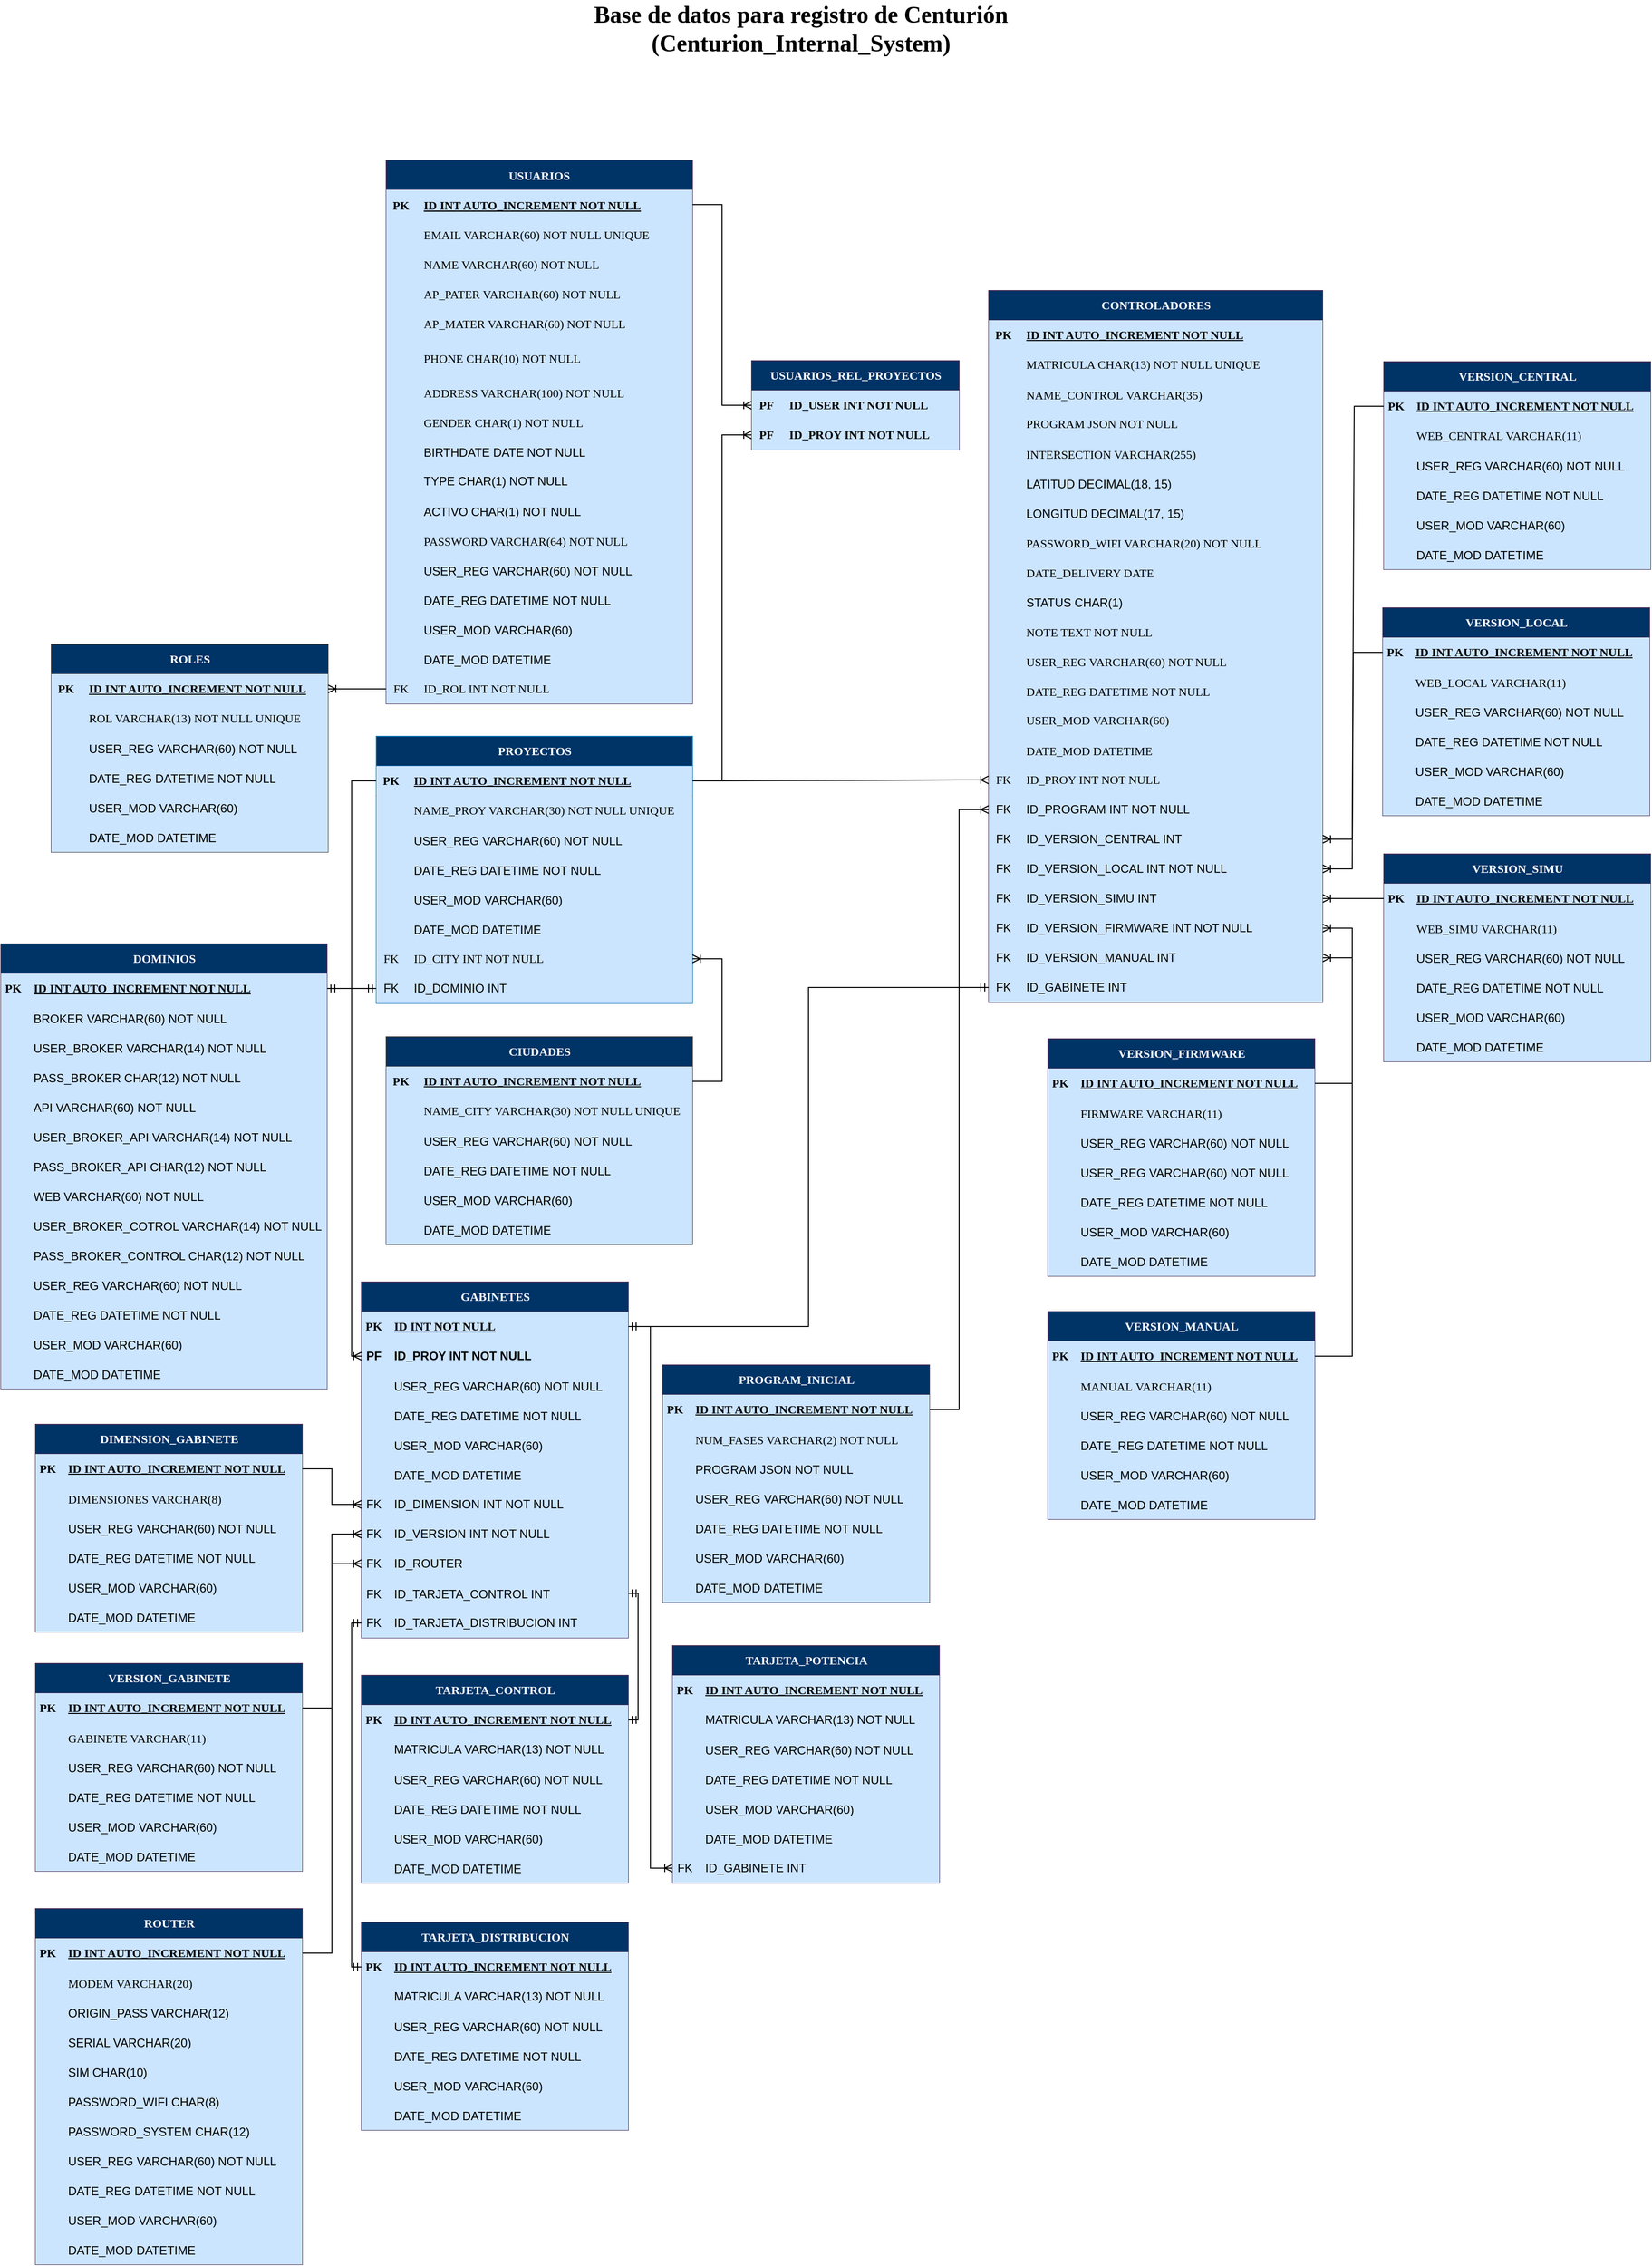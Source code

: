 <mxfile version="26.1.0">
  <diagram name="Página-1" id="dnZzDkU0JhZ-kHMPlZge">
    <mxGraphModel dx="2670" dy="2056" grid="1" gridSize="10" guides="1" tooltips="1" connect="1" arrows="1" fold="1" page="1" pageScale="1" pageWidth="827" pageHeight="1169" math="0" shadow="0">
      <root>
        <mxCell id="0" />
        <mxCell id="1" parent="0" />
        <mxCell id="pU5mQmMSflF7PZln5BtF-1" value="USUARIOS" style="shape=table;startSize=30;container=1;collapsible=1;childLayout=tableLayout;fixedRows=1;rowLines=0;fontStyle=1;align=center;resizeLast=1;fillColor=#003366;strokeColor=#432D57;fontColor=#ffffff;rounded=0;fontFamily=Poppins;fontSource=https%3A%2F%2Ffonts.googleapis.com%2Fcss%3Ffamily%3DPoppins;" parent="1" vertex="1">
          <mxGeometry x="330" y="37" width="310" height="550" as="geometry">
            <mxRectangle x="120" y="120" width="90" height="30" as="alternateBounds" />
          </mxGeometry>
        </mxCell>
        <mxCell id="pU5mQmMSflF7PZln5BtF-2" value="" style="shape=partialRectangle;collapsible=0;dropTarget=0;pointerEvents=0;fillColor=#cce5ff;points=[[0,0.5],[1,0.5]];portConstraint=eastwest;top=0;left=0;right=0;bottom=1;strokeColor=#36393d;rounded=0;fontFamily=Poppins;fontSource=https%3A%2F%2Ffonts.googleapis.com%2Fcss%3Ffamily%3DPoppins;" parent="pU5mQmMSflF7PZln5BtF-1" vertex="1">
          <mxGeometry y="30" width="310" height="30" as="geometry" />
        </mxCell>
        <mxCell id="pU5mQmMSflF7PZln5BtF-3" value="PK" style="shape=partialRectangle;overflow=hidden;connectable=0;fillColor=#cce5ff;top=0;left=0;bottom=0;right=0;fontStyle=1;strokeColor=#36393d;rounded=0;fontFamily=Poppins;fontSource=https%3A%2F%2Ffonts.googleapis.com%2Fcss%3Ffamily%3DPoppins;" parent="pU5mQmMSflF7PZln5BtF-2" vertex="1">
          <mxGeometry width="30" height="30" as="geometry">
            <mxRectangle width="30" height="30" as="alternateBounds" />
          </mxGeometry>
        </mxCell>
        <mxCell id="pU5mQmMSflF7PZln5BtF-4" value="ID INT AUTO_INCREMENT NOT NULL" style="shape=partialRectangle;overflow=hidden;connectable=0;fillColor=#cce5ff;top=0;left=0;bottom=0;right=0;align=left;spacingLeft=6;fontStyle=5;strokeColor=#36393d;rounded=0;fontFamily=Poppins;fontSource=https%3A%2F%2Ffonts.googleapis.com%2Fcss%3Ffamily%3DPoppins;" parent="pU5mQmMSflF7PZln5BtF-2" vertex="1">
          <mxGeometry x="30" width="280" height="30" as="geometry">
            <mxRectangle width="280" height="30" as="alternateBounds" />
          </mxGeometry>
        </mxCell>
        <mxCell id="pU5mQmMSflF7PZln5BtF-5" value="" style="shape=partialRectangle;collapsible=0;dropTarget=0;pointerEvents=0;fillColor=#cce5ff;points=[[0,0.5],[1,0.5]];portConstraint=eastwest;top=0;left=0;right=0;bottom=0;strokeColor=#36393d;rounded=0;fontFamily=Poppins;fontSource=https%3A%2F%2Ffonts.googleapis.com%2Fcss%3Ffamily%3DPoppins;" parent="pU5mQmMSflF7PZln5BtF-1" vertex="1">
          <mxGeometry y="60" width="310" height="30" as="geometry" />
        </mxCell>
        <mxCell id="pU5mQmMSflF7PZln5BtF-6" value="" style="shape=partialRectangle;overflow=hidden;connectable=0;fillColor=#cce5ff;top=0;left=0;bottom=0;right=0;strokeColor=#36393d;rounded=0;fontFamily=Poppins;fontSource=https%3A%2F%2Ffonts.googleapis.com%2Fcss%3Ffamily%3DPoppins;" parent="pU5mQmMSflF7PZln5BtF-5" vertex="1">
          <mxGeometry width="30" height="30" as="geometry">
            <mxRectangle width="30" height="30" as="alternateBounds" />
          </mxGeometry>
        </mxCell>
        <mxCell id="pU5mQmMSflF7PZln5BtF-7" value="EMAIL VARCHAR(60) NOT NULL UNIQUE" style="shape=partialRectangle;overflow=hidden;connectable=0;fillColor=#cce5ff;top=0;left=0;bottom=0;right=0;align=left;spacingLeft=6;strokeColor=#36393d;rounded=0;fontFamily=Poppins;fontSource=https%3A%2F%2Ffonts.googleapis.com%2Fcss%3Ffamily%3DPoppins;" parent="pU5mQmMSflF7PZln5BtF-5" vertex="1">
          <mxGeometry x="30" width="280" height="30" as="geometry">
            <mxRectangle width="280" height="30" as="alternateBounds" />
          </mxGeometry>
        </mxCell>
        <mxCell id="pU5mQmMSflF7PZln5BtF-8" value="" style="shape=tableRow;horizontal=0;startSize=0;swimlaneHead=0;swimlaneBody=0;fillColor=#cce5ff;collapsible=0;dropTarget=0;points=[[0,0.5],[1,0.5]];portConstraint=eastwest;top=0;left=0;right=0;bottom=0;strokeColor=#36393d;fontFamily=Poppins;fontSource=https%3A%2F%2Ffonts.googleapis.com%2Fcss%3Ffamily%3DPoppins;" parent="pU5mQmMSflF7PZln5BtF-1" vertex="1">
          <mxGeometry y="90" width="310" height="30" as="geometry" />
        </mxCell>
        <mxCell id="pU5mQmMSflF7PZln5BtF-9" value="" style="shape=partialRectangle;connectable=0;fillColor=#cce5ff;top=0;left=0;bottom=0;right=0;editable=1;overflow=hidden;strokeColor=#36393d;fontFamily=Poppins;fontSource=https%3A%2F%2Ffonts.googleapis.com%2Fcss%3Ffamily%3DPoppins;" parent="pU5mQmMSflF7PZln5BtF-8" vertex="1">
          <mxGeometry width="30" height="30" as="geometry">
            <mxRectangle width="30" height="30" as="alternateBounds" />
          </mxGeometry>
        </mxCell>
        <mxCell id="pU5mQmMSflF7PZln5BtF-10" value="NAME VARCHAR(60) NOT NULL" style="shape=partialRectangle;connectable=0;fillColor=#cce5ff;top=0;left=0;bottom=0;right=0;align=left;spacingLeft=6;overflow=hidden;strokeColor=#36393d;fontFamily=Poppins;fontSource=https%3A%2F%2Ffonts.googleapis.com%2Fcss%3Ffamily%3DPoppins;" parent="pU5mQmMSflF7PZln5BtF-8" vertex="1">
          <mxGeometry x="30" width="280" height="30" as="geometry">
            <mxRectangle width="280" height="30" as="alternateBounds" />
          </mxGeometry>
        </mxCell>
        <mxCell id="pU5mQmMSflF7PZln5BtF-11" value="" style="shape=tableRow;horizontal=0;startSize=0;swimlaneHead=0;swimlaneBody=0;fillColor=#cce5ff;collapsible=0;dropTarget=0;points=[[0,0.5],[1,0.5]];portConstraint=eastwest;top=0;left=0;right=0;bottom=0;strokeColor=#36393d;fontFamily=Poppins;fontSource=https%3A%2F%2Ffonts.googleapis.com%2Fcss%3Ffamily%3DPoppins;" parent="pU5mQmMSflF7PZln5BtF-1" vertex="1">
          <mxGeometry y="120" width="310" height="30" as="geometry" />
        </mxCell>
        <mxCell id="pU5mQmMSflF7PZln5BtF-12" value="" style="shape=partialRectangle;connectable=0;fillColor=#cce5ff;top=0;left=0;bottom=0;right=0;editable=1;overflow=hidden;strokeColor=#36393d;fontFamily=Poppins;fontSource=https%3A%2F%2Ffonts.googleapis.com%2Fcss%3Ffamily%3DPoppins;" parent="pU5mQmMSflF7PZln5BtF-11" vertex="1">
          <mxGeometry width="30" height="30" as="geometry">
            <mxRectangle width="30" height="30" as="alternateBounds" />
          </mxGeometry>
        </mxCell>
        <mxCell id="pU5mQmMSflF7PZln5BtF-13" value="AP_PATER VARCHAR(60) NOT NULL" style="shape=partialRectangle;connectable=0;fillColor=#cce5ff;top=0;left=0;bottom=0;right=0;align=left;spacingLeft=6;overflow=hidden;strokeColor=#36393d;fontFamily=Poppins;fontSource=https%3A%2F%2Ffonts.googleapis.com%2Fcss%3Ffamily%3DPoppins;" parent="pU5mQmMSflF7PZln5BtF-11" vertex="1">
          <mxGeometry x="30" width="280" height="30" as="geometry">
            <mxRectangle width="280" height="30" as="alternateBounds" />
          </mxGeometry>
        </mxCell>
        <mxCell id="pU5mQmMSflF7PZln5BtF-14" value="" style="shape=tableRow;horizontal=0;startSize=0;swimlaneHead=0;swimlaneBody=0;fillColor=#cce5ff;collapsible=0;dropTarget=0;points=[[0,0.5],[1,0.5]];portConstraint=eastwest;top=0;left=0;right=0;bottom=0;strokeColor=#36393d;fontFamily=Poppins;fontSource=https%3A%2F%2Ffonts.googleapis.com%2Fcss%3Ffamily%3DPoppins;" parent="pU5mQmMSflF7PZln5BtF-1" vertex="1">
          <mxGeometry y="150" width="310" height="30" as="geometry" />
        </mxCell>
        <mxCell id="pU5mQmMSflF7PZln5BtF-15" value="" style="shape=partialRectangle;connectable=0;fillColor=#cce5ff;top=0;left=0;bottom=0;right=0;editable=1;overflow=hidden;strokeColor=#36393d;fontFamily=Poppins;fontSource=https%3A%2F%2Ffonts.googleapis.com%2Fcss%3Ffamily%3DPoppins;" parent="pU5mQmMSflF7PZln5BtF-14" vertex="1">
          <mxGeometry width="30" height="30" as="geometry">
            <mxRectangle width="30" height="30" as="alternateBounds" />
          </mxGeometry>
        </mxCell>
        <mxCell id="pU5mQmMSflF7PZln5BtF-16" value="AP_MATER VARCHAR(60) NOT NULL" style="shape=partialRectangle;connectable=0;fillColor=#cce5ff;top=0;left=0;bottom=0;right=0;align=left;spacingLeft=6;overflow=hidden;strokeColor=#36393d;fontFamily=Poppins;fontSource=https%3A%2F%2Ffonts.googleapis.com%2Fcss%3Ffamily%3DPoppins;" parent="pU5mQmMSflF7PZln5BtF-14" vertex="1">
          <mxGeometry x="30" width="280" height="30" as="geometry">
            <mxRectangle width="280" height="30" as="alternateBounds" />
          </mxGeometry>
        </mxCell>
        <mxCell id="pU5mQmMSflF7PZln5BtF-23" value="" style="shape=tableRow;horizontal=0;startSize=0;swimlaneHead=0;swimlaneBody=0;fillColor=#cce5ff;collapsible=0;dropTarget=0;points=[[0,0.5],[1,0.5]];portConstraint=eastwest;top=0;left=0;right=0;bottom=0;strokeColor=#36393d;fontFamily=Poppins;fontSource=https%3A%2F%2Ffonts.googleapis.com%2Fcss%3Ffamily%3DPoppins;" parent="pU5mQmMSflF7PZln5BtF-1" vertex="1">
          <mxGeometry y="180" width="310" height="40" as="geometry" />
        </mxCell>
        <mxCell id="pU5mQmMSflF7PZln5BtF-24" value="" style="shape=partialRectangle;connectable=0;fillColor=#cce5ff;top=0;left=0;bottom=0;right=0;editable=1;overflow=hidden;strokeColor=#36393d;fontFamily=Poppins;fontSource=https%3A%2F%2Ffonts.googleapis.com%2Fcss%3Ffamily%3DPoppins;" parent="pU5mQmMSflF7PZln5BtF-23" vertex="1">
          <mxGeometry width="30" height="40" as="geometry">
            <mxRectangle width="30" height="40" as="alternateBounds" />
          </mxGeometry>
        </mxCell>
        <mxCell id="pU5mQmMSflF7PZln5BtF-25" value="PHONE CHAR(10) NOT NULL" style="shape=partialRectangle;connectable=0;fillColor=#cce5ff;top=0;left=0;bottom=0;right=0;align=left;spacingLeft=6;overflow=hidden;strokeColor=#36393d;fontFamily=Poppins;fontSource=https%3A%2F%2Ffonts.googleapis.com%2Fcss%3Ffamily%3DPoppins;" parent="pU5mQmMSflF7PZln5BtF-23" vertex="1">
          <mxGeometry x="30" width="280" height="40" as="geometry">
            <mxRectangle width="280" height="40" as="alternateBounds" />
          </mxGeometry>
        </mxCell>
        <mxCell id="bqJ-xBOTGJETXosYfS13-4" value="" style="shape=tableRow;horizontal=0;startSize=0;swimlaneHead=0;swimlaneBody=0;fillColor=#cce5ff;collapsible=0;dropTarget=0;points=[[0,0.5],[1,0.5]];portConstraint=eastwest;top=0;left=0;right=0;bottom=0;strokeColor=#36393d;fontFamily=Poppins;fontSource=https%3A%2F%2Ffonts.googleapis.com%2Fcss%3Ffamily%3DPoppins;" parent="pU5mQmMSflF7PZln5BtF-1" vertex="1">
          <mxGeometry y="220" width="310" height="30" as="geometry" />
        </mxCell>
        <mxCell id="bqJ-xBOTGJETXosYfS13-5" value="" style="shape=partialRectangle;connectable=0;fillColor=#cce5ff;top=0;left=0;bottom=0;right=0;editable=1;overflow=hidden;strokeColor=#36393d;fontFamily=Poppins;fontSource=https%3A%2F%2Ffonts.googleapis.com%2Fcss%3Ffamily%3DPoppins;" parent="bqJ-xBOTGJETXosYfS13-4" vertex="1">
          <mxGeometry width="30" height="30" as="geometry">
            <mxRectangle width="30" height="30" as="alternateBounds" />
          </mxGeometry>
        </mxCell>
        <mxCell id="bqJ-xBOTGJETXosYfS13-6" value="ADDRESS VARCHAR(100) NOT NULL" style="shape=partialRectangle;connectable=0;fillColor=#cce5ff;top=0;left=0;bottom=0;right=0;align=left;spacingLeft=6;overflow=hidden;strokeColor=#36393d;fontFamily=Poppins;fontSource=https%3A%2F%2Ffonts.googleapis.com%2Fcss%3Ffamily%3DPoppins;" parent="bqJ-xBOTGJETXosYfS13-4" vertex="1">
          <mxGeometry x="30" width="280" height="30" as="geometry">
            <mxRectangle width="280" height="30" as="alternateBounds" />
          </mxGeometry>
        </mxCell>
        <mxCell id="bqJ-xBOTGJETXosYfS13-1" value="" style="shape=tableRow;horizontal=0;startSize=0;swimlaneHead=0;swimlaneBody=0;fillColor=#cce5ff;collapsible=0;dropTarget=0;points=[[0,0.5],[1,0.5]];portConstraint=eastwest;top=0;left=0;right=0;bottom=0;strokeColor=#36393d;fontFamily=Poppins;fontSource=https%3A%2F%2Ffonts.googleapis.com%2Fcss%3Ffamily%3DPoppins;" parent="pU5mQmMSflF7PZln5BtF-1" vertex="1">
          <mxGeometry y="250" width="310" height="30" as="geometry" />
        </mxCell>
        <mxCell id="bqJ-xBOTGJETXosYfS13-2" value="" style="shape=partialRectangle;connectable=0;fillColor=#cce5ff;top=0;left=0;bottom=0;right=0;editable=1;overflow=hidden;strokeColor=#36393d;fontFamily=Poppins;fontSource=https%3A%2F%2Ffonts.googleapis.com%2Fcss%3Ffamily%3DPoppins;" parent="bqJ-xBOTGJETXosYfS13-1" vertex="1">
          <mxGeometry width="30" height="30" as="geometry">
            <mxRectangle width="30" height="30" as="alternateBounds" />
          </mxGeometry>
        </mxCell>
        <mxCell id="bqJ-xBOTGJETXosYfS13-3" value="GENDER CHAR(1) NOT NULL" style="shape=partialRectangle;connectable=0;fillColor=#cce5ff;top=0;left=0;bottom=0;right=0;align=left;spacingLeft=6;overflow=hidden;strokeColor=#36393d;fontFamily=Poppins;fontSource=https%3A%2F%2Ffonts.googleapis.com%2Fcss%3Ffamily%3DPoppins;" parent="bqJ-xBOTGJETXosYfS13-1" vertex="1">
          <mxGeometry x="30" width="280" height="30" as="geometry">
            <mxRectangle width="280" height="30" as="alternateBounds" />
          </mxGeometry>
        </mxCell>
        <mxCell id="FUM6euSYgGOQ_p_piOLJ-1" value="" style="shape=tableRow;horizontal=0;startSize=0;swimlaneHead=0;swimlaneBody=0;fillColor=#CCE5FF;collapsible=0;dropTarget=0;points=[[0,0.5],[1,0.5]];portConstraint=eastwest;top=0;left=0;right=0;bottom=0;" parent="pU5mQmMSflF7PZln5BtF-1" vertex="1">
          <mxGeometry y="280" width="310" height="30" as="geometry" />
        </mxCell>
        <mxCell id="FUM6euSYgGOQ_p_piOLJ-2" value="" style="shape=partialRectangle;connectable=0;fillColor=#CCE5FF;top=0;left=0;bottom=0;right=0;editable=1;overflow=hidden;" parent="FUM6euSYgGOQ_p_piOLJ-1" vertex="1">
          <mxGeometry width="30" height="30" as="geometry">
            <mxRectangle width="30" height="30" as="alternateBounds" />
          </mxGeometry>
        </mxCell>
        <mxCell id="FUM6euSYgGOQ_p_piOLJ-3" value="BIRTHDATE DATE NOT NULL" style="shape=partialRectangle;connectable=0;fillColor=#CCE5FF;top=0;left=0;bottom=0;right=0;align=left;spacingLeft=6;overflow=hidden;" parent="FUM6euSYgGOQ_p_piOLJ-1" vertex="1">
          <mxGeometry x="30" width="280" height="30" as="geometry">
            <mxRectangle width="280" height="30" as="alternateBounds" />
          </mxGeometry>
        </mxCell>
        <mxCell id="PY0RrMmxH_5ZQ-s8M7BY-281" value="" style="shape=tableRow;horizontal=0;startSize=0;swimlaneHead=0;swimlaneBody=0;fillColor=#CCE5FF;collapsible=0;dropTarget=0;points=[[0,0.5],[1,0.5]];portConstraint=eastwest;top=0;left=0;right=0;bottom=0;" parent="pU5mQmMSflF7PZln5BtF-1" vertex="1">
          <mxGeometry y="310" width="310" height="30" as="geometry" />
        </mxCell>
        <mxCell id="PY0RrMmxH_5ZQ-s8M7BY-282" value="" style="shape=partialRectangle;connectable=0;fillColor=#CCE5FF;top=0;left=0;bottom=0;right=0;fontStyle=0;overflow=hidden;whiteSpace=wrap;html=1;" parent="PY0RrMmxH_5ZQ-s8M7BY-281" vertex="1">
          <mxGeometry width="30" height="30" as="geometry">
            <mxRectangle width="30" height="30" as="alternateBounds" />
          </mxGeometry>
        </mxCell>
        <mxCell id="PY0RrMmxH_5ZQ-s8M7BY-283" value="TYPE CHAR(1) NOT NULL" style="shape=partialRectangle;connectable=0;fillColor=#CCE5FF;top=0;left=0;bottom=0;right=0;align=left;spacingLeft=6;fontStyle=0;overflow=hidden;whiteSpace=wrap;html=1;" parent="PY0RrMmxH_5ZQ-s8M7BY-281" vertex="1">
          <mxGeometry x="30" width="280" height="30" as="geometry">
            <mxRectangle width="280" height="30" as="alternateBounds" />
          </mxGeometry>
        </mxCell>
        <mxCell id="PY0RrMmxH_5ZQ-s8M7BY-220" value="" style="shape=tableRow;horizontal=0;startSize=0;swimlaneHead=0;swimlaneBody=0;fillColor=#CCE5FF;collapsible=0;dropTarget=0;points=[[0,0.5],[1,0.5]];portConstraint=eastwest;top=0;left=0;right=0;bottom=0;" parent="pU5mQmMSflF7PZln5BtF-1" vertex="1">
          <mxGeometry y="340" width="310" height="30" as="geometry" />
        </mxCell>
        <mxCell id="PY0RrMmxH_5ZQ-s8M7BY-221" value="" style="shape=partialRectangle;connectable=0;fillColor=#CCE5FF;top=0;left=0;bottom=0;right=0;editable=1;overflow=hidden;" parent="PY0RrMmxH_5ZQ-s8M7BY-220" vertex="1">
          <mxGeometry width="30" height="30" as="geometry">
            <mxRectangle width="30" height="30" as="alternateBounds" />
          </mxGeometry>
        </mxCell>
        <mxCell id="PY0RrMmxH_5ZQ-s8M7BY-222" value="ACTIVO CHAR(1) NOT NULL" style="shape=partialRectangle;connectable=0;fillColor=#CCE5FF;top=0;left=0;bottom=0;right=0;align=left;spacingLeft=6;overflow=hidden;" parent="PY0RrMmxH_5ZQ-s8M7BY-220" vertex="1">
          <mxGeometry x="30" width="280" height="30" as="geometry">
            <mxRectangle width="280" height="30" as="alternateBounds" />
          </mxGeometry>
        </mxCell>
        <mxCell id="pU5mQmMSflF7PZln5BtF-26" value="" style="shape=tableRow;horizontal=0;startSize=0;swimlaneHead=0;swimlaneBody=0;fillColor=#cce5ff;collapsible=0;dropTarget=0;points=[[0,0.5],[1,0.5]];portConstraint=eastwest;top=0;left=0;right=0;bottom=0;strokeColor=#36393d;fontFamily=Poppins;fontSource=https%3A%2F%2Ffonts.googleapis.com%2Fcss%3Ffamily%3DPoppins;" parent="pU5mQmMSflF7PZln5BtF-1" vertex="1">
          <mxGeometry y="370" width="310" height="30" as="geometry" />
        </mxCell>
        <mxCell id="pU5mQmMSflF7PZln5BtF-27" value="" style="shape=partialRectangle;connectable=0;fillColor=#cce5ff;top=0;left=0;bottom=0;right=0;editable=1;overflow=hidden;strokeColor=#36393d;fontFamily=Poppins;fontSource=https%3A%2F%2Ffonts.googleapis.com%2Fcss%3Ffamily%3DPoppins;" parent="pU5mQmMSflF7PZln5BtF-26" vertex="1">
          <mxGeometry width="30" height="30" as="geometry">
            <mxRectangle width="30" height="30" as="alternateBounds" />
          </mxGeometry>
        </mxCell>
        <mxCell id="pU5mQmMSflF7PZln5BtF-28" value="PASSWORD VARCHAR(64) NOT NULL" style="shape=partialRectangle;connectable=0;fillColor=#cce5ff;top=0;left=0;bottom=0;right=0;align=left;spacingLeft=6;overflow=hidden;strokeColor=#36393d;fontFamily=Poppins;fontSource=https%3A%2F%2Ffonts.googleapis.com%2Fcss%3Ffamily%3DPoppins;" parent="pU5mQmMSflF7PZln5BtF-26" vertex="1">
          <mxGeometry x="30" width="280" height="30" as="geometry">
            <mxRectangle width="280" height="30" as="alternateBounds" />
          </mxGeometry>
        </mxCell>
        <mxCell id="8GrQmn6m2UOmk-RgFu3f-1" value="" style="shape=tableRow;horizontal=0;startSize=0;swimlaneHead=0;swimlaneBody=0;fillColor=#CCE5FF;collapsible=0;dropTarget=0;points=[[0,0.5],[1,0.5]];portConstraint=eastwest;top=0;left=0;right=0;bottom=0;strokeColor=#10739e;" parent="pU5mQmMSflF7PZln5BtF-1" vertex="1">
          <mxGeometry y="400" width="310" height="30" as="geometry" />
        </mxCell>
        <mxCell id="8GrQmn6m2UOmk-RgFu3f-2" value="" style="shape=partialRectangle;connectable=0;fillColor=#CCE5FF;top=0;left=0;bottom=0;right=0;editable=1;overflow=hidden;strokeColor=#10739e;" parent="8GrQmn6m2UOmk-RgFu3f-1" vertex="1">
          <mxGeometry width="30" height="30" as="geometry">
            <mxRectangle width="30" height="30" as="alternateBounds" />
          </mxGeometry>
        </mxCell>
        <mxCell id="8GrQmn6m2UOmk-RgFu3f-3" value="USER_REG VARCHAR(60) NOT NULL" style="shape=partialRectangle;connectable=0;fillColor=#CCE5FF;top=0;left=0;bottom=0;right=0;align=left;spacingLeft=6;overflow=hidden;strokeColor=#10739e;" parent="8GrQmn6m2UOmk-RgFu3f-1" vertex="1">
          <mxGeometry x="30" width="280" height="30" as="geometry">
            <mxRectangle width="280" height="30" as="alternateBounds" />
          </mxGeometry>
        </mxCell>
        <mxCell id="8GrQmn6m2UOmk-RgFu3f-4" value="" style="shape=tableRow;horizontal=0;startSize=0;swimlaneHead=0;swimlaneBody=0;fillColor=#CCE5FF;collapsible=0;dropTarget=0;points=[[0,0.5],[1,0.5]];portConstraint=eastwest;top=0;left=0;right=0;bottom=0;strokeColor=#10739e;" parent="pU5mQmMSflF7PZln5BtF-1" vertex="1">
          <mxGeometry y="430" width="310" height="30" as="geometry" />
        </mxCell>
        <mxCell id="8GrQmn6m2UOmk-RgFu3f-5" value="" style="shape=partialRectangle;connectable=0;fillColor=#CCE5FF;top=0;left=0;bottom=0;right=0;editable=1;overflow=hidden;strokeColor=#10739e;" parent="8GrQmn6m2UOmk-RgFu3f-4" vertex="1">
          <mxGeometry width="30" height="30" as="geometry">
            <mxRectangle width="30" height="30" as="alternateBounds" />
          </mxGeometry>
        </mxCell>
        <mxCell id="8GrQmn6m2UOmk-RgFu3f-6" value="DATE_REG DATETIME NOT NULL" style="shape=partialRectangle;connectable=0;fillColor=#CCE5FF;top=0;left=0;bottom=0;right=0;align=left;spacingLeft=6;overflow=hidden;strokeColor=#10739e;" parent="8GrQmn6m2UOmk-RgFu3f-4" vertex="1">
          <mxGeometry x="30" width="280" height="30" as="geometry">
            <mxRectangle width="280" height="30" as="alternateBounds" />
          </mxGeometry>
        </mxCell>
        <mxCell id="8GrQmn6m2UOmk-RgFu3f-7" value="" style="shape=tableRow;horizontal=0;startSize=0;swimlaneHead=0;swimlaneBody=0;fillColor=#CCE5FF;collapsible=0;dropTarget=0;points=[[0,0.5],[1,0.5]];portConstraint=eastwest;top=0;left=0;right=0;bottom=0;strokeColor=#10739e;" parent="pU5mQmMSflF7PZln5BtF-1" vertex="1">
          <mxGeometry y="460" width="310" height="30" as="geometry" />
        </mxCell>
        <mxCell id="8GrQmn6m2UOmk-RgFu3f-8" value="" style="shape=partialRectangle;connectable=0;fillColor=#CCE5FF;top=0;left=0;bottom=0;right=0;editable=1;overflow=hidden;strokeColor=#10739e;" parent="8GrQmn6m2UOmk-RgFu3f-7" vertex="1">
          <mxGeometry width="30" height="30" as="geometry">
            <mxRectangle width="30" height="30" as="alternateBounds" />
          </mxGeometry>
        </mxCell>
        <mxCell id="8GrQmn6m2UOmk-RgFu3f-9" value="USER_MOD VARCHAR(60) " style="shape=partialRectangle;connectable=0;fillColor=#CCE5FF;top=0;left=0;bottom=0;right=0;align=left;spacingLeft=6;overflow=hidden;strokeColor=#10739e;" parent="8GrQmn6m2UOmk-RgFu3f-7" vertex="1">
          <mxGeometry x="30" width="280" height="30" as="geometry">
            <mxRectangle width="280" height="30" as="alternateBounds" />
          </mxGeometry>
        </mxCell>
        <mxCell id="8GrQmn6m2UOmk-RgFu3f-10" value="" style="shape=tableRow;horizontal=0;startSize=0;swimlaneHead=0;swimlaneBody=0;fillColor=#CCE5FF;collapsible=0;dropTarget=0;points=[[0,0.5],[1,0.5]];portConstraint=eastwest;top=0;left=0;right=0;bottom=0;strokeColor=#10739e;" parent="pU5mQmMSflF7PZln5BtF-1" vertex="1">
          <mxGeometry y="490" width="310" height="30" as="geometry" />
        </mxCell>
        <mxCell id="8GrQmn6m2UOmk-RgFu3f-11" value="" style="shape=partialRectangle;connectable=0;fillColor=#CCE5FF;top=0;left=0;bottom=0;right=0;editable=1;overflow=hidden;strokeColor=#10739e;" parent="8GrQmn6m2UOmk-RgFu3f-10" vertex="1">
          <mxGeometry width="30" height="30" as="geometry">
            <mxRectangle width="30" height="30" as="alternateBounds" />
          </mxGeometry>
        </mxCell>
        <mxCell id="8GrQmn6m2UOmk-RgFu3f-12" value="DATE_MOD DATETIME " style="shape=partialRectangle;connectable=0;fillColor=#CCE5FF;top=0;left=0;bottom=0;right=0;align=left;spacingLeft=6;overflow=hidden;strokeColor=#10739e;" parent="8GrQmn6m2UOmk-RgFu3f-10" vertex="1">
          <mxGeometry x="30" width="280" height="30" as="geometry">
            <mxRectangle width="280" height="30" as="alternateBounds" />
          </mxGeometry>
        </mxCell>
        <mxCell id="pU5mQmMSflF7PZln5BtF-20" value="" style="shape=tableRow;horizontal=0;startSize=0;swimlaneHead=0;swimlaneBody=0;fillColor=#cce5ff;collapsible=0;dropTarget=0;points=[[0,0.5],[1,0.5]];portConstraint=eastwest;top=0;left=0;right=0;bottom=0;strokeColor=#36393d;fontFamily=Poppins;fontSource=https%3A%2F%2Ffonts.googleapis.com%2Fcss%3Ffamily%3DPoppins;" parent="pU5mQmMSflF7PZln5BtF-1" vertex="1">
          <mxGeometry y="520" width="310" height="30" as="geometry" />
        </mxCell>
        <mxCell id="pU5mQmMSflF7PZln5BtF-21" value="FK" style="shape=partialRectangle;connectable=0;fillColor=#cce5ff;top=0;left=0;bottom=0;right=0;fontStyle=0;overflow=hidden;whiteSpace=wrap;html=1;strokeColor=#36393d;fontFamily=Poppins;fontSource=https%3A%2F%2Ffonts.googleapis.com%2Fcss%3Ffamily%3DPoppins;" parent="pU5mQmMSflF7PZln5BtF-20" vertex="1">
          <mxGeometry width="30" height="30" as="geometry">
            <mxRectangle width="30" height="30" as="alternateBounds" />
          </mxGeometry>
        </mxCell>
        <mxCell id="pU5mQmMSflF7PZln5BtF-22" value="ID_ROL INT NOT NULL" style="shape=partialRectangle;connectable=0;fillColor=#cce5ff;top=0;left=0;bottom=0;right=0;align=left;spacingLeft=6;fontStyle=0;overflow=hidden;whiteSpace=wrap;html=1;strokeColor=#36393d;fontFamily=Poppins;fontSource=https%3A%2F%2Ffonts.googleapis.com%2Fcss%3Ffamily%3DPoppins;" parent="pU5mQmMSflF7PZln5BtF-20" vertex="1">
          <mxGeometry x="30" width="280" height="30" as="geometry">
            <mxRectangle width="280" height="30" as="alternateBounds" />
          </mxGeometry>
        </mxCell>
        <mxCell id="pU5mQmMSflF7PZln5BtF-29" value="ROLES" style="shape=table;startSize=30;container=1;collapsible=1;childLayout=tableLayout;fixedRows=1;rowLines=0;fontStyle=1;align=center;resizeLast=1;html=1;fillColor=#003366;strokeColor=#36393d;rounded=0;fontColor=#FFFFFF;fontFamily=Poppins;fontSource=https%3A%2F%2Ffonts.googleapis.com%2Fcss%3Ffamily%3DPoppins;" parent="1" vertex="1">
          <mxGeometry x="-9" y="527" width="280" height="210" as="geometry" />
        </mxCell>
        <mxCell id="pU5mQmMSflF7PZln5BtF-30" value="" style="shape=tableRow;horizontal=0;startSize=0;swimlaneHead=0;swimlaneBody=0;fillColor=#cce5ff;collapsible=0;dropTarget=0;points=[[0,0.5],[1,0.5]];portConstraint=eastwest;top=0;left=0;right=0;bottom=1;strokeColor=#36393d;fontFamily=Poppins;fontSource=https%3A%2F%2Ffonts.googleapis.com%2Fcss%3Ffamily%3DPoppins;" parent="pU5mQmMSflF7PZln5BtF-29" vertex="1">
          <mxGeometry y="30" width="280" height="30" as="geometry" />
        </mxCell>
        <mxCell id="pU5mQmMSflF7PZln5BtF-31" value="PK" style="shape=partialRectangle;connectable=0;fillColor=#cce5ff;top=0;left=0;bottom=0;right=0;fontStyle=1;overflow=hidden;whiteSpace=wrap;html=1;strokeColor=#36393d;fontFamily=Poppins;fontSource=https%3A%2F%2Ffonts.googleapis.com%2Fcss%3Ffamily%3DPoppins;" parent="pU5mQmMSflF7PZln5BtF-30" vertex="1">
          <mxGeometry width="30" height="30" as="geometry">
            <mxRectangle width="30" height="30" as="alternateBounds" />
          </mxGeometry>
        </mxCell>
        <mxCell id="pU5mQmMSflF7PZln5BtF-32" value="ID INT AUTO_INCREMENT NOT NULL" style="shape=partialRectangle;connectable=0;fillColor=#cce5ff;top=0;left=0;bottom=0;right=0;align=left;spacingLeft=6;fontStyle=5;overflow=hidden;whiteSpace=wrap;html=1;strokeColor=#36393d;fontFamily=Poppins;fontSource=https%3A%2F%2Ffonts.googleapis.com%2Fcss%3Ffamily%3DPoppins;" parent="pU5mQmMSflF7PZln5BtF-30" vertex="1">
          <mxGeometry x="30" width="250" height="30" as="geometry">
            <mxRectangle width="250" height="30" as="alternateBounds" />
          </mxGeometry>
        </mxCell>
        <mxCell id="pU5mQmMSflF7PZln5BtF-33" value="" style="shape=tableRow;horizontal=0;startSize=0;swimlaneHead=0;swimlaneBody=0;fillColor=#cce5ff;collapsible=0;dropTarget=0;points=[[0,0.5],[1,0.5]];portConstraint=eastwest;top=0;left=0;right=0;bottom=0;strokeColor=#36393d;rounded=0;fontFamily=Poppins;fontSource=https%3A%2F%2Ffonts.googleapis.com%2Fcss%3Ffamily%3DPoppins;" parent="pU5mQmMSflF7PZln5BtF-29" vertex="1">
          <mxGeometry y="60" width="280" height="30" as="geometry" />
        </mxCell>
        <mxCell id="pU5mQmMSflF7PZln5BtF-34" value="" style="shape=partialRectangle;connectable=0;fillColor=#cce5ff;top=0;left=0;bottom=0;right=0;fontStyle=0;overflow=hidden;whiteSpace=wrap;html=1;strokeColor=#36393d;rounded=0;fontFamily=Poppins;fontSource=https%3A%2F%2Ffonts.googleapis.com%2Fcss%3Ffamily%3DPoppins;" parent="pU5mQmMSflF7PZln5BtF-33" vertex="1">
          <mxGeometry width="30" height="30" as="geometry">
            <mxRectangle width="30" height="30" as="alternateBounds" />
          </mxGeometry>
        </mxCell>
        <mxCell id="pU5mQmMSflF7PZln5BtF-35" value="ROL VARCHAR(13) NOT NULL UNIQUE" style="shape=partialRectangle;connectable=0;fillColor=#cce5ff;top=0;left=0;bottom=0;right=0;align=left;spacingLeft=6;fontStyle=0;overflow=hidden;whiteSpace=wrap;html=1;strokeColor=#36393d;rounded=0;fontFamily=Poppins;fontSource=https%3A%2F%2Ffonts.googleapis.com%2Fcss%3Ffamily%3DPoppins;" parent="pU5mQmMSflF7PZln5BtF-33" vertex="1">
          <mxGeometry x="30" width="250" height="30" as="geometry">
            <mxRectangle width="250" height="30" as="alternateBounds" />
          </mxGeometry>
        </mxCell>
        <mxCell id="8GrQmn6m2UOmk-RgFu3f-24" value="" style="shape=tableRow;horizontal=0;startSize=0;swimlaneHead=0;swimlaneBody=0;fillColor=#CCE5FF;collapsible=0;dropTarget=0;points=[[0,0.5],[1,0.5]];portConstraint=eastwest;top=0;left=0;right=0;bottom=0;strokeColor=#10739e;" parent="pU5mQmMSflF7PZln5BtF-29" vertex="1">
          <mxGeometry y="90" width="280" height="30" as="geometry" />
        </mxCell>
        <mxCell id="8GrQmn6m2UOmk-RgFu3f-25" value="" style="shape=partialRectangle;connectable=0;fillColor=#CCE5FF;top=0;left=0;bottom=0;right=0;editable=1;overflow=hidden;strokeColor=#10739e;" parent="8GrQmn6m2UOmk-RgFu3f-24" vertex="1">
          <mxGeometry width="30" height="30" as="geometry">
            <mxRectangle width="30" height="30" as="alternateBounds" />
          </mxGeometry>
        </mxCell>
        <mxCell id="8GrQmn6m2UOmk-RgFu3f-26" value="USER_REG VARCHAR(60) NOT NULL" style="shape=partialRectangle;connectable=0;fillColor=#CCE5FF;top=0;left=0;bottom=0;right=0;align=left;spacingLeft=6;overflow=hidden;strokeColor=#10739e;" parent="8GrQmn6m2UOmk-RgFu3f-24" vertex="1">
          <mxGeometry x="30" width="250" height="30" as="geometry">
            <mxRectangle width="250" height="30" as="alternateBounds" />
          </mxGeometry>
        </mxCell>
        <mxCell id="8GrQmn6m2UOmk-RgFu3f-27" value="" style="shape=tableRow;horizontal=0;startSize=0;swimlaneHead=0;swimlaneBody=0;fillColor=#CCE5FF;collapsible=0;dropTarget=0;points=[[0,0.5],[1,0.5]];portConstraint=eastwest;top=0;left=0;right=0;bottom=0;strokeColor=#10739e;" parent="pU5mQmMSflF7PZln5BtF-29" vertex="1">
          <mxGeometry y="120" width="280" height="30" as="geometry" />
        </mxCell>
        <mxCell id="8GrQmn6m2UOmk-RgFu3f-28" value="" style="shape=partialRectangle;connectable=0;fillColor=#CCE5FF;top=0;left=0;bottom=0;right=0;editable=1;overflow=hidden;strokeColor=#10739e;" parent="8GrQmn6m2UOmk-RgFu3f-27" vertex="1">
          <mxGeometry width="30" height="30" as="geometry">
            <mxRectangle width="30" height="30" as="alternateBounds" />
          </mxGeometry>
        </mxCell>
        <mxCell id="8GrQmn6m2UOmk-RgFu3f-29" value="DATE_REG DATETIME NOT NULL" style="shape=partialRectangle;connectable=0;fillColor=#CCE5FF;top=0;left=0;bottom=0;right=0;align=left;spacingLeft=6;overflow=hidden;strokeColor=#10739e;" parent="8GrQmn6m2UOmk-RgFu3f-27" vertex="1">
          <mxGeometry x="30" width="250" height="30" as="geometry">
            <mxRectangle width="250" height="30" as="alternateBounds" />
          </mxGeometry>
        </mxCell>
        <mxCell id="8GrQmn6m2UOmk-RgFu3f-30" value="" style="shape=tableRow;horizontal=0;startSize=0;swimlaneHead=0;swimlaneBody=0;fillColor=#CCE5FF;collapsible=0;dropTarget=0;points=[[0,0.5],[1,0.5]];portConstraint=eastwest;top=0;left=0;right=0;bottom=0;strokeColor=#10739e;" parent="pU5mQmMSflF7PZln5BtF-29" vertex="1">
          <mxGeometry y="150" width="280" height="30" as="geometry" />
        </mxCell>
        <mxCell id="8GrQmn6m2UOmk-RgFu3f-31" value="" style="shape=partialRectangle;connectable=0;fillColor=#CCE5FF;top=0;left=0;bottom=0;right=0;editable=1;overflow=hidden;strokeColor=#10739e;" parent="8GrQmn6m2UOmk-RgFu3f-30" vertex="1">
          <mxGeometry width="30" height="30" as="geometry">
            <mxRectangle width="30" height="30" as="alternateBounds" />
          </mxGeometry>
        </mxCell>
        <mxCell id="8GrQmn6m2UOmk-RgFu3f-32" value="USER_MOD VARCHAR(60) " style="shape=partialRectangle;connectable=0;fillColor=#CCE5FF;top=0;left=0;bottom=0;right=0;align=left;spacingLeft=6;overflow=hidden;strokeColor=#10739e;" parent="8GrQmn6m2UOmk-RgFu3f-30" vertex="1">
          <mxGeometry x="30" width="250" height="30" as="geometry">
            <mxRectangle width="250" height="30" as="alternateBounds" />
          </mxGeometry>
        </mxCell>
        <mxCell id="8GrQmn6m2UOmk-RgFu3f-33" value="" style="shape=tableRow;horizontal=0;startSize=0;swimlaneHead=0;swimlaneBody=0;fillColor=#CCE5FF;collapsible=0;dropTarget=0;points=[[0,0.5],[1,0.5]];portConstraint=eastwest;top=0;left=0;right=0;bottom=0;strokeColor=#10739e;" parent="pU5mQmMSflF7PZln5BtF-29" vertex="1">
          <mxGeometry y="180" width="280" height="30" as="geometry" />
        </mxCell>
        <mxCell id="8GrQmn6m2UOmk-RgFu3f-34" value="" style="shape=partialRectangle;connectable=0;fillColor=#CCE5FF;top=0;left=0;bottom=0;right=0;editable=1;overflow=hidden;strokeColor=#10739e;" parent="8GrQmn6m2UOmk-RgFu3f-33" vertex="1">
          <mxGeometry width="30" height="30" as="geometry">
            <mxRectangle width="30" height="30" as="alternateBounds" />
          </mxGeometry>
        </mxCell>
        <mxCell id="8GrQmn6m2UOmk-RgFu3f-35" value="DATE_MOD DATETIME " style="shape=partialRectangle;connectable=0;fillColor=#CCE5FF;top=0;left=0;bottom=0;right=0;align=left;spacingLeft=6;overflow=hidden;strokeColor=#10739e;" parent="8GrQmn6m2UOmk-RgFu3f-33" vertex="1">
          <mxGeometry x="30" width="250" height="30" as="geometry">
            <mxRectangle width="250" height="30" as="alternateBounds" />
          </mxGeometry>
        </mxCell>
        <mxCell id="pU5mQmMSflF7PZln5BtF-36" value="" style="edgeStyle=entityRelationEdgeStyle;fontSize=12;html=1;endArrow=ERoneToMany;rounded=0;exitX=0;exitY=0.5;exitDx=0;exitDy=0;entryX=1;entryY=0.5;entryDx=0;entryDy=0;" parent="1" source="pU5mQmMSflF7PZln5BtF-20" target="pU5mQmMSflF7PZln5BtF-30" edge="1">
          <mxGeometry width="100" height="100" relative="1" as="geometry">
            <mxPoint x="240" y="470" as="sourcePoint" />
            <mxPoint x="340" y="370" as="targetPoint" />
          </mxGeometry>
        </mxCell>
        <mxCell id="pU5mQmMSflF7PZln5BtF-44" value="PROYECTOS" style="shape=table;startSize=30;container=1;collapsible=1;childLayout=tableLayout;fixedRows=1;rowLines=0;fontStyle=1;align=center;resizeLast=1;html=1;fillColor=#003366;strokeColor=#006EAF;fontColor=#ffffff;rounded=0;fontFamily=Poppins;fontSource=https%3A%2F%2Ffonts.googleapis.com%2Fcss%3Ffamily%3DPoppins;" parent="1" vertex="1">
          <mxGeometry x="320" y="620" width="320" height="270" as="geometry" />
        </mxCell>
        <mxCell id="pU5mQmMSflF7PZln5BtF-45" value="" style="shape=tableRow;horizontal=0;startSize=0;swimlaneHead=0;swimlaneBody=0;fillColor=#cce5ff;collapsible=0;dropTarget=0;points=[[0,0.5],[1,0.5]];portConstraint=eastwest;top=0;left=0;right=0;bottom=1;strokeColor=#36393d;rounded=0;fontFamily=Poppins;fontSource=https%3A%2F%2Ffonts.googleapis.com%2Fcss%3Ffamily%3DPoppins;" parent="pU5mQmMSflF7PZln5BtF-44" vertex="1">
          <mxGeometry y="30" width="320" height="30" as="geometry" />
        </mxCell>
        <mxCell id="pU5mQmMSflF7PZln5BtF-46" value="PK" style="shape=partialRectangle;connectable=0;fillColor=#cce5ff;top=0;left=0;bottom=0;right=0;fontStyle=1;overflow=hidden;whiteSpace=wrap;html=1;strokeColor=#36393d;rounded=0;fontFamily=Poppins;fontSource=https%3A%2F%2Ffonts.googleapis.com%2Fcss%3Ffamily%3DPoppins;" parent="pU5mQmMSflF7PZln5BtF-45" vertex="1">
          <mxGeometry width="30" height="30" as="geometry">
            <mxRectangle width="30" height="30" as="alternateBounds" />
          </mxGeometry>
        </mxCell>
        <mxCell id="pU5mQmMSflF7PZln5BtF-47" value="ID INT AUTO_INCREMENT NOT NULL" style="shape=partialRectangle;connectable=0;fillColor=#cce5ff;top=0;left=0;bottom=0;right=0;align=left;spacingLeft=6;fontStyle=5;overflow=hidden;whiteSpace=wrap;html=1;strokeColor=#36393d;rounded=0;fontFamily=Poppins;fontSource=https%3A%2F%2Ffonts.googleapis.com%2Fcss%3Ffamily%3DPoppins;" parent="pU5mQmMSflF7PZln5BtF-45" vertex="1">
          <mxGeometry x="30" width="290" height="30" as="geometry">
            <mxRectangle width="290" height="30" as="alternateBounds" />
          </mxGeometry>
        </mxCell>
        <mxCell id="pU5mQmMSflF7PZln5BtF-48" value="" style="shape=tableRow;horizontal=0;startSize=0;swimlaneHead=0;swimlaneBody=0;fillColor=#cce5ff;collapsible=0;dropTarget=0;points=[[0,0.5],[1,0.5]];portConstraint=eastwest;top=0;left=0;right=0;bottom=0;strokeColor=#36393d;rounded=0;fontFamily=Poppins;fontSource=https%3A%2F%2Ffonts.googleapis.com%2Fcss%3Ffamily%3DPoppins;" parent="pU5mQmMSflF7PZln5BtF-44" vertex="1">
          <mxGeometry y="60" width="320" height="30" as="geometry" />
        </mxCell>
        <mxCell id="pU5mQmMSflF7PZln5BtF-49" value="" style="shape=partialRectangle;connectable=0;fillColor=#cce5ff;top=0;left=0;bottom=0;right=0;editable=1;overflow=hidden;whiteSpace=wrap;html=1;strokeColor=#36393d;rounded=0;fontFamily=Poppins;fontSource=https%3A%2F%2Ffonts.googleapis.com%2Fcss%3Ffamily%3DPoppins;" parent="pU5mQmMSflF7PZln5BtF-48" vertex="1">
          <mxGeometry width="30" height="30" as="geometry">
            <mxRectangle width="30" height="30" as="alternateBounds" />
          </mxGeometry>
        </mxCell>
        <mxCell id="pU5mQmMSflF7PZln5BtF-50" value="NAME_PROY VARCHAR(30) NOT NULL UNIQUE" style="shape=partialRectangle;connectable=0;fillColor=#cce5ff;top=0;left=0;bottom=0;right=0;align=left;spacingLeft=6;overflow=hidden;whiteSpace=wrap;html=1;strokeColor=#36393d;rounded=0;fontFamily=Poppins;fontSource=https%3A%2F%2Ffonts.googleapis.com%2Fcss%3Ffamily%3DPoppins;" parent="pU5mQmMSflF7PZln5BtF-48" vertex="1">
          <mxGeometry x="30" width="290" height="30" as="geometry">
            <mxRectangle width="290" height="30" as="alternateBounds" />
          </mxGeometry>
        </mxCell>
        <mxCell id="8GrQmn6m2UOmk-RgFu3f-38" value="" style="shape=tableRow;horizontal=0;startSize=0;swimlaneHead=0;swimlaneBody=0;fillColor=#CCE5FF;collapsible=0;dropTarget=0;points=[[0,0.5],[1,0.5]];portConstraint=eastwest;top=0;left=0;right=0;bottom=0;strokeColor=#10739e;" parent="pU5mQmMSflF7PZln5BtF-44" vertex="1">
          <mxGeometry y="90" width="320" height="30" as="geometry" />
        </mxCell>
        <mxCell id="8GrQmn6m2UOmk-RgFu3f-39" value="" style="shape=partialRectangle;connectable=0;fillColor=#CCE5FF;top=0;left=0;bottom=0;right=0;editable=1;overflow=hidden;strokeColor=#10739e;" parent="8GrQmn6m2UOmk-RgFu3f-38" vertex="1">
          <mxGeometry width="30" height="30" as="geometry">
            <mxRectangle width="30" height="30" as="alternateBounds" />
          </mxGeometry>
        </mxCell>
        <mxCell id="8GrQmn6m2UOmk-RgFu3f-40" value="USER_REG VARCHAR(60) NOT NULL" style="shape=partialRectangle;connectable=0;fillColor=#CCE5FF;top=0;left=0;bottom=0;right=0;align=left;spacingLeft=6;overflow=hidden;strokeColor=#10739e;" parent="8GrQmn6m2UOmk-RgFu3f-38" vertex="1">
          <mxGeometry x="30" width="290" height="30" as="geometry">
            <mxRectangle width="290" height="30" as="alternateBounds" />
          </mxGeometry>
        </mxCell>
        <mxCell id="8GrQmn6m2UOmk-RgFu3f-41" value="" style="shape=tableRow;horizontal=0;startSize=0;swimlaneHead=0;swimlaneBody=0;fillColor=#CCE5FF;collapsible=0;dropTarget=0;points=[[0,0.5],[1,0.5]];portConstraint=eastwest;top=0;left=0;right=0;bottom=0;strokeColor=#10739e;" parent="pU5mQmMSflF7PZln5BtF-44" vertex="1">
          <mxGeometry y="120" width="320" height="30" as="geometry" />
        </mxCell>
        <mxCell id="8GrQmn6m2UOmk-RgFu3f-42" value="" style="shape=partialRectangle;connectable=0;fillColor=#CCE5FF;top=0;left=0;bottom=0;right=0;editable=1;overflow=hidden;strokeColor=#10739e;" parent="8GrQmn6m2UOmk-RgFu3f-41" vertex="1">
          <mxGeometry width="30" height="30" as="geometry">
            <mxRectangle width="30" height="30" as="alternateBounds" />
          </mxGeometry>
        </mxCell>
        <mxCell id="8GrQmn6m2UOmk-RgFu3f-43" value="DATE_REG DATETIME NOT NULL" style="shape=partialRectangle;connectable=0;fillColor=#CCE5FF;top=0;left=0;bottom=0;right=0;align=left;spacingLeft=6;overflow=hidden;strokeColor=#10739e;" parent="8GrQmn6m2UOmk-RgFu3f-41" vertex="1">
          <mxGeometry x="30" width="290" height="30" as="geometry">
            <mxRectangle width="290" height="30" as="alternateBounds" />
          </mxGeometry>
        </mxCell>
        <mxCell id="8GrQmn6m2UOmk-RgFu3f-44" value="" style="shape=tableRow;horizontal=0;startSize=0;swimlaneHead=0;swimlaneBody=0;fillColor=#CCE5FF;collapsible=0;dropTarget=0;points=[[0,0.5],[1,0.5]];portConstraint=eastwest;top=0;left=0;right=0;bottom=0;strokeColor=#10739e;" parent="pU5mQmMSflF7PZln5BtF-44" vertex="1">
          <mxGeometry y="150" width="320" height="30" as="geometry" />
        </mxCell>
        <mxCell id="8GrQmn6m2UOmk-RgFu3f-45" value="" style="shape=partialRectangle;connectable=0;fillColor=#CCE5FF;top=0;left=0;bottom=0;right=0;editable=1;overflow=hidden;strokeColor=#10739e;" parent="8GrQmn6m2UOmk-RgFu3f-44" vertex="1">
          <mxGeometry width="30" height="30" as="geometry">
            <mxRectangle width="30" height="30" as="alternateBounds" />
          </mxGeometry>
        </mxCell>
        <mxCell id="8GrQmn6m2UOmk-RgFu3f-46" value="USER_MOD VARCHAR(60) " style="shape=partialRectangle;connectable=0;fillColor=#CCE5FF;top=0;left=0;bottom=0;right=0;align=left;spacingLeft=6;overflow=hidden;strokeColor=#10739e;" parent="8GrQmn6m2UOmk-RgFu3f-44" vertex="1">
          <mxGeometry x="30" width="290" height="30" as="geometry">
            <mxRectangle width="290" height="30" as="alternateBounds" />
          </mxGeometry>
        </mxCell>
        <mxCell id="8GrQmn6m2UOmk-RgFu3f-47" value="" style="shape=tableRow;horizontal=0;startSize=0;swimlaneHead=0;swimlaneBody=0;fillColor=#CCE5FF;collapsible=0;dropTarget=0;points=[[0,0.5],[1,0.5]];portConstraint=eastwest;top=0;left=0;right=0;bottom=0;strokeColor=#10739e;" parent="pU5mQmMSflF7PZln5BtF-44" vertex="1">
          <mxGeometry y="180" width="320" height="30" as="geometry" />
        </mxCell>
        <mxCell id="8GrQmn6m2UOmk-RgFu3f-48" value="" style="shape=partialRectangle;connectable=0;fillColor=#CCE5FF;top=0;left=0;bottom=0;right=0;editable=1;overflow=hidden;strokeColor=#10739e;" parent="8GrQmn6m2UOmk-RgFu3f-47" vertex="1">
          <mxGeometry width="30" height="30" as="geometry">
            <mxRectangle width="30" height="30" as="alternateBounds" />
          </mxGeometry>
        </mxCell>
        <mxCell id="8GrQmn6m2UOmk-RgFu3f-49" value="DATE_MOD DATETIME " style="shape=partialRectangle;connectable=0;fillColor=#CCE5FF;top=0;left=0;bottom=0;right=0;align=left;spacingLeft=6;overflow=hidden;strokeColor=#10739e;" parent="8GrQmn6m2UOmk-RgFu3f-47" vertex="1">
          <mxGeometry x="30" width="290" height="30" as="geometry">
            <mxRectangle width="290" height="30" as="alternateBounds" />
          </mxGeometry>
        </mxCell>
        <mxCell id="pU5mQmMSflF7PZln5BtF-51" value="" style="shape=tableRow;horizontal=0;startSize=0;swimlaneHead=0;swimlaneBody=0;fillColor=#cce5ff;collapsible=0;dropTarget=0;points=[[0,0.5],[1,0.5]];portConstraint=eastwest;top=0;left=0;right=0;bottom=0;strokeColor=#36393d;rounded=0;fontFamily=Poppins;fontSource=https%3A%2F%2Ffonts.googleapis.com%2Fcss%3Ffamily%3DPoppins;" parent="pU5mQmMSflF7PZln5BtF-44" vertex="1">
          <mxGeometry y="210" width="320" height="30" as="geometry" />
        </mxCell>
        <mxCell id="pU5mQmMSflF7PZln5BtF-52" value="FK" style="shape=partialRectangle;connectable=0;fillColor=#cce5ff;top=0;left=0;bottom=0;right=0;fontStyle=0;overflow=hidden;whiteSpace=wrap;html=1;strokeColor=#36393d;rounded=0;fontFamily=Poppins;fontSource=https%3A%2F%2Ffonts.googleapis.com%2Fcss%3Ffamily%3DPoppins;" parent="pU5mQmMSflF7PZln5BtF-51" vertex="1">
          <mxGeometry width="30" height="30" as="geometry">
            <mxRectangle width="30" height="30" as="alternateBounds" />
          </mxGeometry>
        </mxCell>
        <mxCell id="pU5mQmMSflF7PZln5BtF-53" value="ID_CITY INT NOT NULL" style="shape=partialRectangle;connectable=0;fillColor=#cce5ff;top=0;left=0;bottom=0;right=0;align=left;spacingLeft=6;fontStyle=0;overflow=hidden;whiteSpace=wrap;html=1;strokeColor=#36393d;rounded=0;fontFamily=Poppins;fontSource=https%3A%2F%2Ffonts.googleapis.com%2Fcss%3Ffamily%3DPoppins;" parent="pU5mQmMSflF7PZln5BtF-51" vertex="1">
          <mxGeometry x="30" width="290" height="30" as="geometry">
            <mxRectangle width="290" height="30" as="alternateBounds" />
          </mxGeometry>
        </mxCell>
        <mxCell id="PY0RrMmxH_5ZQ-s8M7BY-285" value="" style="shape=tableRow;horizontal=0;startSize=0;swimlaneHead=0;swimlaneBody=0;fillColor=#CCE5FF;collapsible=0;dropTarget=0;points=[[0,0.5],[1,0.5]];portConstraint=eastwest;top=0;left=0;right=0;bottom=0;" parent="pU5mQmMSflF7PZln5BtF-44" vertex="1">
          <mxGeometry y="240" width="320" height="30" as="geometry" />
        </mxCell>
        <mxCell id="PY0RrMmxH_5ZQ-s8M7BY-286" value="FK" style="shape=partialRectangle;connectable=0;fillColor=#CCE5FF;top=0;left=0;bottom=0;right=0;fontStyle=0;overflow=hidden;whiteSpace=wrap;html=1;" parent="PY0RrMmxH_5ZQ-s8M7BY-285" vertex="1">
          <mxGeometry width="30" height="30" as="geometry">
            <mxRectangle width="30" height="30" as="alternateBounds" />
          </mxGeometry>
        </mxCell>
        <mxCell id="PY0RrMmxH_5ZQ-s8M7BY-287" value="ID_DOMINIO INT" style="shape=partialRectangle;connectable=0;fillColor=#CCE5FF;top=0;left=0;bottom=0;right=0;align=left;spacingLeft=6;fontStyle=0;overflow=hidden;whiteSpace=wrap;html=1;" parent="PY0RrMmxH_5ZQ-s8M7BY-285" vertex="1">
          <mxGeometry x="30" width="290" height="30" as="geometry">
            <mxRectangle width="290" height="30" as="alternateBounds" />
          </mxGeometry>
        </mxCell>
        <mxCell id="pU5mQmMSflF7PZln5BtF-55" value="CIUDADES" style="shape=table;startSize=30;container=1;collapsible=1;childLayout=tableLayout;fixedRows=1;rowLines=0;fontStyle=1;align=center;resizeLast=1;html=1;fillColor=#003366;strokeColor=#36393d;rounded=0;fontColor=#FFFFFF;fontFamily=Poppins;fontSource=https%3A%2F%2Ffonts.googleapis.com%2Fcss%3Ffamily%3DPoppins;" parent="1" vertex="1">
          <mxGeometry x="330" y="924" width="310" height="210" as="geometry" />
        </mxCell>
        <mxCell id="pU5mQmMSflF7PZln5BtF-56" value="" style="shape=tableRow;horizontal=0;startSize=0;swimlaneHead=0;swimlaneBody=0;fillColor=#cce5ff;collapsible=0;dropTarget=0;points=[[0,0.5],[1,0.5]];portConstraint=eastwest;top=0;left=0;right=0;bottom=1;strokeColor=#36393d;rounded=0;fontFamily=Poppins;fontSource=https%3A%2F%2Ffonts.googleapis.com%2Fcss%3Ffamily%3DPoppins;" parent="pU5mQmMSflF7PZln5BtF-55" vertex="1">
          <mxGeometry y="30" width="310" height="30" as="geometry" />
        </mxCell>
        <mxCell id="pU5mQmMSflF7PZln5BtF-57" value="PK" style="shape=partialRectangle;connectable=0;fillColor=#cce5ff;top=0;left=0;bottom=0;right=0;fontStyle=1;overflow=hidden;whiteSpace=wrap;html=1;strokeColor=#36393d;rounded=0;fontFamily=Poppins;fontSource=https%3A%2F%2Ffonts.googleapis.com%2Fcss%3Ffamily%3DPoppins;" parent="pU5mQmMSflF7PZln5BtF-56" vertex="1">
          <mxGeometry width="30" height="30" as="geometry">
            <mxRectangle width="30" height="30" as="alternateBounds" />
          </mxGeometry>
        </mxCell>
        <mxCell id="pU5mQmMSflF7PZln5BtF-58" value="ID INT AUTO_INCREMENT NOT NULL" style="shape=partialRectangle;connectable=0;fillColor=#cce5ff;top=0;left=0;bottom=0;right=0;align=left;spacingLeft=6;fontStyle=5;overflow=hidden;whiteSpace=wrap;html=1;strokeColor=#36393d;rounded=0;fontFamily=Poppins;fontSource=https%3A%2F%2Ffonts.googleapis.com%2Fcss%3Ffamily%3DPoppins;" parent="pU5mQmMSflF7PZln5BtF-56" vertex="1">
          <mxGeometry x="30" width="280" height="30" as="geometry">
            <mxRectangle width="280" height="30" as="alternateBounds" />
          </mxGeometry>
        </mxCell>
        <mxCell id="pU5mQmMSflF7PZln5BtF-59" value="" style="shape=tableRow;horizontal=0;startSize=0;swimlaneHead=0;swimlaneBody=0;fillColor=#cce5ff;collapsible=0;dropTarget=0;points=[[0,0.5],[1,0.5]];portConstraint=eastwest;top=0;left=0;right=0;bottom=0;strokeColor=#36393d;rounded=0;fontFamily=Poppins;fontSource=https%3A%2F%2Ffonts.googleapis.com%2Fcss%3Ffamily%3DPoppins;" parent="pU5mQmMSflF7PZln5BtF-55" vertex="1">
          <mxGeometry y="60" width="310" height="30" as="geometry" />
        </mxCell>
        <mxCell id="pU5mQmMSflF7PZln5BtF-60" value="" style="shape=partialRectangle;connectable=0;fillColor=#cce5ff;top=0;left=0;bottom=0;right=0;editable=1;overflow=hidden;whiteSpace=wrap;html=1;strokeColor=#36393d;rounded=0;fontFamily=Poppins;fontSource=https%3A%2F%2Ffonts.googleapis.com%2Fcss%3Ffamily%3DPoppins;" parent="pU5mQmMSflF7PZln5BtF-59" vertex="1">
          <mxGeometry width="30" height="30" as="geometry">
            <mxRectangle width="30" height="30" as="alternateBounds" />
          </mxGeometry>
        </mxCell>
        <mxCell id="pU5mQmMSflF7PZln5BtF-61" value="NAME_CITY VARCHAR(30) NOT NULL UNIQUE" style="shape=partialRectangle;connectable=0;fillColor=#cce5ff;top=0;left=0;bottom=0;right=0;align=left;spacingLeft=6;overflow=hidden;whiteSpace=wrap;html=1;strokeColor=#36393d;rounded=0;fontFamily=Poppins;fontSource=https%3A%2F%2Ffonts.googleapis.com%2Fcss%3Ffamily%3DPoppins;" parent="pU5mQmMSflF7PZln5BtF-59" vertex="1">
          <mxGeometry x="30" width="280" height="30" as="geometry">
            <mxRectangle width="280" height="30" as="alternateBounds" />
          </mxGeometry>
        </mxCell>
        <mxCell id="8GrQmn6m2UOmk-RgFu3f-50" value="" style="shape=tableRow;horizontal=0;startSize=0;swimlaneHead=0;swimlaneBody=0;fillColor=#CCE5FF;collapsible=0;dropTarget=0;points=[[0,0.5],[1,0.5]];portConstraint=eastwest;top=0;left=0;right=0;bottom=0;strokeColor=#10739e;" parent="pU5mQmMSflF7PZln5BtF-55" vertex="1">
          <mxGeometry y="90" width="310" height="30" as="geometry" />
        </mxCell>
        <mxCell id="8GrQmn6m2UOmk-RgFu3f-51" value="" style="shape=partialRectangle;connectable=0;fillColor=#CCE5FF;top=0;left=0;bottom=0;right=0;editable=1;overflow=hidden;strokeColor=#10739e;" parent="8GrQmn6m2UOmk-RgFu3f-50" vertex="1">
          <mxGeometry width="30" height="30" as="geometry">
            <mxRectangle width="30" height="30" as="alternateBounds" />
          </mxGeometry>
        </mxCell>
        <mxCell id="8GrQmn6m2UOmk-RgFu3f-52" value="USER_REG VARCHAR(60) NOT NULL" style="shape=partialRectangle;connectable=0;fillColor=#CCE5FF;top=0;left=0;bottom=0;right=0;align=left;spacingLeft=6;overflow=hidden;strokeColor=#10739e;" parent="8GrQmn6m2UOmk-RgFu3f-50" vertex="1">
          <mxGeometry x="30" width="280" height="30" as="geometry">
            <mxRectangle width="280" height="30" as="alternateBounds" />
          </mxGeometry>
        </mxCell>
        <mxCell id="8GrQmn6m2UOmk-RgFu3f-53" value="" style="shape=tableRow;horizontal=0;startSize=0;swimlaneHead=0;swimlaneBody=0;fillColor=#CCE5FF;collapsible=0;dropTarget=0;points=[[0,0.5],[1,0.5]];portConstraint=eastwest;top=0;left=0;right=0;bottom=0;strokeColor=#10739e;" parent="pU5mQmMSflF7PZln5BtF-55" vertex="1">
          <mxGeometry y="120" width="310" height="30" as="geometry" />
        </mxCell>
        <mxCell id="8GrQmn6m2UOmk-RgFu3f-54" value="" style="shape=partialRectangle;connectable=0;fillColor=#CCE5FF;top=0;left=0;bottom=0;right=0;editable=1;overflow=hidden;strokeColor=#10739e;" parent="8GrQmn6m2UOmk-RgFu3f-53" vertex="1">
          <mxGeometry width="30" height="30" as="geometry">
            <mxRectangle width="30" height="30" as="alternateBounds" />
          </mxGeometry>
        </mxCell>
        <mxCell id="8GrQmn6m2UOmk-RgFu3f-55" value="DATE_REG DATETIME NOT NULL" style="shape=partialRectangle;connectable=0;fillColor=#CCE5FF;top=0;left=0;bottom=0;right=0;align=left;spacingLeft=6;overflow=hidden;strokeColor=#10739e;" parent="8GrQmn6m2UOmk-RgFu3f-53" vertex="1">
          <mxGeometry x="30" width="280" height="30" as="geometry">
            <mxRectangle width="280" height="30" as="alternateBounds" />
          </mxGeometry>
        </mxCell>
        <mxCell id="8GrQmn6m2UOmk-RgFu3f-57" value="" style="shape=tableRow;horizontal=0;startSize=0;swimlaneHead=0;swimlaneBody=0;fillColor=#CCE5FF;collapsible=0;dropTarget=0;points=[[0,0.5],[1,0.5]];portConstraint=eastwest;top=0;left=0;right=0;bottom=0;strokeColor=#10739e;" parent="pU5mQmMSflF7PZln5BtF-55" vertex="1">
          <mxGeometry y="150" width="310" height="30" as="geometry" />
        </mxCell>
        <mxCell id="8GrQmn6m2UOmk-RgFu3f-58" value="" style="shape=partialRectangle;connectable=0;fillColor=#CCE5FF;top=0;left=0;bottom=0;right=0;editable=1;overflow=hidden;strokeColor=#10739e;" parent="8GrQmn6m2UOmk-RgFu3f-57" vertex="1">
          <mxGeometry width="30" height="30" as="geometry">
            <mxRectangle width="30" height="30" as="alternateBounds" />
          </mxGeometry>
        </mxCell>
        <mxCell id="8GrQmn6m2UOmk-RgFu3f-59" value="USER_MOD VARCHAR(60) " style="shape=partialRectangle;connectable=0;fillColor=#CCE5FF;top=0;left=0;bottom=0;right=0;align=left;spacingLeft=6;overflow=hidden;strokeColor=#10739e;" parent="8GrQmn6m2UOmk-RgFu3f-57" vertex="1">
          <mxGeometry x="30" width="280" height="30" as="geometry">
            <mxRectangle width="280" height="30" as="alternateBounds" />
          </mxGeometry>
        </mxCell>
        <mxCell id="8GrQmn6m2UOmk-RgFu3f-60" value="" style="shape=tableRow;horizontal=0;startSize=0;swimlaneHead=0;swimlaneBody=0;fillColor=#CCE5FF;collapsible=0;dropTarget=0;points=[[0,0.5],[1,0.5]];portConstraint=eastwest;top=0;left=0;right=0;bottom=0;strokeColor=#10739e;" parent="pU5mQmMSflF7PZln5BtF-55" vertex="1">
          <mxGeometry y="180" width="310" height="30" as="geometry" />
        </mxCell>
        <mxCell id="8GrQmn6m2UOmk-RgFu3f-61" value="" style="shape=partialRectangle;connectable=0;fillColor=#CCE5FF;top=0;left=0;bottom=0;right=0;editable=1;overflow=hidden;strokeColor=#10739e;" parent="8GrQmn6m2UOmk-RgFu3f-60" vertex="1">
          <mxGeometry width="30" height="30" as="geometry">
            <mxRectangle width="30" height="30" as="alternateBounds" />
          </mxGeometry>
        </mxCell>
        <mxCell id="8GrQmn6m2UOmk-RgFu3f-62" value="DATE_MOD DATETIME " style="shape=partialRectangle;connectable=0;fillColor=#CCE5FF;top=0;left=0;bottom=0;right=0;align=left;spacingLeft=6;overflow=hidden;strokeColor=#10739e;" parent="8GrQmn6m2UOmk-RgFu3f-60" vertex="1">
          <mxGeometry x="30" width="280" height="30" as="geometry">
            <mxRectangle width="280" height="30" as="alternateBounds" />
          </mxGeometry>
        </mxCell>
        <mxCell id="pU5mQmMSflF7PZln5BtF-69" value="" style="edgeStyle=entityRelationEdgeStyle;fontSize=12;html=1;endArrow=ERoneToMany;rounded=0;exitX=1;exitY=0.5;exitDx=0;exitDy=0;entryX=1;entryY=0.5;entryDx=0;entryDy=0;fontFamily=Poppins;fontSource=https%3A%2F%2Ffonts.googleapis.com%2Fcss%3Ffamily%3DPoppins;" parent="1" source="pU5mQmMSflF7PZln5BtF-56" target="pU5mQmMSflF7PZln5BtF-51" edge="1">
          <mxGeometry width="100" height="100" relative="1" as="geometry">
            <mxPoint x="730" y="759" as="sourcePoint" />
            <mxPoint x="730" y="670" as="targetPoint" />
            <Array as="points">
              <mxPoint x="1060" y="804" />
              <mxPoint x="950" y="734" />
            </Array>
          </mxGeometry>
        </mxCell>
        <mxCell id="pU5mQmMSflF7PZln5BtF-70" value="CONTROLADORES" style="shape=table;startSize=30;container=1;collapsible=1;childLayout=tableLayout;fixedRows=1;rowLines=0;fontStyle=1;align=center;resizeLast=1;html=1;fillColor=#003366;strokeColor=#432D57;fontColor=#ffffff;rounded=0;fontFamily=Poppins;fontSource=https%3A%2F%2Ffonts.googleapis.com%2Fcss%3Ffamily%3DPoppins;" parent="1" vertex="1">
          <mxGeometry x="940" y="169" width="338" height="720" as="geometry" />
        </mxCell>
        <mxCell id="pU5mQmMSflF7PZln5BtF-71" value="" style="shape=tableRow;horizontal=0;startSize=0;swimlaneHead=0;swimlaneBody=0;fillColor=#cce5ff;collapsible=0;dropTarget=0;points=[[0,0.5],[1,0.5]];portConstraint=eastwest;top=0;left=0;right=0;bottom=1;strokeColor=#36393d;rounded=0;fontFamily=Poppins;fontSource=https%3A%2F%2Ffonts.googleapis.com%2Fcss%3Ffamily%3DPoppins;" parent="pU5mQmMSflF7PZln5BtF-70" vertex="1">
          <mxGeometry y="30" width="338" height="30" as="geometry" />
        </mxCell>
        <mxCell id="pU5mQmMSflF7PZln5BtF-72" value="PK" style="shape=partialRectangle;connectable=0;fillColor=#cce5ff;top=0;left=0;bottom=0;right=0;fontStyle=1;overflow=hidden;whiteSpace=wrap;html=1;strokeColor=#36393d;rounded=0;fontFamily=Poppins;fontSource=https%3A%2F%2Ffonts.googleapis.com%2Fcss%3Ffamily%3DPoppins;" parent="pU5mQmMSflF7PZln5BtF-71" vertex="1">
          <mxGeometry width="30" height="30" as="geometry">
            <mxRectangle width="30" height="30" as="alternateBounds" />
          </mxGeometry>
        </mxCell>
        <mxCell id="pU5mQmMSflF7PZln5BtF-73" value="ID INT AUTO_INCREMENT NOT NULL" style="shape=partialRectangle;connectable=0;fillColor=#cce5ff;top=0;left=0;bottom=0;right=0;align=left;spacingLeft=6;fontStyle=5;overflow=hidden;whiteSpace=wrap;html=1;strokeColor=#36393d;rounded=0;fontFamily=Poppins;fontSource=https%3A%2F%2Ffonts.googleapis.com%2Fcss%3Ffamily%3DPoppins;" parent="pU5mQmMSflF7PZln5BtF-71" vertex="1">
          <mxGeometry x="30" width="308" height="30" as="geometry">
            <mxRectangle width="308" height="30" as="alternateBounds" />
          </mxGeometry>
        </mxCell>
        <mxCell id="pU5mQmMSflF7PZln5BtF-74" value="" style="shape=tableRow;horizontal=0;startSize=0;swimlaneHead=0;swimlaneBody=0;fillColor=#cce5ff;collapsible=0;dropTarget=0;points=[[0,0.5],[1,0.5]];portConstraint=eastwest;top=0;left=0;right=0;bottom=0;strokeColor=#36393d;rounded=0;fontFamily=Poppins;fontSource=https%3A%2F%2Ffonts.googleapis.com%2Fcss%3Ffamily%3DPoppins;" parent="pU5mQmMSflF7PZln5BtF-70" vertex="1">
          <mxGeometry y="60" width="338" height="30" as="geometry" />
        </mxCell>
        <mxCell id="pU5mQmMSflF7PZln5BtF-75" value="" style="shape=partialRectangle;connectable=0;fillColor=#cce5ff;top=0;left=0;bottom=0;right=0;editable=1;overflow=hidden;whiteSpace=wrap;html=1;strokeColor=#36393d;rounded=0;fontFamily=Poppins;fontSource=https%3A%2F%2Ffonts.googleapis.com%2Fcss%3Ffamily%3DPoppins;" parent="pU5mQmMSflF7PZln5BtF-74" vertex="1">
          <mxGeometry width="30" height="30" as="geometry">
            <mxRectangle width="30" height="30" as="alternateBounds" />
          </mxGeometry>
        </mxCell>
        <mxCell id="pU5mQmMSflF7PZln5BtF-76" value="MATRICULA CHAR(13) NOT NULL UNIQUE" style="shape=partialRectangle;connectable=0;fillColor=#cce5ff;top=0;left=0;bottom=0;right=0;align=left;spacingLeft=6;overflow=hidden;whiteSpace=wrap;html=1;strokeColor=#36393d;rounded=0;fontFamily=Poppins;fontSource=https%3A%2F%2Ffonts.googleapis.com%2Fcss%3Ffamily%3DPoppins;" parent="pU5mQmMSflF7PZln5BtF-74" vertex="1">
          <mxGeometry x="30" width="308" height="30" as="geometry">
            <mxRectangle width="308" height="30" as="alternateBounds" />
          </mxGeometry>
        </mxCell>
        <mxCell id="pU5mQmMSflF7PZln5BtF-77" value="" style="shape=tableRow;horizontal=0;startSize=0;swimlaneHead=0;swimlaneBody=0;fillColor=#cce5ff;collapsible=0;dropTarget=0;points=[[0,0.5],[1,0.5]];portConstraint=eastwest;top=0;left=0;right=0;bottom=0;strokeColor=#36393d;fontFamily=Poppins;fontSource=https%3A%2F%2Ffonts.googleapis.com%2Fcss%3Ffamily%3DPoppins;" parent="pU5mQmMSflF7PZln5BtF-70" vertex="1">
          <mxGeometry y="90" width="338" height="30" as="geometry" />
        </mxCell>
        <mxCell id="pU5mQmMSflF7PZln5BtF-78" value="" style="shape=partialRectangle;connectable=0;fillColor=#cce5ff;top=0;left=0;bottom=0;right=0;editable=1;overflow=hidden;strokeColor=#36393d;fontFamily=Poppins;fontSource=https%3A%2F%2Ffonts.googleapis.com%2Fcss%3Ffamily%3DPoppins;" parent="pU5mQmMSflF7PZln5BtF-77" vertex="1">
          <mxGeometry width="30" height="30" as="geometry">
            <mxRectangle width="30" height="30" as="alternateBounds" />
          </mxGeometry>
        </mxCell>
        <mxCell id="pU5mQmMSflF7PZln5BtF-79" value="NAME_CONTROL VARCHAR(35)" style="shape=partialRectangle;connectable=0;fillColor=#cce5ff;top=0;left=0;bottom=0;right=0;align=left;spacingLeft=6;overflow=hidden;strokeColor=#36393d;fontFamily=Poppins;fontSource=https%3A%2F%2Ffonts.googleapis.com%2Fcss%3Ffamily%3DPoppins;" parent="pU5mQmMSflF7PZln5BtF-77" vertex="1">
          <mxGeometry x="30" width="308" height="30" as="geometry">
            <mxRectangle width="308" height="30" as="alternateBounds" />
          </mxGeometry>
        </mxCell>
        <mxCell id="pU5mQmMSflF7PZln5BtF-80" value="" style="shape=tableRow;horizontal=0;startSize=0;swimlaneHead=0;swimlaneBody=0;fillColor=#cce5ff;collapsible=0;dropTarget=0;points=[[0,0.5],[1,0.5]];portConstraint=eastwest;top=0;left=0;right=0;bottom=0;strokeColor=#36393d;rounded=0;fontFamily=Poppins;fontSource=https%3A%2F%2Ffonts.googleapis.com%2Fcss%3Ffamily%3DPoppins;" parent="pU5mQmMSflF7PZln5BtF-70" vertex="1">
          <mxGeometry y="120" width="338" height="30" as="geometry" />
        </mxCell>
        <mxCell id="pU5mQmMSflF7PZln5BtF-81" value="" style="shape=partialRectangle;connectable=0;fillColor=#cce5ff;top=0;left=0;bottom=0;right=0;editable=1;overflow=hidden;whiteSpace=wrap;html=1;strokeColor=#36393d;rounded=0;fontFamily=Poppins;fontSource=https%3A%2F%2Ffonts.googleapis.com%2Fcss%3Ffamily%3DPoppins;" parent="pU5mQmMSflF7PZln5BtF-80" vertex="1">
          <mxGeometry width="30" height="30" as="geometry">
            <mxRectangle width="30" height="30" as="alternateBounds" />
          </mxGeometry>
        </mxCell>
        <mxCell id="pU5mQmMSflF7PZln5BtF-82" value="PROGRAM JSON NOT NULL" style="shape=partialRectangle;connectable=0;fillColor=#cce5ff;top=0;left=0;bottom=0;right=0;align=left;spacingLeft=6;overflow=hidden;whiteSpace=wrap;html=1;strokeColor=#36393d;rounded=0;fontFamily=Poppins;fontSource=https%3A%2F%2Ffonts.googleapis.com%2Fcss%3Ffamily%3DPoppins;" parent="pU5mQmMSflF7PZln5BtF-80" vertex="1">
          <mxGeometry x="30" width="308" height="30" as="geometry">
            <mxRectangle width="308" height="30" as="alternateBounds" />
          </mxGeometry>
        </mxCell>
        <mxCell id="pU5mQmMSflF7PZln5BtF-83" value="" style="shape=tableRow;horizontal=0;startSize=0;swimlaneHead=0;swimlaneBody=0;fillColor=#cce5ff;collapsible=0;dropTarget=0;points=[[0,0.5],[1,0.5]];portConstraint=eastwest;top=0;left=0;right=0;bottom=0;strokeColor=#36393d;fontFamily=Poppins;fontSource=https%3A%2F%2Ffonts.googleapis.com%2Fcss%3Ffamily%3DPoppins;" parent="pU5mQmMSflF7PZln5BtF-70" vertex="1">
          <mxGeometry y="150" width="338" height="30" as="geometry" />
        </mxCell>
        <mxCell id="pU5mQmMSflF7PZln5BtF-84" value="" style="shape=partialRectangle;connectable=0;fillColor=#cce5ff;top=0;left=0;bottom=0;right=0;editable=1;overflow=hidden;strokeColor=#36393d;fontFamily=Poppins;fontSource=https%3A%2F%2Ffonts.googleapis.com%2Fcss%3Ffamily%3DPoppins;" parent="pU5mQmMSflF7PZln5BtF-83" vertex="1">
          <mxGeometry width="30" height="30" as="geometry">
            <mxRectangle width="30" height="30" as="alternateBounds" />
          </mxGeometry>
        </mxCell>
        <mxCell id="pU5mQmMSflF7PZln5BtF-85" value="INTERSECTION VARCHAR(255)" style="shape=partialRectangle;connectable=0;fillColor=#cce5ff;top=0;left=0;bottom=0;right=0;align=left;spacingLeft=6;overflow=hidden;strokeColor=#36393d;fontFamily=Poppins;fontSource=https%3A%2F%2Ffonts.googleapis.com%2Fcss%3Ffamily%3DPoppins;" parent="pU5mQmMSflF7PZln5BtF-83" vertex="1">
          <mxGeometry x="30" width="308" height="30" as="geometry">
            <mxRectangle width="308" height="30" as="alternateBounds" />
          </mxGeometry>
        </mxCell>
        <mxCell id="PY0RrMmxH_5ZQ-s8M7BY-63" value="" style="shape=tableRow;horizontal=0;startSize=0;swimlaneHead=0;swimlaneBody=0;fillColor=#CCE5FF;collapsible=0;dropTarget=0;points=[[0,0.5],[1,0.5]];portConstraint=eastwest;top=0;left=0;right=0;bottom=0;" parent="pU5mQmMSflF7PZln5BtF-70" vertex="1">
          <mxGeometry y="180" width="338" height="30" as="geometry" />
        </mxCell>
        <mxCell id="PY0RrMmxH_5ZQ-s8M7BY-64" value="" style="shape=partialRectangle;connectable=0;fillColor=#CCE5FF;top=0;left=0;bottom=0;right=0;editable=1;overflow=hidden;" parent="PY0RrMmxH_5ZQ-s8M7BY-63" vertex="1">
          <mxGeometry width="30" height="30" as="geometry">
            <mxRectangle width="30" height="30" as="alternateBounds" />
          </mxGeometry>
        </mxCell>
        <mxCell id="PY0RrMmxH_5ZQ-s8M7BY-65" value="LATITUD DECIMAL(18, 15)" style="shape=partialRectangle;connectable=0;fillColor=#CCE5FF;top=0;left=0;bottom=0;right=0;align=left;spacingLeft=6;overflow=hidden;" parent="PY0RrMmxH_5ZQ-s8M7BY-63" vertex="1">
          <mxGeometry x="30" width="308" height="30" as="geometry">
            <mxRectangle width="308" height="30" as="alternateBounds" />
          </mxGeometry>
        </mxCell>
        <mxCell id="PY0RrMmxH_5ZQ-s8M7BY-60" value="" style="shape=tableRow;horizontal=0;startSize=0;swimlaneHead=0;swimlaneBody=0;fillColor=#CCE5FF;collapsible=0;dropTarget=0;points=[[0,0.5],[1,0.5]];portConstraint=eastwest;top=0;left=0;right=0;bottom=0;" parent="pU5mQmMSflF7PZln5BtF-70" vertex="1">
          <mxGeometry y="210" width="338" height="30" as="geometry" />
        </mxCell>
        <mxCell id="PY0RrMmxH_5ZQ-s8M7BY-61" value="" style="shape=partialRectangle;connectable=0;fillColor=#CCE5FF;top=0;left=0;bottom=0;right=0;editable=1;overflow=hidden;" parent="PY0RrMmxH_5ZQ-s8M7BY-60" vertex="1">
          <mxGeometry width="30" height="30" as="geometry">
            <mxRectangle width="30" height="30" as="alternateBounds" />
          </mxGeometry>
        </mxCell>
        <mxCell id="PY0RrMmxH_5ZQ-s8M7BY-62" value="LONGITUD DECIMAL(17, 15)" style="shape=partialRectangle;connectable=0;fillColor=#CCE5FF;top=0;left=0;bottom=0;right=0;align=left;spacingLeft=6;overflow=hidden;" parent="PY0RrMmxH_5ZQ-s8M7BY-60" vertex="1">
          <mxGeometry x="30" width="308" height="30" as="geometry">
            <mxRectangle width="308" height="30" as="alternateBounds" />
          </mxGeometry>
        </mxCell>
        <mxCell id="pU5mQmMSflF7PZln5BtF-128" value="" style="shape=tableRow;horizontal=0;startSize=0;swimlaneHead=0;swimlaneBody=0;fillColor=#cce5ff;collapsible=0;dropTarget=0;points=[[0,0.5],[1,0.5]];portConstraint=eastwest;top=0;left=0;right=0;bottom=0;strokeColor=#36393d;fontFamily=Poppins;fontSource=https%3A%2F%2Ffonts.googleapis.com%2Fcss%3Ffamily%3DPoppins;" parent="pU5mQmMSflF7PZln5BtF-70" vertex="1">
          <mxGeometry y="240" width="338" height="30" as="geometry" />
        </mxCell>
        <mxCell id="pU5mQmMSflF7PZln5BtF-129" value="" style="shape=partialRectangle;connectable=0;fillColor=#cce5ff;top=0;left=0;bottom=0;right=0;editable=1;overflow=hidden;strokeColor=#36393d;fontFamily=Poppins;fontSource=https%3A%2F%2Ffonts.googleapis.com%2Fcss%3Ffamily%3DPoppins;" parent="pU5mQmMSflF7PZln5BtF-128" vertex="1">
          <mxGeometry width="30" height="30" as="geometry">
            <mxRectangle width="30" height="30" as="alternateBounds" />
          </mxGeometry>
        </mxCell>
        <mxCell id="pU5mQmMSflF7PZln5BtF-130" value="PASSWORD_WIFI VARCHAR(20) NOT NULL" style="shape=partialRectangle;connectable=0;fillColor=#cce5ff;top=0;left=0;bottom=0;right=0;align=left;spacingLeft=6;overflow=hidden;strokeColor=#36393d;fontFamily=Poppins;fontSource=https%3A%2F%2Ffonts.googleapis.com%2Fcss%3Ffamily%3DPoppins;" parent="pU5mQmMSflF7PZln5BtF-128" vertex="1">
          <mxGeometry x="30" width="308" height="30" as="geometry">
            <mxRectangle width="308" height="30" as="alternateBounds" />
          </mxGeometry>
        </mxCell>
        <mxCell id="pU5mQmMSflF7PZln5BtF-105" value="" style="shape=tableRow;horizontal=0;startSize=0;swimlaneHead=0;swimlaneBody=0;fillColor=#CCE5FF;collapsible=0;dropTarget=0;points=[[0,0.5],[1,0.5]];portConstraint=eastwest;top=0;left=0;right=0;bottom=0;strokeColor=#36393d;fontFamily=Poppins;fontSource=https%3A%2F%2Ffonts.googleapis.com%2Fcss%3Ffamily%3DPoppins;" parent="pU5mQmMSflF7PZln5BtF-70" vertex="1">
          <mxGeometry y="270" width="338" height="30" as="geometry" />
        </mxCell>
        <mxCell id="pU5mQmMSflF7PZln5BtF-106" value="" style="shape=partialRectangle;connectable=0;fillColor=#CCE5FF;top=0;left=0;bottom=0;right=0;editable=1;overflow=hidden;strokeColor=#36393d;fontFamily=Poppins;fontSource=https%3A%2F%2Ffonts.googleapis.com%2Fcss%3Ffamily%3DPoppins;" parent="pU5mQmMSflF7PZln5BtF-105" vertex="1">
          <mxGeometry width="30" height="30" as="geometry">
            <mxRectangle width="30" height="30" as="alternateBounds" />
          </mxGeometry>
        </mxCell>
        <mxCell id="pU5mQmMSflF7PZln5BtF-107" value="DATE_DELIVERY DATE" style="shape=partialRectangle;connectable=0;fillColor=#CCE5FF;top=0;left=0;bottom=0;right=0;align=left;spacingLeft=6;overflow=hidden;strokeColor=#36393d;fontFamily=Poppins;fontSource=https%3A%2F%2Ffonts.googleapis.com%2Fcss%3Ffamily%3DPoppins;" parent="pU5mQmMSflF7PZln5BtF-105" vertex="1">
          <mxGeometry x="30" width="308" height="30" as="geometry">
            <mxRectangle width="308" height="30" as="alternateBounds" />
          </mxGeometry>
        </mxCell>
        <mxCell id="8GrQmn6m2UOmk-RgFu3f-14" value="" style="shape=tableRow;horizontal=0;startSize=0;swimlaneHead=0;swimlaneBody=0;fillColor=#CCE5FF;collapsible=0;dropTarget=0;points=[[0,0.5],[1,0.5]];portConstraint=eastwest;top=0;left=0;right=0;bottom=0;strokeColor=#CCE5FF;" parent="pU5mQmMSflF7PZln5BtF-70" vertex="1">
          <mxGeometry y="300" width="338" height="30" as="geometry" />
        </mxCell>
        <mxCell id="8GrQmn6m2UOmk-RgFu3f-15" value="" style="shape=partialRectangle;connectable=0;fillColor=#CCE5FF;top=0;left=0;bottom=0;right=0;editable=1;overflow=hidden;strokeColor=#CCE5FF;" parent="8GrQmn6m2UOmk-RgFu3f-14" vertex="1">
          <mxGeometry width="30" height="30" as="geometry">
            <mxRectangle width="30" height="30" as="alternateBounds" />
          </mxGeometry>
        </mxCell>
        <mxCell id="8GrQmn6m2UOmk-RgFu3f-16" value="STATUS CHAR(1)" style="shape=partialRectangle;connectable=0;fillColor=#CCE5FF;top=0;left=0;bottom=0;right=0;align=left;spacingLeft=6;overflow=hidden;strokeColor=#CCE5FF;" parent="8GrQmn6m2UOmk-RgFu3f-14" vertex="1">
          <mxGeometry x="30" width="308" height="30" as="geometry">
            <mxRectangle width="308" height="30" as="alternateBounds" />
          </mxGeometry>
        </mxCell>
        <mxCell id="pU5mQmMSflF7PZln5BtF-86" value="" style="shape=tableRow;horizontal=0;startSize=0;swimlaneHead=0;swimlaneBody=0;fillColor=#cce5ff;collapsible=0;dropTarget=0;points=[[0,0.5],[1,0.5]];portConstraint=eastwest;top=0;left=0;right=0;bottom=0;strokeColor=#36393d;fontFamily=Poppins;fontSource=https%3A%2F%2Ffonts.googleapis.com%2Fcss%3Ffamily%3DPoppins;" parent="pU5mQmMSflF7PZln5BtF-70" vertex="1">
          <mxGeometry y="330" width="338" height="30" as="geometry" />
        </mxCell>
        <mxCell id="pU5mQmMSflF7PZln5BtF-87" value="" style="shape=partialRectangle;connectable=0;fillColor=#cce5ff;top=0;left=0;bottom=0;right=0;editable=1;overflow=hidden;strokeColor=#36393d;fontFamily=Poppins;fontSource=https%3A%2F%2Ffonts.googleapis.com%2Fcss%3Ffamily%3DPoppins;" parent="pU5mQmMSflF7PZln5BtF-86" vertex="1">
          <mxGeometry width="30" height="30" as="geometry">
            <mxRectangle width="30" height="30" as="alternateBounds" />
          </mxGeometry>
        </mxCell>
        <mxCell id="pU5mQmMSflF7PZln5BtF-88" value="NOTE TEXT NOT NULL" style="shape=partialRectangle;connectable=0;fillColor=#cce5ff;top=0;left=0;bottom=0;right=0;align=left;spacingLeft=6;overflow=hidden;strokeColor=#36393d;fontFamily=Poppins;fontSource=https%3A%2F%2Ffonts.googleapis.com%2Fcss%3Ffamily%3DPoppins;" parent="pU5mQmMSflF7PZln5BtF-86" vertex="1">
          <mxGeometry x="30" width="308" height="30" as="geometry">
            <mxRectangle width="308" height="30" as="alternateBounds" />
          </mxGeometry>
        </mxCell>
        <mxCell id="pU5mQmMSflF7PZln5BtF-89" value="" style="shape=tableRow;horizontal=0;startSize=0;swimlaneHead=0;swimlaneBody=0;fillColor=#CCE5FF;collapsible=0;dropTarget=0;points=[[0,0.5],[1,0.5]];portConstraint=eastwest;top=0;left=0;right=0;bottom=0;strokeColor=#36393d;rounded=0;fontFamily=Poppins;fontSource=https%3A%2F%2Ffonts.googleapis.com%2Fcss%3Ffamily%3DPoppins;" parent="pU5mQmMSflF7PZln5BtF-70" vertex="1">
          <mxGeometry y="360" width="338" height="30" as="geometry" />
        </mxCell>
        <mxCell id="pU5mQmMSflF7PZln5BtF-90" value="" style="shape=partialRectangle;connectable=0;fillColor=#CCE5FF;top=0;left=0;bottom=0;right=0;editable=1;overflow=hidden;strokeColor=#36393d;rounded=0;fontFamily=Poppins;fontSource=https%3A%2F%2Ffonts.googleapis.com%2Fcss%3Ffamily%3DPoppins;" parent="pU5mQmMSflF7PZln5BtF-89" vertex="1">
          <mxGeometry width="30" height="30" as="geometry">
            <mxRectangle width="30" height="30" as="alternateBounds" />
          </mxGeometry>
        </mxCell>
        <mxCell id="pU5mQmMSflF7PZln5BtF-91" value="USER_REG VARCHAR(60) NOT NULL" style="shape=partialRectangle;connectable=0;fillColor=#CCE5FF;top=0;left=0;bottom=0;right=0;align=left;spacingLeft=6;overflow=hidden;strokeColor=#36393d;rounded=0;fontFamily=Poppins;fontSource=https%3A%2F%2Ffonts.googleapis.com%2Fcss%3Ffamily%3DPoppins;" parent="pU5mQmMSflF7PZln5BtF-89" vertex="1">
          <mxGeometry x="30" width="308" height="30" as="geometry">
            <mxRectangle width="308" height="30" as="alternateBounds" />
          </mxGeometry>
        </mxCell>
        <mxCell id="pU5mQmMSflF7PZln5BtF-92" value="" style="shape=tableRow;horizontal=0;startSize=0;swimlaneHead=0;swimlaneBody=0;fillColor=#cce5ff;collapsible=0;dropTarget=0;points=[[0,0.5],[1,0.5]];portConstraint=eastwest;top=0;left=0;right=0;bottom=0;strokeColor=#36393d;rounded=0;fontFamily=Poppins;fontSource=https%3A%2F%2Ffonts.googleapis.com%2Fcss%3Ffamily%3DPoppins;" parent="pU5mQmMSflF7PZln5BtF-70" vertex="1">
          <mxGeometry y="390" width="338" height="30" as="geometry" />
        </mxCell>
        <mxCell id="pU5mQmMSflF7PZln5BtF-93" value="" style="shape=partialRectangle;connectable=0;fillColor=#cce5ff;top=0;left=0;bottom=0;right=0;editable=1;overflow=hidden;strokeColor=#36393d;rounded=0;fontFamily=Poppins;fontSource=https%3A%2F%2Ffonts.googleapis.com%2Fcss%3Ffamily%3DPoppins;" parent="pU5mQmMSflF7PZln5BtF-92" vertex="1">
          <mxGeometry width="30" height="30" as="geometry">
            <mxRectangle width="30" height="30" as="alternateBounds" />
          </mxGeometry>
        </mxCell>
        <mxCell id="pU5mQmMSflF7PZln5BtF-94" value="DATE_REG DATETIME NOT NULL" style="shape=partialRectangle;connectable=0;fillColor=#cce5ff;top=0;left=0;bottom=0;right=0;align=left;spacingLeft=6;overflow=hidden;strokeColor=#36393d;rounded=0;fontFamily=Poppins;fontSource=https%3A%2F%2Ffonts.googleapis.com%2Fcss%3Ffamily%3DPoppins;" parent="pU5mQmMSflF7PZln5BtF-92" vertex="1">
          <mxGeometry x="30" width="308" height="30" as="geometry">
            <mxRectangle width="308" height="30" as="alternateBounds" />
          </mxGeometry>
        </mxCell>
        <mxCell id="pU5mQmMSflF7PZln5BtF-95" value="" style="shape=tableRow;horizontal=0;startSize=0;swimlaneHead=0;swimlaneBody=0;fillColor=#cce5ff;collapsible=0;dropTarget=0;points=[[0,0.5],[1,0.5]];portConstraint=eastwest;top=0;left=0;right=0;bottom=0;strokeColor=#36393d;rounded=0;fontFamily=Poppins;fontSource=https%3A%2F%2Ffonts.googleapis.com%2Fcss%3Ffamily%3DPoppins;" parent="pU5mQmMSflF7PZln5BtF-70" vertex="1">
          <mxGeometry y="420" width="338" height="30" as="geometry" />
        </mxCell>
        <mxCell id="pU5mQmMSflF7PZln5BtF-96" value="" style="shape=partialRectangle;connectable=0;fillColor=#cce5ff;top=0;left=0;bottom=0;right=0;fontStyle=0;overflow=hidden;whiteSpace=wrap;html=1;strokeColor=#36393d;rounded=0;fontFamily=Poppins;fontSource=https%3A%2F%2Ffonts.googleapis.com%2Fcss%3Ffamily%3DPoppins;" parent="pU5mQmMSflF7PZln5BtF-95" vertex="1">
          <mxGeometry width="30" height="30" as="geometry">
            <mxRectangle width="30" height="30" as="alternateBounds" />
          </mxGeometry>
        </mxCell>
        <mxCell id="pU5mQmMSflF7PZln5BtF-97" value="USER_MOD VARCHAR(60)&amp;nbsp;" style="shape=partialRectangle;connectable=0;fillColor=#cce5ff;top=0;left=0;bottom=0;right=0;align=left;spacingLeft=6;fontStyle=0;overflow=hidden;whiteSpace=wrap;html=1;strokeColor=#36393d;rounded=0;fontFamily=Poppins;fontSource=https%3A%2F%2Ffonts.googleapis.com%2Fcss%3Ffamily%3DPoppins;" parent="pU5mQmMSflF7PZln5BtF-95" vertex="1">
          <mxGeometry x="30" width="308" height="30" as="geometry">
            <mxRectangle width="308" height="30" as="alternateBounds" />
          </mxGeometry>
        </mxCell>
        <mxCell id="pU5mQmMSflF7PZln5BtF-98" value="" style="shape=tableRow;horizontal=0;startSize=0;swimlaneHead=0;swimlaneBody=0;fillColor=#cce5ff;collapsible=0;dropTarget=0;points=[[0,0.5],[1,0.5]];portConstraint=eastwest;top=0;left=0;right=0;bottom=0;strokeColor=#36393d;rounded=0;fontFamily=Poppins;fontSource=https%3A%2F%2Ffonts.googleapis.com%2Fcss%3Ffamily%3DPoppins;" parent="pU5mQmMSflF7PZln5BtF-70" vertex="1">
          <mxGeometry y="450" width="338" height="30" as="geometry" />
        </mxCell>
        <mxCell id="pU5mQmMSflF7PZln5BtF-99" value="" style="shape=partialRectangle;connectable=0;fillColor=#cce5ff;top=0;left=0;bottom=0;right=0;editable=1;overflow=hidden;strokeColor=#36393d;rounded=0;fontFamily=Poppins;fontSource=https%3A%2F%2Ffonts.googleapis.com%2Fcss%3Ffamily%3DPoppins;" parent="pU5mQmMSflF7PZln5BtF-98" vertex="1">
          <mxGeometry width="30" height="30" as="geometry">
            <mxRectangle width="30" height="30" as="alternateBounds" />
          </mxGeometry>
        </mxCell>
        <mxCell id="pU5mQmMSflF7PZln5BtF-100" value="DATE_MOD DATETIME " style="shape=partialRectangle;connectable=0;fillColor=#cce5ff;top=0;left=0;bottom=0;right=0;align=left;spacingLeft=6;overflow=hidden;strokeColor=#36393d;rounded=0;fontFamily=Poppins;fontSource=https%3A%2F%2Ffonts.googleapis.com%2Fcss%3Ffamily%3DPoppins;" parent="pU5mQmMSflF7PZln5BtF-98" vertex="1">
          <mxGeometry x="30" width="308" height="30" as="geometry">
            <mxRectangle width="308" height="30" as="alternateBounds" />
          </mxGeometry>
        </mxCell>
        <mxCell id="pU5mQmMSflF7PZln5BtF-101" value="" style="shape=tableRow;horizontal=0;startSize=0;swimlaneHead=0;swimlaneBody=0;fillColor=#cce5ff;collapsible=0;dropTarget=0;points=[[0,0.5],[1,0.5]];portConstraint=eastwest;top=0;left=0;right=0;bottom=0;strokeColor=#36393d;rounded=0;fontFamily=Poppins;fontSource=https%3A%2F%2Ffonts.googleapis.com%2Fcss%3Ffamily%3DPoppins;" parent="pU5mQmMSflF7PZln5BtF-70" vertex="1">
          <mxGeometry y="480" width="338" height="30" as="geometry" />
        </mxCell>
        <mxCell id="pU5mQmMSflF7PZln5BtF-102" value="FK" style="shape=partialRectangle;connectable=0;fillColor=#cce5ff;top=0;left=0;bottom=0;right=0;fontStyle=0;overflow=hidden;whiteSpace=wrap;html=1;strokeColor=#36393d;rounded=0;fontFamily=Poppins;fontSource=https%3A%2F%2Ffonts.googleapis.com%2Fcss%3Ffamily%3DPoppins;" parent="pU5mQmMSflF7PZln5BtF-101" vertex="1">
          <mxGeometry width="30" height="30" as="geometry">
            <mxRectangle width="30" height="30" as="alternateBounds" />
          </mxGeometry>
        </mxCell>
        <mxCell id="pU5mQmMSflF7PZln5BtF-103" value="ID_PROY INT NOT NULL" style="shape=partialRectangle;connectable=0;fillColor=#cce5ff;top=0;left=0;bottom=0;right=0;align=left;spacingLeft=6;fontStyle=0;overflow=hidden;whiteSpace=wrap;html=1;strokeColor=#36393d;rounded=0;fontFamily=Poppins;fontSource=https%3A%2F%2Ffonts.googleapis.com%2Fcss%3Ffamily%3DPoppins;" parent="pU5mQmMSflF7PZln5BtF-101" vertex="1">
          <mxGeometry x="30" width="308" height="30" as="geometry">
            <mxRectangle width="308" height="30" as="alternateBounds" />
          </mxGeometry>
        </mxCell>
        <mxCell id="PY0RrMmxH_5ZQ-s8M7BY-66" value="" style="shape=tableRow;horizontal=0;startSize=0;swimlaneHead=0;swimlaneBody=0;fillColor=#CCE5FF;collapsible=0;dropTarget=0;points=[[0,0.5],[1,0.5]];portConstraint=eastwest;top=0;left=0;right=0;bottom=0;" parent="pU5mQmMSflF7PZln5BtF-70" vertex="1">
          <mxGeometry y="510" width="338" height="30" as="geometry" />
        </mxCell>
        <mxCell id="PY0RrMmxH_5ZQ-s8M7BY-67" value="FK" style="shape=partialRectangle;connectable=0;fillColor=#CCE5FF;top=0;left=0;bottom=0;right=0;fontStyle=0;overflow=hidden;whiteSpace=wrap;html=1;" parent="PY0RrMmxH_5ZQ-s8M7BY-66" vertex="1">
          <mxGeometry width="30" height="30" as="geometry">
            <mxRectangle width="30" height="30" as="alternateBounds" />
          </mxGeometry>
        </mxCell>
        <mxCell id="PY0RrMmxH_5ZQ-s8M7BY-68" value="ID_PROGRAM INT NOT NULL" style="shape=partialRectangle;connectable=0;fillColor=#CCE5FF;top=0;left=0;bottom=0;right=0;align=left;spacingLeft=6;fontStyle=0;overflow=hidden;whiteSpace=wrap;html=1;" parent="PY0RrMmxH_5ZQ-s8M7BY-66" vertex="1">
          <mxGeometry x="30" width="308" height="30" as="geometry">
            <mxRectangle width="308" height="30" as="alternateBounds" />
          </mxGeometry>
        </mxCell>
        <mxCell id="37zWrJPMdkX0RHqCY1vz-137" value="" style="shape=tableRow;horizontal=0;startSize=0;swimlaneHead=0;swimlaneBody=0;fillColor=#CCE5FF;collapsible=0;dropTarget=0;points=[[0,0.5],[1,0.5]];portConstraint=eastwest;top=0;left=0;right=0;bottom=0;strokeColor=#CCE5FF;" parent="pU5mQmMSflF7PZln5BtF-70" vertex="1">
          <mxGeometry y="540" width="338" height="30" as="geometry" />
        </mxCell>
        <mxCell id="37zWrJPMdkX0RHqCY1vz-138" value="FK" style="shape=partialRectangle;connectable=0;fillColor=#CCE5FF;top=0;left=0;bottom=0;right=0;fontStyle=0;overflow=hidden;whiteSpace=wrap;html=1;strokeColor=#CCE5FF;" parent="37zWrJPMdkX0RHqCY1vz-137" vertex="1">
          <mxGeometry width="30" height="30" as="geometry">
            <mxRectangle width="30" height="30" as="alternateBounds" />
          </mxGeometry>
        </mxCell>
        <mxCell id="37zWrJPMdkX0RHqCY1vz-139" value="ID_VERSION_CENTRAL INT" style="shape=partialRectangle;connectable=0;fillColor=#CCE5FF;top=0;left=0;bottom=0;right=0;align=left;spacingLeft=6;fontStyle=0;overflow=hidden;whiteSpace=wrap;html=1;strokeColor=#CCE5FF;" parent="37zWrJPMdkX0RHqCY1vz-137" vertex="1">
          <mxGeometry x="30" width="308" height="30" as="geometry">
            <mxRectangle width="308" height="30" as="alternateBounds" />
          </mxGeometry>
        </mxCell>
        <mxCell id="37zWrJPMdkX0RHqCY1vz-142" value="" style="shape=tableRow;horizontal=0;startSize=0;swimlaneHead=0;swimlaneBody=0;fillColor=#CCE5FF;collapsible=0;dropTarget=0;points=[[0,0.5],[1,0.5]];portConstraint=eastwest;top=0;left=0;right=0;bottom=0;" parent="pU5mQmMSflF7PZln5BtF-70" vertex="1">
          <mxGeometry y="570" width="338" height="30" as="geometry" />
        </mxCell>
        <mxCell id="37zWrJPMdkX0RHqCY1vz-143" value="FK" style="shape=partialRectangle;connectable=0;fillColor=#CCE5FF;top=0;left=0;bottom=0;right=0;fontStyle=0;overflow=hidden;whiteSpace=wrap;html=1;" parent="37zWrJPMdkX0RHqCY1vz-142" vertex="1">
          <mxGeometry width="30" height="30" as="geometry">
            <mxRectangle width="30" height="30" as="alternateBounds" />
          </mxGeometry>
        </mxCell>
        <mxCell id="37zWrJPMdkX0RHqCY1vz-144" value="ID_VERSION_LOCAL INT NOT NULL" style="shape=partialRectangle;connectable=0;fillColor=#CCE5FF;top=0;left=0;bottom=0;right=0;align=left;spacingLeft=6;fontStyle=0;overflow=hidden;whiteSpace=wrap;html=1;" parent="37zWrJPMdkX0RHqCY1vz-142" vertex="1">
          <mxGeometry x="30" width="308" height="30" as="geometry">
            <mxRectangle width="308" height="30" as="alternateBounds" />
          </mxGeometry>
        </mxCell>
        <mxCell id="37zWrJPMdkX0RHqCY1vz-145" value="" style="shape=tableRow;horizontal=0;startSize=0;swimlaneHead=0;swimlaneBody=0;fillColor=#CCE5FF;collapsible=0;dropTarget=0;points=[[0,0.5],[1,0.5]];portConstraint=eastwest;top=0;left=0;right=0;bottom=0;" parent="pU5mQmMSflF7PZln5BtF-70" vertex="1">
          <mxGeometry y="600" width="338" height="30" as="geometry" />
        </mxCell>
        <mxCell id="37zWrJPMdkX0RHqCY1vz-146" value="FK" style="shape=partialRectangle;connectable=0;fillColor=#CCE5FF;top=0;left=0;bottom=0;right=0;fontStyle=0;overflow=hidden;whiteSpace=wrap;html=1;" parent="37zWrJPMdkX0RHqCY1vz-145" vertex="1">
          <mxGeometry width="30" height="30" as="geometry">
            <mxRectangle width="30" height="30" as="alternateBounds" />
          </mxGeometry>
        </mxCell>
        <mxCell id="37zWrJPMdkX0RHqCY1vz-147" value="ID_VERSION_SIMU INT" style="shape=partialRectangle;connectable=0;fillColor=#CCE5FF;top=0;left=0;bottom=0;right=0;align=left;spacingLeft=6;fontStyle=0;overflow=hidden;whiteSpace=wrap;html=1;" parent="37zWrJPMdkX0RHqCY1vz-145" vertex="1">
          <mxGeometry x="30" width="308" height="30" as="geometry">
            <mxRectangle width="308" height="30" as="alternateBounds" />
          </mxGeometry>
        </mxCell>
        <mxCell id="37zWrJPMdkX0RHqCY1vz-148" value="" style="shape=tableRow;horizontal=0;startSize=0;swimlaneHead=0;swimlaneBody=0;fillColor=#CCE5FF;collapsible=0;dropTarget=0;points=[[0,0.5],[1,0.5]];portConstraint=eastwest;top=0;left=0;right=0;bottom=0;" parent="pU5mQmMSflF7PZln5BtF-70" vertex="1">
          <mxGeometry y="630" width="338" height="30" as="geometry" />
        </mxCell>
        <mxCell id="37zWrJPMdkX0RHqCY1vz-149" value="FK" style="shape=partialRectangle;connectable=0;fillColor=#CCE5FF;top=0;left=0;bottom=0;right=0;fontStyle=0;overflow=hidden;whiteSpace=wrap;html=1;" parent="37zWrJPMdkX0RHqCY1vz-148" vertex="1">
          <mxGeometry width="30" height="30" as="geometry">
            <mxRectangle width="30" height="30" as="alternateBounds" />
          </mxGeometry>
        </mxCell>
        <mxCell id="37zWrJPMdkX0RHqCY1vz-150" value="ID_VERSION_FIRMWARE INT NOT NULL" style="shape=partialRectangle;connectable=0;fillColor=#CCE5FF;top=0;left=0;bottom=0;right=0;align=left;spacingLeft=6;fontStyle=0;overflow=hidden;whiteSpace=wrap;html=1;" parent="37zWrJPMdkX0RHqCY1vz-148" vertex="1">
          <mxGeometry x="30" width="308" height="30" as="geometry">
            <mxRectangle width="308" height="30" as="alternateBounds" />
          </mxGeometry>
        </mxCell>
        <mxCell id="37zWrJPMdkX0RHqCY1vz-153" value="" style="shape=tableRow;horizontal=0;startSize=0;swimlaneHead=0;swimlaneBody=0;fillColor=#CCE5FF;collapsible=0;dropTarget=0;points=[[0,0.5],[1,0.5]];portConstraint=eastwest;top=0;left=0;right=0;bottom=0;" parent="pU5mQmMSflF7PZln5BtF-70" vertex="1">
          <mxGeometry y="660" width="338" height="30" as="geometry" />
        </mxCell>
        <mxCell id="37zWrJPMdkX0RHqCY1vz-154" value="FK" style="shape=partialRectangle;connectable=0;fillColor=#CCE5FF;top=0;left=0;bottom=0;right=0;fontStyle=0;overflow=hidden;whiteSpace=wrap;html=1;" parent="37zWrJPMdkX0RHqCY1vz-153" vertex="1">
          <mxGeometry width="30" height="30" as="geometry">
            <mxRectangle width="30" height="30" as="alternateBounds" />
          </mxGeometry>
        </mxCell>
        <mxCell id="37zWrJPMdkX0RHqCY1vz-155" value="ID_VERSION_MANUAL INT" style="shape=partialRectangle;connectable=0;fillColor=#CCE5FF;top=0;left=0;bottom=0;right=0;align=left;spacingLeft=6;fontStyle=0;overflow=hidden;whiteSpace=wrap;html=1;" parent="37zWrJPMdkX0RHqCY1vz-153" vertex="1">
          <mxGeometry x="30" width="308" height="30" as="geometry">
            <mxRectangle width="308" height="30" as="alternateBounds" />
          </mxGeometry>
        </mxCell>
        <mxCell id="PY0RrMmxH_5ZQ-s8M7BY-295" value="" style="shape=tableRow;horizontal=0;startSize=0;swimlaneHead=0;swimlaneBody=0;fillColor=#CCE5FF;collapsible=0;dropTarget=0;points=[[0,0.5],[1,0.5]];portConstraint=eastwest;top=0;left=0;right=0;bottom=0;" parent="pU5mQmMSflF7PZln5BtF-70" vertex="1">
          <mxGeometry y="690" width="338" height="30" as="geometry" />
        </mxCell>
        <mxCell id="PY0RrMmxH_5ZQ-s8M7BY-296" value="FK" style="shape=partialRectangle;connectable=0;fillColor=#CCE5FF;top=0;left=0;bottom=0;right=0;fontStyle=0;overflow=hidden;whiteSpace=wrap;html=1;" parent="PY0RrMmxH_5ZQ-s8M7BY-295" vertex="1">
          <mxGeometry width="30" height="30" as="geometry">
            <mxRectangle width="30" height="30" as="alternateBounds" />
          </mxGeometry>
        </mxCell>
        <mxCell id="PY0RrMmxH_5ZQ-s8M7BY-297" value="ID_GABINETE INT" style="shape=partialRectangle;connectable=0;fillColor=#CCE5FF;top=0;left=0;bottom=0;right=0;align=left;spacingLeft=6;fontStyle=0;overflow=hidden;whiteSpace=wrap;html=1;" parent="PY0RrMmxH_5ZQ-s8M7BY-295" vertex="1">
          <mxGeometry x="30" width="308" height="30" as="geometry">
            <mxRectangle width="308" height="30" as="alternateBounds" />
          </mxGeometry>
        </mxCell>
        <mxCell id="pU5mQmMSflF7PZln5BtF-108" value="VERSION_MANUAL" style="shape=table;startSize=30;container=1;collapsible=1;childLayout=tableLayout;fixedRows=1;rowLines=0;fontStyle=1;align=center;resizeLast=1;html=1;fillColor=#003366;strokeColor=#432D57;fontColor=#ffffff;rounded=0;fontFamily=Poppins;fontSource=https%3A%2F%2Ffonts.googleapis.com%2Fcss%3Ffamily%3DPoppins;" parent="1" vertex="1">
          <mxGeometry x="1000" y="1202" width="270" height="210" as="geometry" />
        </mxCell>
        <mxCell id="pU5mQmMSflF7PZln5BtF-109" value="" style="shape=tableRow;horizontal=0;startSize=0;swimlaneHead=0;swimlaneBody=0;fillColor=#cce5ff;collapsible=0;dropTarget=0;points=[[0,0.5],[1,0.5]];portConstraint=eastwest;top=0;left=0;right=0;bottom=1;strokeColor=#36393d;rounded=0;fontFamily=Poppins;fontSource=https%3A%2F%2Ffonts.googleapis.com%2Fcss%3Ffamily%3DPoppins;" parent="pU5mQmMSflF7PZln5BtF-108" vertex="1">
          <mxGeometry y="30" width="270" height="30" as="geometry" />
        </mxCell>
        <mxCell id="pU5mQmMSflF7PZln5BtF-110" value="PK" style="shape=partialRectangle;connectable=0;fillColor=#cce5ff;top=0;left=0;bottom=0;right=0;fontStyle=1;overflow=hidden;whiteSpace=wrap;html=1;strokeColor=#36393d;rounded=0;fontFamily=Poppins;fontSource=https%3A%2F%2Ffonts.googleapis.com%2Fcss%3Ffamily%3DPoppins;" parent="pU5mQmMSflF7PZln5BtF-109" vertex="1">
          <mxGeometry width="25" height="30" as="geometry">
            <mxRectangle width="25" height="30" as="alternateBounds" />
          </mxGeometry>
        </mxCell>
        <mxCell id="pU5mQmMSflF7PZln5BtF-111" value="ID INT AUTO_INCREMENT NOT NULL" style="shape=partialRectangle;connectable=0;fillColor=#cce5ff;top=0;left=0;bottom=0;right=0;align=left;spacingLeft=6;fontStyle=5;overflow=hidden;whiteSpace=wrap;html=1;strokeColor=#36393d;rounded=0;fontFamily=Poppins;fontSource=https%3A%2F%2Ffonts.googleapis.com%2Fcss%3Ffamily%3DPoppins;" parent="pU5mQmMSflF7PZln5BtF-109" vertex="1">
          <mxGeometry x="25" width="245" height="30" as="geometry">
            <mxRectangle width="245" height="30" as="alternateBounds" />
          </mxGeometry>
        </mxCell>
        <mxCell id="pU5mQmMSflF7PZln5BtF-118" value="" style="shape=tableRow;horizontal=0;startSize=0;swimlaneHead=0;swimlaneBody=0;fillColor=#cce5ff;collapsible=0;dropTarget=0;points=[[0,0.5],[1,0.5]];portConstraint=eastwest;top=0;left=0;right=0;bottom=0;strokeColor=#36393d;fontFamily=Poppins;fontSource=https%3A%2F%2Ffonts.googleapis.com%2Fcss%3Ffamily%3DPoppins;" parent="pU5mQmMSflF7PZln5BtF-108" vertex="1">
          <mxGeometry y="60" width="270" height="30" as="geometry" />
        </mxCell>
        <mxCell id="pU5mQmMSflF7PZln5BtF-119" value="" style="shape=partialRectangle;connectable=0;fillColor=#cce5ff;top=0;left=0;bottom=0;right=0;editable=1;overflow=hidden;strokeColor=#36393d;fontFamily=Poppins;fontSource=https%3A%2F%2Ffonts.googleapis.com%2Fcss%3Ffamily%3DPoppins;" parent="pU5mQmMSflF7PZln5BtF-118" vertex="1">
          <mxGeometry width="25" height="30" as="geometry">
            <mxRectangle width="25" height="30" as="alternateBounds" />
          </mxGeometry>
        </mxCell>
        <mxCell id="pU5mQmMSflF7PZln5BtF-120" value="MANUAL VARCHAR(11)" style="shape=partialRectangle;connectable=0;fillColor=#cce5ff;top=0;left=0;bottom=0;right=0;align=left;spacingLeft=6;overflow=hidden;strokeColor=#36393d;fontFamily=Poppins;fontSource=https%3A%2F%2Ffonts.googleapis.com%2Fcss%3Ffamily%3DPoppins;" parent="pU5mQmMSflF7PZln5BtF-118" vertex="1">
          <mxGeometry x="25" width="245" height="30" as="geometry">
            <mxRectangle width="245" height="30" as="alternateBounds" />
          </mxGeometry>
        </mxCell>
        <mxCell id="8GrQmn6m2UOmk-RgFu3f-63" value="" style="shape=tableRow;horizontal=0;startSize=0;swimlaneHead=0;swimlaneBody=0;fillColor=#CCE5FF;collapsible=0;dropTarget=0;points=[[0,0.5],[1,0.5]];portConstraint=eastwest;top=0;left=0;right=0;bottom=0;strokeColor=#10739e;" parent="pU5mQmMSflF7PZln5BtF-108" vertex="1">
          <mxGeometry y="90" width="270" height="30" as="geometry" />
        </mxCell>
        <mxCell id="8GrQmn6m2UOmk-RgFu3f-64" value="" style="shape=partialRectangle;connectable=0;fillColor=#CCE5FF;top=0;left=0;bottom=0;right=0;editable=1;overflow=hidden;strokeColor=#10739e;" parent="8GrQmn6m2UOmk-RgFu3f-63" vertex="1">
          <mxGeometry width="25" height="30" as="geometry">
            <mxRectangle width="25" height="30" as="alternateBounds" />
          </mxGeometry>
        </mxCell>
        <mxCell id="8GrQmn6m2UOmk-RgFu3f-65" value="USER_REG VARCHAR(60) NOT NULL" style="shape=partialRectangle;connectable=0;fillColor=#CCE5FF;top=0;left=0;bottom=0;right=0;align=left;spacingLeft=6;overflow=hidden;strokeColor=#10739e;" parent="8GrQmn6m2UOmk-RgFu3f-63" vertex="1">
          <mxGeometry x="25" width="245" height="30" as="geometry">
            <mxRectangle width="245" height="30" as="alternateBounds" />
          </mxGeometry>
        </mxCell>
        <mxCell id="8GrQmn6m2UOmk-RgFu3f-66" value="" style="shape=tableRow;horizontal=0;startSize=0;swimlaneHead=0;swimlaneBody=0;fillColor=#CCE5FF;collapsible=0;dropTarget=0;points=[[0,0.5],[1,0.5]];portConstraint=eastwest;top=0;left=0;right=0;bottom=0;strokeColor=#10739e;" parent="pU5mQmMSflF7PZln5BtF-108" vertex="1">
          <mxGeometry y="120" width="270" height="30" as="geometry" />
        </mxCell>
        <mxCell id="8GrQmn6m2UOmk-RgFu3f-67" value="" style="shape=partialRectangle;connectable=0;fillColor=#CCE5FF;top=0;left=0;bottom=0;right=0;editable=1;overflow=hidden;strokeColor=#10739e;" parent="8GrQmn6m2UOmk-RgFu3f-66" vertex="1">
          <mxGeometry width="25" height="30" as="geometry">
            <mxRectangle width="25" height="30" as="alternateBounds" />
          </mxGeometry>
        </mxCell>
        <mxCell id="8GrQmn6m2UOmk-RgFu3f-68" value="DATE_REG DATETIME NOT NULL" style="shape=partialRectangle;connectable=0;fillColor=#CCE5FF;top=0;left=0;bottom=0;right=0;align=left;spacingLeft=6;overflow=hidden;strokeColor=#10739e;" parent="8GrQmn6m2UOmk-RgFu3f-66" vertex="1">
          <mxGeometry x="25" width="245" height="30" as="geometry">
            <mxRectangle width="245" height="30" as="alternateBounds" />
          </mxGeometry>
        </mxCell>
        <mxCell id="8GrQmn6m2UOmk-RgFu3f-69" value="" style="shape=tableRow;horizontal=0;startSize=0;swimlaneHead=0;swimlaneBody=0;fillColor=#CCE5FF;collapsible=0;dropTarget=0;points=[[0,0.5],[1,0.5]];portConstraint=eastwest;top=0;left=0;right=0;bottom=0;strokeColor=#10739e;" parent="pU5mQmMSflF7PZln5BtF-108" vertex="1">
          <mxGeometry y="150" width="270" height="30" as="geometry" />
        </mxCell>
        <mxCell id="8GrQmn6m2UOmk-RgFu3f-70" value="" style="shape=partialRectangle;connectable=0;fillColor=#CCE5FF;top=0;left=0;bottom=0;right=0;editable=1;overflow=hidden;strokeColor=#10739e;" parent="8GrQmn6m2UOmk-RgFu3f-69" vertex="1">
          <mxGeometry width="25" height="30" as="geometry">
            <mxRectangle width="25" height="30" as="alternateBounds" />
          </mxGeometry>
        </mxCell>
        <mxCell id="8GrQmn6m2UOmk-RgFu3f-71" value="USER_MOD VARCHAR(60) " style="shape=partialRectangle;connectable=0;fillColor=#CCE5FF;top=0;left=0;bottom=0;right=0;align=left;spacingLeft=6;overflow=hidden;strokeColor=#10739e;" parent="8GrQmn6m2UOmk-RgFu3f-69" vertex="1">
          <mxGeometry x="25" width="245" height="30" as="geometry">
            <mxRectangle width="245" height="30" as="alternateBounds" />
          </mxGeometry>
        </mxCell>
        <mxCell id="8GrQmn6m2UOmk-RgFu3f-72" value="" style="shape=tableRow;horizontal=0;startSize=0;swimlaneHead=0;swimlaneBody=0;fillColor=#CCE5FF;collapsible=0;dropTarget=0;points=[[0,0.5],[1,0.5]];portConstraint=eastwest;top=0;left=0;right=0;bottom=0;strokeColor=#10739e;" parent="pU5mQmMSflF7PZln5BtF-108" vertex="1">
          <mxGeometry y="180" width="270" height="30" as="geometry" />
        </mxCell>
        <mxCell id="8GrQmn6m2UOmk-RgFu3f-73" value="" style="shape=partialRectangle;connectable=0;fillColor=#CCE5FF;top=0;left=0;bottom=0;right=0;editable=1;overflow=hidden;strokeColor=#10739e;" parent="8GrQmn6m2UOmk-RgFu3f-72" vertex="1">
          <mxGeometry width="25" height="30" as="geometry">
            <mxRectangle width="25" height="30" as="alternateBounds" />
          </mxGeometry>
        </mxCell>
        <mxCell id="8GrQmn6m2UOmk-RgFu3f-74" value="DATE_MOD DATETIME " style="shape=partialRectangle;connectable=0;fillColor=#CCE5FF;top=0;left=0;bottom=0;right=0;align=left;spacingLeft=6;overflow=hidden;strokeColor=#10739e;" parent="8GrQmn6m2UOmk-RgFu3f-72" vertex="1">
          <mxGeometry x="25" width="245" height="30" as="geometry">
            <mxRectangle width="245" height="30" as="alternateBounds" />
          </mxGeometry>
        </mxCell>
        <mxCell id="pU5mQmMSflF7PZln5BtF-131" value="USUARIOS_REL_PROYECTOS" style="shape=table;startSize=30;container=1;collapsible=1;childLayout=tableLayout;fixedRows=1;rowLines=0;fontStyle=1;align=center;resizeLast=1;html=1;fillColor=#003366;strokeColor=#432D57;fontColor=#ffffff;rounded=0;fontFamily=Poppins;fontSource=https%3A%2F%2Ffonts.googleapis.com%2Fcss%3Ffamily%3DPoppins;" parent="1" vertex="1">
          <mxGeometry x="700" y="240" width="210" height="90" as="geometry" />
        </mxCell>
        <mxCell id="pU5mQmMSflF7PZln5BtF-132" value="" style="shape=tableRow;horizontal=0;startSize=0;swimlaneHead=0;swimlaneBody=0;fillColor=#cce5ff;collapsible=0;dropTarget=0;points=[[0,0.5],[1,0.5]];portConstraint=eastwest;top=0;left=0;right=0;bottom=0;strokeColor=#36393d;rounded=0;fontStyle=1;fontFamily=Poppins;fontSource=https%3A%2F%2Ffonts.googleapis.com%2Fcss%3Ffamily%3DPoppins;" parent="pU5mQmMSflF7PZln5BtF-131" vertex="1">
          <mxGeometry y="30" width="210" height="30" as="geometry" />
        </mxCell>
        <mxCell id="pU5mQmMSflF7PZln5BtF-133" value="&lt;b&gt;PF&lt;/b&gt;" style="shape=partialRectangle;connectable=0;fillColor=#cce5ff;top=0;left=0;bottom=0;right=0;fontStyle=0;overflow=hidden;whiteSpace=wrap;html=1;strokeColor=#36393d;rounded=0;fontFamily=Poppins;fontSource=https%3A%2F%2Ffonts.googleapis.com%2Fcss%3Ffamily%3DPoppins;" parent="pU5mQmMSflF7PZln5BtF-132" vertex="1">
          <mxGeometry width="30" height="30" as="geometry">
            <mxRectangle width="30" height="30" as="alternateBounds" />
          </mxGeometry>
        </mxCell>
        <mxCell id="pU5mQmMSflF7PZln5BtF-134" value="&lt;b&gt;ID_USER INT NOT NULL&lt;/b&gt;" style="shape=partialRectangle;connectable=0;fillColor=#cce5ff;top=0;left=0;bottom=0;right=0;align=left;spacingLeft=6;fontStyle=0;overflow=hidden;whiteSpace=wrap;html=1;strokeColor=#36393d;rounded=0;fontFamily=Poppins;fontSource=https%3A%2F%2Ffonts.googleapis.com%2Fcss%3Ffamily%3DPoppins;" parent="pU5mQmMSflF7PZln5BtF-132" vertex="1">
          <mxGeometry x="30" width="180" height="30" as="geometry">
            <mxRectangle width="180" height="30" as="alternateBounds" />
          </mxGeometry>
        </mxCell>
        <mxCell id="pU5mQmMSflF7PZln5BtF-135" value="" style="shape=tableRow;horizontal=0;startSize=0;swimlaneHead=0;swimlaneBody=0;fillColor=#cce5ff;collapsible=0;dropTarget=0;points=[[0,0.5],[1,0.5]];portConstraint=eastwest;top=0;left=0;right=0;bottom=0;strokeColor=#36393d;fontFamily=Poppins;fontSource=https%3A%2F%2Ffonts.googleapis.com%2Fcss%3Ffamily%3DPoppins;" parent="pU5mQmMSflF7PZln5BtF-131" vertex="1">
          <mxGeometry y="60" width="210" height="30" as="geometry" />
        </mxCell>
        <mxCell id="pU5mQmMSflF7PZln5BtF-136" value="&lt;b&gt;PF&lt;/b&gt;" style="shape=partialRectangle;connectable=0;fillColor=#cce5ff;top=0;left=0;bottom=0;right=0;fontStyle=0;overflow=hidden;whiteSpace=wrap;html=1;strokeColor=#36393d;fontFamily=Poppins;fontSource=https%3A%2F%2Ffonts.googleapis.com%2Fcss%3Ffamily%3DPoppins;" parent="pU5mQmMSflF7PZln5BtF-135" vertex="1">
          <mxGeometry width="30" height="30" as="geometry">
            <mxRectangle width="30" height="30" as="alternateBounds" />
          </mxGeometry>
        </mxCell>
        <mxCell id="pU5mQmMSflF7PZln5BtF-137" value="&lt;b&gt;ID_PROY INT NOT NULL&lt;/b&gt;" style="shape=partialRectangle;connectable=0;fillColor=#cce5ff;top=0;left=0;bottom=0;right=0;align=left;spacingLeft=6;fontStyle=0;overflow=hidden;whiteSpace=wrap;html=1;strokeColor=#36393d;fontFamily=Poppins;fontSource=https%3A%2F%2Ffonts.googleapis.com%2Fcss%3Ffamily%3DPoppins;" parent="pU5mQmMSflF7PZln5BtF-135" vertex="1">
          <mxGeometry x="30" width="180" height="30" as="geometry">
            <mxRectangle width="180" height="30" as="alternateBounds" />
          </mxGeometry>
        </mxCell>
        <mxCell id="pU5mQmMSflF7PZln5BtF-139" value="" style="edgeStyle=entityRelationEdgeStyle;fontSize=12;html=1;endArrow=ERoneToMany;rounded=0;exitX=1;exitY=0.5;exitDx=0;exitDy=0;entryX=0;entryY=0.5;entryDx=0;entryDy=0;" parent="1" source="pU5mQmMSflF7PZln5BtF-2" target="pU5mQmMSflF7PZln5BtF-132" edge="1">
          <mxGeometry width="100" height="100" relative="1" as="geometry">
            <mxPoint x="790" y="650" as="sourcePoint" />
            <mxPoint x="890" y="550" as="targetPoint" />
          </mxGeometry>
        </mxCell>
        <mxCell id="pU5mQmMSflF7PZln5BtF-140" value="" style="edgeStyle=entityRelationEdgeStyle;fontSize=12;html=1;endArrow=ERoneToMany;rounded=0;exitX=1;exitY=0.5;exitDx=0;exitDy=0;entryX=0;entryY=0.5;entryDx=0;entryDy=0;" parent="1" source="pU5mQmMSflF7PZln5BtF-45" target="pU5mQmMSflF7PZln5BtF-135" edge="1">
          <mxGeometry width="100" height="100" relative="1" as="geometry">
            <mxPoint x="651" y="645" as="sourcePoint" />
            <mxPoint x="700" y="375" as="targetPoint" />
          </mxGeometry>
        </mxCell>
        <mxCell id="pU5mQmMSflF7PZln5BtF-142" value="" style="edgeStyle=entityRelationEdgeStyle;fontSize=12;html=1;endArrow=ERoneToMany;rounded=0;exitX=1;exitY=0.5;exitDx=0;exitDy=0;entryX=0;entryY=0.5;entryDx=0;entryDy=0;" parent="1" source="pU5mQmMSflF7PZln5BtF-45" target="pU5mQmMSflF7PZln5BtF-101" edge="1">
          <mxGeometry width="100" height="100" relative="1" as="geometry">
            <mxPoint x="640" y="550" as="sourcePoint" />
            <mxPoint x="740" y="450" as="targetPoint" />
          </mxGeometry>
        </mxCell>
        <mxCell id="pU5mQmMSflF7PZln5BtF-147" value="Base de datos para r&lt;span style=&quot;background-color: transparent; color: light-dark(rgb(0, 0, 0), rgb(255, 255, 255));&quot;&gt;egistro de Centurión&lt;/span&gt;&lt;div&gt;(Centurion_Internal_System)&lt;span style=&quot;background-color: transparent; color: light-dark(rgb(0, 0, 0), rgb(255, 255, 255));&quot;&gt;&lt;/span&gt;&lt;/div&gt;" style="text;html=1;align=center;verticalAlign=middle;whiteSpace=wrap;rounded=0;fontSize=24;fontFamily=Poppins;fontStyle=1;fontSource=https%3A%2F%2Ffonts.googleapis.com%2Fcss%3Ffamily%3DPoppins;" parent="1" vertex="1">
          <mxGeometry x="495" y="-111" width="510" height="30" as="geometry" />
        </mxCell>
        <mxCell id="37zWrJPMdkX0RHqCY1vz-1" value="VERSION_CENTRAL" style="shape=table;startSize=30;container=1;collapsible=1;childLayout=tableLayout;fixedRows=1;rowLines=0;fontStyle=1;align=center;resizeLast=1;html=1;fillColor=#003366;strokeColor=#432D57;fontColor=#ffffff;rounded=0;fontFamily=Poppins;fontSource=https%3A%2F%2Ffonts.googleapis.com%2Fcss%3Ffamily%3DPoppins;" parent="1" vertex="1">
          <mxGeometry x="1340" y="241" width="270" height="210" as="geometry" />
        </mxCell>
        <mxCell id="37zWrJPMdkX0RHqCY1vz-2" value="" style="shape=tableRow;horizontal=0;startSize=0;swimlaneHead=0;swimlaneBody=0;fillColor=#cce5ff;collapsible=0;dropTarget=0;points=[[0,0.5],[1,0.5]];portConstraint=eastwest;top=0;left=0;right=0;bottom=1;strokeColor=#36393d;rounded=0;fontFamily=Poppins;fontSource=https%3A%2F%2Ffonts.googleapis.com%2Fcss%3Ffamily%3DPoppins;" parent="37zWrJPMdkX0RHqCY1vz-1" vertex="1">
          <mxGeometry y="30" width="270" height="30" as="geometry" />
        </mxCell>
        <mxCell id="37zWrJPMdkX0RHqCY1vz-3" value="PK" style="shape=partialRectangle;connectable=0;fillColor=#cce5ff;top=0;left=0;bottom=0;right=0;fontStyle=1;overflow=hidden;whiteSpace=wrap;html=1;strokeColor=#36393d;rounded=0;fontFamily=Poppins;fontSource=https%3A%2F%2Ffonts.googleapis.com%2Fcss%3Ffamily%3DPoppins;" parent="37zWrJPMdkX0RHqCY1vz-2" vertex="1">
          <mxGeometry width="25" height="30" as="geometry">
            <mxRectangle width="25" height="30" as="alternateBounds" />
          </mxGeometry>
        </mxCell>
        <mxCell id="37zWrJPMdkX0RHqCY1vz-4" value="ID INT AUTO_INCREMENT NOT NULL" style="shape=partialRectangle;connectable=0;fillColor=#cce5ff;top=0;left=0;bottom=0;right=0;align=left;spacingLeft=6;fontStyle=5;overflow=hidden;whiteSpace=wrap;html=1;strokeColor=#36393d;rounded=0;fontFamily=Poppins;fontSource=https%3A%2F%2Ffonts.googleapis.com%2Fcss%3Ffamily%3DPoppins;" parent="37zWrJPMdkX0RHqCY1vz-2" vertex="1">
          <mxGeometry x="25" width="245" height="30" as="geometry">
            <mxRectangle width="245" height="30" as="alternateBounds" />
          </mxGeometry>
        </mxCell>
        <mxCell id="37zWrJPMdkX0RHqCY1vz-5" value="" style="shape=tableRow;horizontal=0;startSize=0;swimlaneHead=0;swimlaneBody=0;fillColor=#cce5ff;collapsible=0;dropTarget=0;points=[[0,0.5],[1,0.5]];portConstraint=eastwest;top=0;left=0;right=0;bottom=0;strokeColor=#36393d;rounded=0;fontFamily=Poppins;fontSource=https%3A%2F%2Ffonts.googleapis.com%2Fcss%3Ffamily%3DPoppins;" parent="37zWrJPMdkX0RHqCY1vz-1" vertex="1">
          <mxGeometry y="60" width="270" height="30" as="geometry" />
        </mxCell>
        <mxCell id="37zWrJPMdkX0RHqCY1vz-6" value="" style="shape=partialRectangle;connectable=0;fillColor=#cce5ff;top=0;left=0;bottom=0;right=0;editable=1;overflow=hidden;whiteSpace=wrap;html=1;strokeColor=#36393d;rounded=0;fontFamily=Poppins;fontSource=https%3A%2F%2Ffonts.googleapis.com%2Fcss%3Ffamily%3DPoppins;" parent="37zWrJPMdkX0RHqCY1vz-5" vertex="1">
          <mxGeometry width="25" height="30" as="geometry">
            <mxRectangle width="25" height="30" as="alternateBounds" />
          </mxGeometry>
        </mxCell>
        <mxCell id="37zWrJPMdkX0RHqCY1vz-7" value="WEB_CENTRAL VARCHAR(11)" style="shape=partialRectangle;connectable=0;fillColor=#cce5ff;top=0;left=0;bottom=0;right=0;align=left;spacingLeft=6;overflow=hidden;whiteSpace=wrap;html=1;strokeColor=#36393d;rounded=0;fontFamily=Poppins;fontSource=https%3A%2F%2Ffonts.googleapis.com%2Fcss%3Ffamily%3DPoppins;" parent="37zWrJPMdkX0RHqCY1vz-5" vertex="1">
          <mxGeometry x="25" width="245" height="30" as="geometry">
            <mxRectangle width="245" height="30" as="alternateBounds" />
          </mxGeometry>
        </mxCell>
        <mxCell id="37zWrJPMdkX0RHqCY1vz-20" value="" style="shape=tableRow;horizontal=0;startSize=0;swimlaneHead=0;swimlaneBody=0;fillColor=#CCE5FF;collapsible=0;dropTarget=0;points=[[0,0.5],[1,0.5]];portConstraint=eastwest;top=0;left=0;right=0;bottom=0;strokeColor=#10739e;" parent="37zWrJPMdkX0RHqCY1vz-1" vertex="1">
          <mxGeometry y="90" width="270" height="30" as="geometry" />
        </mxCell>
        <mxCell id="37zWrJPMdkX0RHqCY1vz-21" value="" style="shape=partialRectangle;connectable=0;fillColor=#CCE5FF;top=0;left=0;bottom=0;right=0;editable=1;overflow=hidden;strokeColor=#10739e;" parent="37zWrJPMdkX0RHqCY1vz-20" vertex="1">
          <mxGeometry width="25" height="30" as="geometry">
            <mxRectangle width="25" height="30" as="alternateBounds" />
          </mxGeometry>
        </mxCell>
        <mxCell id="37zWrJPMdkX0RHqCY1vz-22" value="USER_REG VARCHAR(60) NOT NULL" style="shape=partialRectangle;connectable=0;fillColor=#CCE5FF;top=0;left=0;bottom=0;right=0;align=left;spacingLeft=6;overflow=hidden;strokeColor=#10739e;" parent="37zWrJPMdkX0RHqCY1vz-20" vertex="1">
          <mxGeometry x="25" width="245" height="30" as="geometry">
            <mxRectangle width="245" height="30" as="alternateBounds" />
          </mxGeometry>
        </mxCell>
        <mxCell id="37zWrJPMdkX0RHqCY1vz-23" value="" style="shape=tableRow;horizontal=0;startSize=0;swimlaneHead=0;swimlaneBody=0;fillColor=#CCE5FF;collapsible=0;dropTarget=0;points=[[0,0.5],[1,0.5]];portConstraint=eastwest;top=0;left=0;right=0;bottom=0;strokeColor=#10739e;" parent="37zWrJPMdkX0RHqCY1vz-1" vertex="1">
          <mxGeometry y="120" width="270" height="30" as="geometry" />
        </mxCell>
        <mxCell id="37zWrJPMdkX0RHqCY1vz-24" value="" style="shape=partialRectangle;connectable=0;fillColor=#CCE5FF;top=0;left=0;bottom=0;right=0;editable=1;overflow=hidden;strokeColor=#10739e;" parent="37zWrJPMdkX0RHqCY1vz-23" vertex="1">
          <mxGeometry width="25" height="30" as="geometry">
            <mxRectangle width="25" height="30" as="alternateBounds" />
          </mxGeometry>
        </mxCell>
        <mxCell id="37zWrJPMdkX0RHqCY1vz-25" value="DATE_REG DATETIME NOT NULL" style="shape=partialRectangle;connectable=0;fillColor=#CCE5FF;top=0;left=0;bottom=0;right=0;align=left;spacingLeft=6;overflow=hidden;strokeColor=#10739e;" parent="37zWrJPMdkX0RHqCY1vz-23" vertex="1">
          <mxGeometry x="25" width="245" height="30" as="geometry">
            <mxRectangle width="245" height="30" as="alternateBounds" />
          </mxGeometry>
        </mxCell>
        <mxCell id="37zWrJPMdkX0RHqCY1vz-26" value="" style="shape=tableRow;horizontal=0;startSize=0;swimlaneHead=0;swimlaneBody=0;fillColor=#CCE5FF;collapsible=0;dropTarget=0;points=[[0,0.5],[1,0.5]];portConstraint=eastwest;top=0;left=0;right=0;bottom=0;strokeColor=#10739e;" parent="37zWrJPMdkX0RHqCY1vz-1" vertex="1">
          <mxGeometry y="150" width="270" height="30" as="geometry" />
        </mxCell>
        <mxCell id="37zWrJPMdkX0RHqCY1vz-27" value="" style="shape=partialRectangle;connectable=0;fillColor=#CCE5FF;top=0;left=0;bottom=0;right=0;editable=1;overflow=hidden;strokeColor=#10739e;" parent="37zWrJPMdkX0RHqCY1vz-26" vertex="1">
          <mxGeometry width="25" height="30" as="geometry">
            <mxRectangle width="25" height="30" as="alternateBounds" />
          </mxGeometry>
        </mxCell>
        <mxCell id="37zWrJPMdkX0RHqCY1vz-28" value="USER_MOD VARCHAR(60) " style="shape=partialRectangle;connectable=0;fillColor=#CCE5FF;top=0;left=0;bottom=0;right=0;align=left;spacingLeft=6;overflow=hidden;strokeColor=#10739e;" parent="37zWrJPMdkX0RHqCY1vz-26" vertex="1">
          <mxGeometry x="25" width="245" height="30" as="geometry">
            <mxRectangle width="245" height="30" as="alternateBounds" />
          </mxGeometry>
        </mxCell>
        <mxCell id="37zWrJPMdkX0RHqCY1vz-29" value="" style="shape=tableRow;horizontal=0;startSize=0;swimlaneHead=0;swimlaneBody=0;fillColor=#CCE5FF;collapsible=0;dropTarget=0;points=[[0,0.5],[1,0.5]];portConstraint=eastwest;top=0;left=0;right=0;bottom=0;strokeColor=#10739e;" parent="37zWrJPMdkX0RHqCY1vz-1" vertex="1">
          <mxGeometry y="180" width="270" height="30" as="geometry" />
        </mxCell>
        <mxCell id="37zWrJPMdkX0RHqCY1vz-30" value="" style="shape=partialRectangle;connectable=0;fillColor=#CCE5FF;top=0;left=0;bottom=0;right=0;editable=1;overflow=hidden;strokeColor=#10739e;" parent="37zWrJPMdkX0RHqCY1vz-29" vertex="1">
          <mxGeometry width="25" height="30" as="geometry">
            <mxRectangle width="25" height="30" as="alternateBounds" />
          </mxGeometry>
        </mxCell>
        <mxCell id="37zWrJPMdkX0RHqCY1vz-31" value="DATE_MOD DATETIME " style="shape=partialRectangle;connectable=0;fillColor=#CCE5FF;top=0;left=0;bottom=0;right=0;align=left;spacingLeft=6;overflow=hidden;strokeColor=#10739e;" parent="37zWrJPMdkX0RHqCY1vz-29" vertex="1">
          <mxGeometry x="25" width="245" height="30" as="geometry">
            <mxRectangle width="245" height="30" as="alternateBounds" />
          </mxGeometry>
        </mxCell>
        <mxCell id="37zWrJPMdkX0RHqCY1vz-35" value="VERSION_LOCAL" style="shape=table;startSize=30;container=1;collapsible=1;childLayout=tableLayout;fixedRows=1;rowLines=0;fontStyle=1;align=center;resizeLast=1;html=1;fillColor=#003366;strokeColor=#432D57;fontColor=#ffffff;rounded=0;fontFamily=Poppins;fontSource=https%3A%2F%2Ffonts.googleapis.com%2Fcss%3Ffamily%3DPoppins;" parent="1" vertex="1">
          <mxGeometry x="1339" y="490" width="270" height="210" as="geometry" />
        </mxCell>
        <mxCell id="37zWrJPMdkX0RHqCY1vz-36" value="" style="shape=tableRow;horizontal=0;startSize=0;swimlaneHead=0;swimlaneBody=0;fillColor=#cce5ff;collapsible=0;dropTarget=0;points=[[0,0.5],[1,0.5]];portConstraint=eastwest;top=0;left=0;right=0;bottom=1;strokeColor=#36393d;rounded=0;fontFamily=Poppins;fontSource=https%3A%2F%2Ffonts.googleapis.com%2Fcss%3Ffamily%3DPoppins;" parent="37zWrJPMdkX0RHqCY1vz-35" vertex="1">
          <mxGeometry y="30" width="270" height="30" as="geometry" />
        </mxCell>
        <mxCell id="37zWrJPMdkX0RHqCY1vz-37" value="PK" style="shape=partialRectangle;connectable=0;fillColor=#cce5ff;top=0;left=0;bottom=0;right=0;fontStyle=1;overflow=hidden;whiteSpace=wrap;html=1;strokeColor=#36393d;rounded=0;fontFamily=Poppins;fontSource=https%3A%2F%2Ffonts.googleapis.com%2Fcss%3Ffamily%3DPoppins;" parent="37zWrJPMdkX0RHqCY1vz-36" vertex="1">
          <mxGeometry width="25" height="30" as="geometry">
            <mxRectangle width="25" height="30" as="alternateBounds" />
          </mxGeometry>
        </mxCell>
        <mxCell id="37zWrJPMdkX0RHqCY1vz-38" value="ID INT AUTO_INCREMENT NOT NULL" style="shape=partialRectangle;connectable=0;fillColor=#cce5ff;top=0;left=0;bottom=0;right=0;align=left;spacingLeft=6;fontStyle=5;overflow=hidden;whiteSpace=wrap;html=1;strokeColor=#36393d;rounded=0;fontFamily=Poppins;fontSource=https%3A%2F%2Ffonts.googleapis.com%2Fcss%3Ffamily%3DPoppins;" parent="37zWrJPMdkX0RHqCY1vz-36" vertex="1">
          <mxGeometry x="25" width="245" height="30" as="geometry">
            <mxRectangle width="245" height="30" as="alternateBounds" />
          </mxGeometry>
        </mxCell>
        <mxCell id="37zWrJPMdkX0RHqCY1vz-42" value="" style="shape=tableRow;horizontal=0;startSize=0;swimlaneHead=0;swimlaneBody=0;fillColor=#cce5ff;collapsible=0;dropTarget=0;points=[[0,0.5],[1,0.5]];portConstraint=eastwest;top=0;left=0;right=0;bottom=0;strokeColor=#36393d;rounded=0;fontFamily=Poppins;fontSource=https%3A%2F%2Ffonts.googleapis.com%2Fcss%3Ffamily%3DPoppins;" parent="37zWrJPMdkX0RHqCY1vz-35" vertex="1">
          <mxGeometry y="60" width="270" height="30" as="geometry" />
        </mxCell>
        <mxCell id="37zWrJPMdkX0RHqCY1vz-43" value="" style="shape=partialRectangle;connectable=0;fillColor=#cce5ff;top=0;left=0;bottom=0;right=0;editable=1;overflow=hidden;strokeColor=#36393d;rounded=0;fontFamily=Poppins;fontSource=https%3A%2F%2Ffonts.googleapis.com%2Fcss%3Ffamily%3DPoppins;" parent="37zWrJPMdkX0RHqCY1vz-42" vertex="1">
          <mxGeometry width="25" height="30" as="geometry">
            <mxRectangle width="25" height="30" as="alternateBounds" />
          </mxGeometry>
        </mxCell>
        <mxCell id="37zWrJPMdkX0RHqCY1vz-44" value="WEB_LOCAL VARCHAR(11)" style="shape=partialRectangle;connectable=0;fillColor=#cce5ff;top=0;left=0;bottom=0;right=0;align=left;spacingLeft=6;overflow=hidden;strokeColor=#36393d;rounded=0;fontFamily=Poppins;fontSource=https%3A%2F%2Ffonts.googleapis.com%2Fcss%3Ffamily%3DPoppins;" parent="37zWrJPMdkX0RHqCY1vz-42" vertex="1">
          <mxGeometry x="25" width="245" height="30" as="geometry">
            <mxRectangle width="245" height="30" as="alternateBounds" />
          </mxGeometry>
        </mxCell>
        <mxCell id="37zWrJPMdkX0RHqCY1vz-54" value="" style="shape=tableRow;horizontal=0;startSize=0;swimlaneHead=0;swimlaneBody=0;fillColor=#CCE5FF;collapsible=0;dropTarget=0;points=[[0,0.5],[1,0.5]];portConstraint=eastwest;top=0;left=0;right=0;bottom=0;strokeColor=#10739e;" parent="37zWrJPMdkX0RHqCY1vz-35" vertex="1">
          <mxGeometry y="90" width="270" height="30" as="geometry" />
        </mxCell>
        <mxCell id="37zWrJPMdkX0RHqCY1vz-55" value="" style="shape=partialRectangle;connectable=0;fillColor=#CCE5FF;top=0;left=0;bottom=0;right=0;editable=1;overflow=hidden;strokeColor=#10739e;" parent="37zWrJPMdkX0RHqCY1vz-54" vertex="1">
          <mxGeometry width="25" height="30" as="geometry">
            <mxRectangle width="25" height="30" as="alternateBounds" />
          </mxGeometry>
        </mxCell>
        <mxCell id="37zWrJPMdkX0RHqCY1vz-56" value="USER_REG VARCHAR(60) NOT NULL" style="shape=partialRectangle;connectable=0;fillColor=#CCE5FF;top=0;left=0;bottom=0;right=0;align=left;spacingLeft=6;overflow=hidden;strokeColor=#10739e;" parent="37zWrJPMdkX0RHqCY1vz-54" vertex="1">
          <mxGeometry x="25" width="245" height="30" as="geometry">
            <mxRectangle width="245" height="30" as="alternateBounds" />
          </mxGeometry>
        </mxCell>
        <mxCell id="37zWrJPMdkX0RHqCY1vz-57" value="" style="shape=tableRow;horizontal=0;startSize=0;swimlaneHead=0;swimlaneBody=0;fillColor=#CCE5FF;collapsible=0;dropTarget=0;points=[[0,0.5],[1,0.5]];portConstraint=eastwest;top=0;left=0;right=0;bottom=0;strokeColor=#10739e;" parent="37zWrJPMdkX0RHqCY1vz-35" vertex="1">
          <mxGeometry y="120" width="270" height="30" as="geometry" />
        </mxCell>
        <mxCell id="37zWrJPMdkX0RHqCY1vz-58" value="" style="shape=partialRectangle;connectable=0;fillColor=#CCE5FF;top=0;left=0;bottom=0;right=0;editable=1;overflow=hidden;strokeColor=#10739e;" parent="37zWrJPMdkX0RHqCY1vz-57" vertex="1">
          <mxGeometry width="25" height="30" as="geometry">
            <mxRectangle width="25" height="30" as="alternateBounds" />
          </mxGeometry>
        </mxCell>
        <mxCell id="37zWrJPMdkX0RHqCY1vz-59" value="DATE_REG DATETIME NOT NULL" style="shape=partialRectangle;connectable=0;fillColor=#CCE5FF;top=0;left=0;bottom=0;right=0;align=left;spacingLeft=6;overflow=hidden;strokeColor=#10739e;" parent="37zWrJPMdkX0RHqCY1vz-57" vertex="1">
          <mxGeometry x="25" width="245" height="30" as="geometry">
            <mxRectangle width="245" height="30" as="alternateBounds" />
          </mxGeometry>
        </mxCell>
        <mxCell id="37zWrJPMdkX0RHqCY1vz-60" value="" style="shape=tableRow;horizontal=0;startSize=0;swimlaneHead=0;swimlaneBody=0;fillColor=#CCE5FF;collapsible=0;dropTarget=0;points=[[0,0.5],[1,0.5]];portConstraint=eastwest;top=0;left=0;right=0;bottom=0;strokeColor=#10739e;" parent="37zWrJPMdkX0RHqCY1vz-35" vertex="1">
          <mxGeometry y="150" width="270" height="30" as="geometry" />
        </mxCell>
        <mxCell id="37zWrJPMdkX0RHqCY1vz-61" value="" style="shape=partialRectangle;connectable=0;fillColor=#CCE5FF;top=0;left=0;bottom=0;right=0;editable=1;overflow=hidden;strokeColor=#10739e;" parent="37zWrJPMdkX0RHqCY1vz-60" vertex="1">
          <mxGeometry width="25" height="30" as="geometry">
            <mxRectangle width="25" height="30" as="alternateBounds" />
          </mxGeometry>
        </mxCell>
        <mxCell id="37zWrJPMdkX0RHqCY1vz-62" value="USER_MOD VARCHAR(60) " style="shape=partialRectangle;connectable=0;fillColor=#CCE5FF;top=0;left=0;bottom=0;right=0;align=left;spacingLeft=6;overflow=hidden;strokeColor=#10739e;" parent="37zWrJPMdkX0RHqCY1vz-60" vertex="1">
          <mxGeometry x="25" width="245" height="30" as="geometry">
            <mxRectangle width="245" height="30" as="alternateBounds" />
          </mxGeometry>
        </mxCell>
        <mxCell id="37zWrJPMdkX0RHqCY1vz-63" value="" style="shape=tableRow;horizontal=0;startSize=0;swimlaneHead=0;swimlaneBody=0;fillColor=#CCE5FF;collapsible=0;dropTarget=0;points=[[0,0.5],[1,0.5]];portConstraint=eastwest;top=0;left=0;right=0;bottom=0;strokeColor=#10739e;" parent="37zWrJPMdkX0RHqCY1vz-35" vertex="1">
          <mxGeometry y="180" width="270" height="30" as="geometry" />
        </mxCell>
        <mxCell id="37zWrJPMdkX0RHqCY1vz-64" value="" style="shape=partialRectangle;connectable=0;fillColor=#CCE5FF;top=0;left=0;bottom=0;right=0;editable=1;overflow=hidden;strokeColor=#10739e;" parent="37zWrJPMdkX0RHqCY1vz-63" vertex="1">
          <mxGeometry width="25" height="30" as="geometry">
            <mxRectangle width="25" height="30" as="alternateBounds" />
          </mxGeometry>
        </mxCell>
        <mxCell id="37zWrJPMdkX0RHqCY1vz-65" value="DATE_MOD DATETIME " style="shape=partialRectangle;connectable=0;fillColor=#CCE5FF;top=0;left=0;bottom=0;right=0;align=left;spacingLeft=6;overflow=hidden;strokeColor=#10739e;" parent="37zWrJPMdkX0RHqCY1vz-63" vertex="1">
          <mxGeometry x="25" width="245" height="30" as="geometry">
            <mxRectangle width="245" height="30" as="alternateBounds" />
          </mxGeometry>
        </mxCell>
        <mxCell id="37zWrJPMdkX0RHqCY1vz-69" value="VERSION_SIMU" style="shape=table;startSize=30;container=1;collapsible=1;childLayout=tableLayout;fixedRows=1;rowLines=0;fontStyle=1;align=center;resizeLast=1;html=1;fillColor=#003366;strokeColor=#432D57;fontColor=#ffffff;rounded=0;fontFamily=Poppins;fontSource=https%3A%2F%2Ffonts.googleapis.com%2Fcss%3Ffamily%3DPoppins;" parent="1" vertex="1">
          <mxGeometry x="1340" y="739" width="270" height="210" as="geometry" />
        </mxCell>
        <mxCell id="37zWrJPMdkX0RHqCY1vz-70" value="" style="shape=tableRow;horizontal=0;startSize=0;swimlaneHead=0;swimlaneBody=0;fillColor=#cce5ff;collapsible=0;dropTarget=0;points=[[0,0.5],[1,0.5]];portConstraint=eastwest;top=0;left=0;right=0;bottom=1;strokeColor=#36393d;rounded=0;fontFamily=Poppins;fontSource=https%3A%2F%2Ffonts.googleapis.com%2Fcss%3Ffamily%3DPoppins;" parent="37zWrJPMdkX0RHqCY1vz-69" vertex="1">
          <mxGeometry y="30" width="270" height="30" as="geometry" />
        </mxCell>
        <mxCell id="37zWrJPMdkX0RHqCY1vz-71" value="PK" style="shape=partialRectangle;connectable=0;fillColor=#cce5ff;top=0;left=0;bottom=0;right=0;fontStyle=1;overflow=hidden;whiteSpace=wrap;html=1;strokeColor=#36393d;rounded=0;fontFamily=Poppins;fontSource=https%3A%2F%2Ffonts.googleapis.com%2Fcss%3Ffamily%3DPoppins;" parent="37zWrJPMdkX0RHqCY1vz-70" vertex="1">
          <mxGeometry width="25" height="30" as="geometry">
            <mxRectangle width="25" height="30" as="alternateBounds" />
          </mxGeometry>
        </mxCell>
        <mxCell id="37zWrJPMdkX0RHqCY1vz-72" value="ID INT AUTO_INCREMENT NOT NULL" style="shape=partialRectangle;connectable=0;fillColor=#cce5ff;top=0;left=0;bottom=0;right=0;align=left;spacingLeft=6;fontStyle=5;overflow=hidden;whiteSpace=wrap;html=1;strokeColor=#36393d;rounded=0;fontFamily=Poppins;fontSource=https%3A%2F%2Ffonts.googleapis.com%2Fcss%3Ffamily%3DPoppins;" parent="37zWrJPMdkX0RHqCY1vz-70" vertex="1">
          <mxGeometry x="25" width="245" height="30" as="geometry">
            <mxRectangle width="245" height="30" as="alternateBounds" />
          </mxGeometry>
        </mxCell>
        <mxCell id="37zWrJPMdkX0RHqCY1vz-79" value="" style="shape=tableRow;horizontal=0;startSize=0;swimlaneHead=0;swimlaneBody=0;fillColor=#cce5ff;collapsible=0;dropTarget=0;points=[[0,0.5],[1,0.5]];portConstraint=eastwest;top=0;left=0;right=0;bottom=0;strokeColor=#36393d;fontFamily=Poppins;fontSource=https%3A%2F%2Ffonts.googleapis.com%2Fcss%3Ffamily%3DPoppins;" parent="37zWrJPMdkX0RHqCY1vz-69" vertex="1">
          <mxGeometry y="60" width="270" height="30" as="geometry" />
        </mxCell>
        <mxCell id="37zWrJPMdkX0RHqCY1vz-80" value="" style="shape=partialRectangle;connectable=0;fillColor=#cce5ff;top=0;left=0;bottom=0;right=0;editable=1;overflow=hidden;strokeColor=#36393d;fontFamily=Poppins;fontSource=https%3A%2F%2Ffonts.googleapis.com%2Fcss%3Ffamily%3DPoppins;" parent="37zWrJPMdkX0RHqCY1vz-79" vertex="1">
          <mxGeometry width="25" height="30" as="geometry">
            <mxRectangle width="25" height="30" as="alternateBounds" />
          </mxGeometry>
        </mxCell>
        <mxCell id="37zWrJPMdkX0RHqCY1vz-81" value="WEB_SIMU VARCHAR(11)" style="shape=partialRectangle;connectable=0;fillColor=#cce5ff;top=0;left=0;bottom=0;right=0;align=left;spacingLeft=6;overflow=hidden;strokeColor=#36393d;fontFamily=Poppins;fontSource=https%3A%2F%2Ffonts.googleapis.com%2Fcss%3Ffamily%3DPoppins;" parent="37zWrJPMdkX0RHqCY1vz-79" vertex="1">
          <mxGeometry x="25" width="245" height="30" as="geometry">
            <mxRectangle width="245" height="30" as="alternateBounds" />
          </mxGeometry>
        </mxCell>
        <mxCell id="37zWrJPMdkX0RHqCY1vz-88" value="" style="shape=tableRow;horizontal=0;startSize=0;swimlaneHead=0;swimlaneBody=0;fillColor=#CCE5FF;collapsible=0;dropTarget=0;points=[[0,0.5],[1,0.5]];portConstraint=eastwest;top=0;left=0;right=0;bottom=0;strokeColor=#10739e;" parent="37zWrJPMdkX0RHqCY1vz-69" vertex="1">
          <mxGeometry y="90" width="270" height="30" as="geometry" />
        </mxCell>
        <mxCell id="37zWrJPMdkX0RHqCY1vz-89" value="" style="shape=partialRectangle;connectable=0;fillColor=#CCE5FF;top=0;left=0;bottom=0;right=0;editable=1;overflow=hidden;strokeColor=#10739e;" parent="37zWrJPMdkX0RHqCY1vz-88" vertex="1">
          <mxGeometry width="25" height="30" as="geometry">
            <mxRectangle width="25" height="30" as="alternateBounds" />
          </mxGeometry>
        </mxCell>
        <mxCell id="37zWrJPMdkX0RHqCY1vz-90" value="USER_REG VARCHAR(60) NOT NULL" style="shape=partialRectangle;connectable=0;fillColor=#CCE5FF;top=0;left=0;bottom=0;right=0;align=left;spacingLeft=6;overflow=hidden;strokeColor=#10739e;" parent="37zWrJPMdkX0RHqCY1vz-88" vertex="1">
          <mxGeometry x="25" width="245" height="30" as="geometry">
            <mxRectangle width="245" height="30" as="alternateBounds" />
          </mxGeometry>
        </mxCell>
        <mxCell id="37zWrJPMdkX0RHqCY1vz-91" value="" style="shape=tableRow;horizontal=0;startSize=0;swimlaneHead=0;swimlaneBody=0;fillColor=#CCE5FF;collapsible=0;dropTarget=0;points=[[0,0.5],[1,0.5]];portConstraint=eastwest;top=0;left=0;right=0;bottom=0;strokeColor=#10739e;" parent="37zWrJPMdkX0RHqCY1vz-69" vertex="1">
          <mxGeometry y="120" width="270" height="30" as="geometry" />
        </mxCell>
        <mxCell id="37zWrJPMdkX0RHqCY1vz-92" value="" style="shape=partialRectangle;connectable=0;fillColor=#CCE5FF;top=0;left=0;bottom=0;right=0;editable=1;overflow=hidden;strokeColor=#10739e;" parent="37zWrJPMdkX0RHqCY1vz-91" vertex="1">
          <mxGeometry width="25" height="30" as="geometry">
            <mxRectangle width="25" height="30" as="alternateBounds" />
          </mxGeometry>
        </mxCell>
        <mxCell id="37zWrJPMdkX0RHqCY1vz-93" value="DATE_REG DATETIME NOT NULL" style="shape=partialRectangle;connectable=0;fillColor=#CCE5FF;top=0;left=0;bottom=0;right=0;align=left;spacingLeft=6;overflow=hidden;strokeColor=#10739e;" parent="37zWrJPMdkX0RHqCY1vz-91" vertex="1">
          <mxGeometry x="25" width="245" height="30" as="geometry">
            <mxRectangle width="245" height="30" as="alternateBounds" />
          </mxGeometry>
        </mxCell>
        <mxCell id="37zWrJPMdkX0RHqCY1vz-94" value="" style="shape=tableRow;horizontal=0;startSize=0;swimlaneHead=0;swimlaneBody=0;fillColor=#CCE5FF;collapsible=0;dropTarget=0;points=[[0,0.5],[1,0.5]];portConstraint=eastwest;top=0;left=0;right=0;bottom=0;strokeColor=#10739e;" parent="37zWrJPMdkX0RHqCY1vz-69" vertex="1">
          <mxGeometry y="150" width="270" height="30" as="geometry" />
        </mxCell>
        <mxCell id="37zWrJPMdkX0RHqCY1vz-95" value="" style="shape=partialRectangle;connectable=0;fillColor=#CCE5FF;top=0;left=0;bottom=0;right=0;editable=1;overflow=hidden;strokeColor=#10739e;" parent="37zWrJPMdkX0RHqCY1vz-94" vertex="1">
          <mxGeometry width="25" height="30" as="geometry">
            <mxRectangle width="25" height="30" as="alternateBounds" />
          </mxGeometry>
        </mxCell>
        <mxCell id="37zWrJPMdkX0RHqCY1vz-96" value="USER_MOD VARCHAR(60) " style="shape=partialRectangle;connectable=0;fillColor=#CCE5FF;top=0;left=0;bottom=0;right=0;align=left;spacingLeft=6;overflow=hidden;strokeColor=#10739e;" parent="37zWrJPMdkX0RHqCY1vz-94" vertex="1">
          <mxGeometry x="25" width="245" height="30" as="geometry">
            <mxRectangle width="245" height="30" as="alternateBounds" />
          </mxGeometry>
        </mxCell>
        <mxCell id="37zWrJPMdkX0RHqCY1vz-97" value="" style="shape=tableRow;horizontal=0;startSize=0;swimlaneHead=0;swimlaneBody=0;fillColor=#CCE5FF;collapsible=0;dropTarget=0;points=[[0,0.5],[1,0.5]];portConstraint=eastwest;top=0;left=0;right=0;bottom=0;strokeColor=#10739e;" parent="37zWrJPMdkX0RHqCY1vz-69" vertex="1">
          <mxGeometry y="180" width="270" height="30" as="geometry" />
        </mxCell>
        <mxCell id="37zWrJPMdkX0RHqCY1vz-98" value="" style="shape=partialRectangle;connectable=0;fillColor=#CCE5FF;top=0;left=0;bottom=0;right=0;editable=1;overflow=hidden;strokeColor=#10739e;" parent="37zWrJPMdkX0RHqCY1vz-97" vertex="1">
          <mxGeometry width="25" height="30" as="geometry">
            <mxRectangle width="25" height="30" as="alternateBounds" />
          </mxGeometry>
        </mxCell>
        <mxCell id="37zWrJPMdkX0RHqCY1vz-99" value="DATE_MOD DATETIME " style="shape=partialRectangle;connectable=0;fillColor=#CCE5FF;top=0;left=0;bottom=0;right=0;align=left;spacingLeft=6;overflow=hidden;strokeColor=#10739e;" parent="37zWrJPMdkX0RHqCY1vz-97" vertex="1">
          <mxGeometry x="25" width="245" height="30" as="geometry">
            <mxRectangle width="245" height="30" as="alternateBounds" />
          </mxGeometry>
        </mxCell>
        <mxCell id="37zWrJPMdkX0RHqCY1vz-103" value="VERSION_FIRMWARE" style="shape=table;startSize=30;container=1;collapsible=1;childLayout=tableLayout;fixedRows=1;rowLines=0;fontStyle=1;align=center;resizeLast=1;html=1;fillColor=#003366;strokeColor=#432D57;fontColor=#ffffff;rounded=0;fontFamily=Poppins;fontSource=https%3A%2F%2Ffonts.googleapis.com%2Fcss%3Ffamily%3DPoppins;" parent="1" vertex="1">
          <mxGeometry x="1000" y="926" width="270" height="240" as="geometry" />
        </mxCell>
        <mxCell id="37zWrJPMdkX0RHqCY1vz-104" value="" style="shape=tableRow;horizontal=0;startSize=0;swimlaneHead=0;swimlaneBody=0;fillColor=#cce5ff;collapsible=0;dropTarget=0;points=[[0,0.5],[1,0.5]];portConstraint=eastwest;top=0;left=0;right=0;bottom=1;strokeColor=#36393d;rounded=0;fontFamily=Poppins;fontSource=https%3A%2F%2Ffonts.googleapis.com%2Fcss%3Ffamily%3DPoppins;" parent="37zWrJPMdkX0RHqCY1vz-103" vertex="1">
          <mxGeometry y="30" width="270" height="30" as="geometry" />
        </mxCell>
        <mxCell id="37zWrJPMdkX0RHqCY1vz-105" value="PK" style="shape=partialRectangle;connectable=0;fillColor=#cce5ff;top=0;left=0;bottom=0;right=0;fontStyle=1;overflow=hidden;whiteSpace=wrap;html=1;strokeColor=#36393d;rounded=0;fontFamily=Poppins;fontSource=https%3A%2F%2Ffonts.googleapis.com%2Fcss%3Ffamily%3DPoppins;" parent="37zWrJPMdkX0RHqCY1vz-104" vertex="1">
          <mxGeometry width="25" height="30" as="geometry">
            <mxRectangle width="25" height="30" as="alternateBounds" />
          </mxGeometry>
        </mxCell>
        <mxCell id="37zWrJPMdkX0RHqCY1vz-106" value="ID INT AUTO_INCREMENT NOT NULL" style="shape=partialRectangle;connectable=0;fillColor=#cce5ff;top=0;left=0;bottom=0;right=0;align=left;spacingLeft=6;fontStyle=5;overflow=hidden;whiteSpace=wrap;html=1;strokeColor=#36393d;rounded=0;fontFamily=Poppins;fontSource=https%3A%2F%2Ffonts.googleapis.com%2Fcss%3Ffamily%3DPoppins;" parent="37zWrJPMdkX0RHqCY1vz-104" vertex="1">
          <mxGeometry x="25" width="245" height="30" as="geometry">
            <mxRectangle width="245" height="30" as="alternateBounds" />
          </mxGeometry>
        </mxCell>
        <mxCell id="37zWrJPMdkX0RHqCY1vz-119" value="" style="shape=tableRow;horizontal=0;startSize=0;swimlaneHead=0;swimlaneBody=0;fillColor=#cce5ff;collapsible=0;dropTarget=0;points=[[0,0.5],[1,0.5]];portConstraint=eastwest;top=0;left=0;right=0;bottom=0;strokeColor=#36393d;rounded=0;fontFamily=Poppins;fontSource=https%3A%2F%2Ffonts.googleapis.com%2Fcss%3Ffamily%3DPoppins;" parent="37zWrJPMdkX0RHqCY1vz-103" vertex="1">
          <mxGeometry y="60" width="270" height="30" as="geometry" />
        </mxCell>
        <mxCell id="37zWrJPMdkX0RHqCY1vz-120" value="" style="shape=partialRectangle;connectable=0;fillColor=#cce5ff;top=0;left=0;bottom=0;right=0;editable=1;overflow=hidden;strokeColor=#36393d;rounded=0;fontFamily=Poppins;fontSource=https%3A%2F%2Ffonts.googleapis.com%2Fcss%3Ffamily%3DPoppins;" parent="37zWrJPMdkX0RHqCY1vz-119" vertex="1">
          <mxGeometry width="25" height="30" as="geometry">
            <mxRectangle width="25" height="30" as="alternateBounds" />
          </mxGeometry>
        </mxCell>
        <mxCell id="37zWrJPMdkX0RHqCY1vz-121" value="FIRMWARE VARCHAR(11)" style="shape=partialRectangle;connectable=0;fillColor=#cce5ff;top=0;left=0;bottom=0;right=0;align=left;spacingLeft=6;overflow=hidden;strokeColor=#36393d;rounded=0;fontFamily=Poppins;fontSource=https%3A%2F%2Ffonts.googleapis.com%2Fcss%3Ffamily%3DPoppins;" parent="37zWrJPMdkX0RHqCY1vz-119" vertex="1">
          <mxGeometry x="25" width="245" height="30" as="geometry">
            <mxRectangle width="245" height="30" as="alternateBounds" />
          </mxGeometry>
        </mxCell>
        <mxCell id="37zWrJPMdkX0RHqCY1vz-122" value="" style="shape=tableRow;horizontal=0;startSize=0;swimlaneHead=0;swimlaneBody=0;fillColor=#CCE5FF;collapsible=0;dropTarget=0;points=[[0,0.5],[1,0.5]];portConstraint=eastwest;top=0;left=0;right=0;bottom=0;strokeColor=#10739e;" parent="37zWrJPMdkX0RHqCY1vz-103" vertex="1">
          <mxGeometry y="90" width="270" height="30" as="geometry" />
        </mxCell>
        <mxCell id="37zWrJPMdkX0RHqCY1vz-123" value="" style="shape=partialRectangle;connectable=0;fillColor=#CCE5FF;top=0;left=0;bottom=0;right=0;editable=1;overflow=hidden;strokeColor=#10739e;" parent="37zWrJPMdkX0RHqCY1vz-122" vertex="1">
          <mxGeometry width="25" height="30" as="geometry">
            <mxRectangle width="25" height="30" as="alternateBounds" />
          </mxGeometry>
        </mxCell>
        <mxCell id="37zWrJPMdkX0RHqCY1vz-124" value="USER_REG VARCHAR(60) NOT NULL" style="shape=partialRectangle;connectable=0;fillColor=#CCE5FF;top=0;left=0;bottom=0;right=0;align=left;spacingLeft=6;overflow=hidden;strokeColor=#10739e;" parent="37zWrJPMdkX0RHqCY1vz-122" vertex="1">
          <mxGeometry x="25" width="245" height="30" as="geometry">
            <mxRectangle width="245" height="30" as="alternateBounds" />
          </mxGeometry>
        </mxCell>
        <mxCell id="37zWrJPMdkX0RHqCY1vz-161" value="" style="shape=tableRow;horizontal=0;startSize=0;swimlaneHead=0;swimlaneBody=0;fillColor=#CCE5FF;collapsible=0;dropTarget=0;points=[[0,0.5],[1,0.5]];portConstraint=eastwest;top=0;left=0;right=0;bottom=0;strokeColor=#10739e;" parent="37zWrJPMdkX0RHqCY1vz-103" vertex="1">
          <mxGeometry y="120" width="270" height="30" as="geometry" />
        </mxCell>
        <mxCell id="37zWrJPMdkX0RHqCY1vz-162" value="" style="shape=partialRectangle;connectable=0;fillColor=#CCE5FF;top=0;left=0;bottom=0;right=0;editable=1;overflow=hidden;strokeColor=#10739e;" parent="37zWrJPMdkX0RHqCY1vz-161" vertex="1">
          <mxGeometry width="25" height="30" as="geometry">
            <mxRectangle width="25" height="30" as="alternateBounds" />
          </mxGeometry>
        </mxCell>
        <mxCell id="37zWrJPMdkX0RHqCY1vz-163" value="USER_REG VARCHAR(60) NOT NULL" style="shape=partialRectangle;connectable=0;fillColor=#CCE5FF;top=0;left=0;bottom=0;right=0;align=left;spacingLeft=6;overflow=hidden;strokeColor=#10739e;" parent="37zWrJPMdkX0RHqCY1vz-161" vertex="1">
          <mxGeometry x="25" width="245" height="30" as="geometry">
            <mxRectangle width="245" height="30" as="alternateBounds" />
          </mxGeometry>
        </mxCell>
        <mxCell id="37zWrJPMdkX0RHqCY1vz-125" value="" style="shape=tableRow;horizontal=0;startSize=0;swimlaneHead=0;swimlaneBody=0;fillColor=#CCE5FF;collapsible=0;dropTarget=0;points=[[0,0.5],[1,0.5]];portConstraint=eastwest;top=0;left=0;right=0;bottom=0;strokeColor=#10739e;" parent="37zWrJPMdkX0RHqCY1vz-103" vertex="1">
          <mxGeometry y="150" width="270" height="30" as="geometry" />
        </mxCell>
        <mxCell id="37zWrJPMdkX0RHqCY1vz-126" value="" style="shape=partialRectangle;connectable=0;fillColor=#CCE5FF;top=0;left=0;bottom=0;right=0;editable=1;overflow=hidden;strokeColor=#10739e;" parent="37zWrJPMdkX0RHqCY1vz-125" vertex="1">
          <mxGeometry width="25" height="30" as="geometry">
            <mxRectangle width="25" height="30" as="alternateBounds" />
          </mxGeometry>
        </mxCell>
        <mxCell id="37zWrJPMdkX0RHqCY1vz-127" value="DATE_REG DATETIME NOT NULL" style="shape=partialRectangle;connectable=0;fillColor=#CCE5FF;top=0;left=0;bottom=0;right=0;align=left;spacingLeft=6;overflow=hidden;strokeColor=#10739e;" parent="37zWrJPMdkX0RHqCY1vz-125" vertex="1">
          <mxGeometry x="25" width="245" height="30" as="geometry">
            <mxRectangle width="245" height="30" as="alternateBounds" />
          </mxGeometry>
        </mxCell>
        <mxCell id="37zWrJPMdkX0RHqCY1vz-128" value="" style="shape=tableRow;horizontal=0;startSize=0;swimlaneHead=0;swimlaneBody=0;fillColor=#CCE5FF;collapsible=0;dropTarget=0;points=[[0,0.5],[1,0.5]];portConstraint=eastwest;top=0;left=0;right=0;bottom=0;strokeColor=#10739e;" parent="37zWrJPMdkX0RHqCY1vz-103" vertex="1">
          <mxGeometry y="180" width="270" height="30" as="geometry" />
        </mxCell>
        <mxCell id="37zWrJPMdkX0RHqCY1vz-129" value="" style="shape=partialRectangle;connectable=0;fillColor=#CCE5FF;top=0;left=0;bottom=0;right=0;editable=1;overflow=hidden;strokeColor=#10739e;" parent="37zWrJPMdkX0RHqCY1vz-128" vertex="1">
          <mxGeometry width="25" height="30" as="geometry">
            <mxRectangle width="25" height="30" as="alternateBounds" />
          </mxGeometry>
        </mxCell>
        <mxCell id="37zWrJPMdkX0RHqCY1vz-130" value="USER_MOD VARCHAR(60) " style="shape=partialRectangle;connectable=0;fillColor=#CCE5FF;top=0;left=0;bottom=0;right=0;align=left;spacingLeft=6;overflow=hidden;strokeColor=#10739e;" parent="37zWrJPMdkX0RHqCY1vz-128" vertex="1">
          <mxGeometry x="25" width="245" height="30" as="geometry">
            <mxRectangle width="245" height="30" as="alternateBounds" />
          </mxGeometry>
        </mxCell>
        <mxCell id="37zWrJPMdkX0RHqCY1vz-131" value="" style="shape=tableRow;horizontal=0;startSize=0;swimlaneHead=0;swimlaneBody=0;fillColor=#CCE5FF;collapsible=0;dropTarget=0;points=[[0,0.5],[1,0.5]];portConstraint=eastwest;top=0;left=0;right=0;bottom=0;strokeColor=#10739e;" parent="37zWrJPMdkX0RHqCY1vz-103" vertex="1">
          <mxGeometry y="210" width="270" height="30" as="geometry" />
        </mxCell>
        <mxCell id="37zWrJPMdkX0RHqCY1vz-132" value="" style="shape=partialRectangle;connectable=0;fillColor=#CCE5FF;top=0;left=0;bottom=0;right=0;editable=1;overflow=hidden;strokeColor=#10739e;" parent="37zWrJPMdkX0RHqCY1vz-131" vertex="1">
          <mxGeometry width="25" height="30" as="geometry">
            <mxRectangle width="25" height="30" as="alternateBounds" />
          </mxGeometry>
        </mxCell>
        <mxCell id="37zWrJPMdkX0RHqCY1vz-133" value="DATE_MOD DATETIME " style="shape=partialRectangle;connectable=0;fillColor=#CCE5FF;top=0;left=0;bottom=0;right=0;align=left;spacingLeft=6;overflow=hidden;strokeColor=#10739e;" parent="37zWrJPMdkX0RHqCY1vz-131" vertex="1">
          <mxGeometry x="25" width="245" height="30" as="geometry">
            <mxRectangle width="245" height="30" as="alternateBounds" />
          </mxGeometry>
        </mxCell>
        <mxCell id="37zWrJPMdkX0RHqCY1vz-157" value="" style="edgeStyle=entityRelationEdgeStyle;fontSize=12;html=1;endArrow=ERoneToMany;rounded=0;entryX=1;entryY=0.5;entryDx=0;entryDy=0;" parent="1" source="37zWrJPMdkX0RHqCY1vz-2" target="37zWrJPMdkX0RHqCY1vz-137" edge="1">
          <mxGeometry width="100" height="100" relative="1" as="geometry">
            <mxPoint x="1310" y="380" as="sourcePoint" />
            <mxPoint x="890" y="820" as="targetPoint" />
          </mxGeometry>
        </mxCell>
        <mxCell id="37zWrJPMdkX0RHqCY1vz-158" value="" style="edgeStyle=entityRelationEdgeStyle;fontSize=12;html=1;endArrow=ERoneToMany;rounded=0;entryX=1;entryY=0.5;entryDx=0;entryDy=0;exitX=0;exitY=0.5;exitDx=0;exitDy=0;" parent="1" source="37zWrJPMdkX0RHqCY1vz-36" target="37zWrJPMdkX0RHqCY1vz-142" edge="1">
          <mxGeometry width="100" height="100" relative="1" as="geometry">
            <mxPoint x="1170" y="680" as="sourcePoint" />
            <mxPoint x="1270" y="580" as="targetPoint" />
          </mxGeometry>
        </mxCell>
        <mxCell id="37zWrJPMdkX0RHqCY1vz-159" value="" style="edgeStyle=entityRelationEdgeStyle;fontSize=12;html=1;endArrow=ERoneToMany;rounded=0;entryX=1;entryY=0.5;entryDx=0;entryDy=0;exitX=0;exitY=0.5;exitDx=0;exitDy=0;" parent="1" source="37zWrJPMdkX0RHqCY1vz-70" target="37zWrJPMdkX0RHqCY1vz-145" edge="1">
          <mxGeometry width="100" height="100" relative="1" as="geometry">
            <mxPoint x="1170" y="680" as="sourcePoint" />
            <mxPoint x="1270" y="580" as="targetPoint" />
          </mxGeometry>
        </mxCell>
        <mxCell id="37zWrJPMdkX0RHqCY1vz-160" value="" style="edgeStyle=entityRelationEdgeStyle;fontSize=12;html=1;endArrow=ERoneToMany;rounded=0;" parent="1" source="37zWrJPMdkX0RHqCY1vz-104" target="37zWrJPMdkX0RHqCY1vz-148" edge="1">
          <mxGeometry width="100" height="100" relative="1" as="geometry">
            <mxPoint x="820" y="840" as="sourcePoint" />
            <mxPoint x="910" y="770" as="targetPoint" />
          </mxGeometry>
        </mxCell>
        <mxCell id="37zWrJPMdkX0RHqCY1vz-164" value="" style="edgeStyle=entityRelationEdgeStyle;fontSize=12;html=1;endArrow=ERoneToMany;rounded=0;exitX=1;exitY=0.5;exitDx=0;exitDy=0;" parent="1" source="pU5mQmMSflF7PZln5BtF-109" target="37zWrJPMdkX0RHqCY1vz-153" edge="1">
          <mxGeometry width="100" height="100" relative="1" as="geometry">
            <mxPoint x="900" y="1190" as="sourcePoint" />
            <mxPoint x="930" y="790" as="targetPoint" />
            <Array as="points">
              <mxPoint x="960" y="890" />
              <mxPoint x="740" y="1020" />
              <mxPoint x="720" y="900" />
              <mxPoint x="900" y="1080" />
            </Array>
          </mxGeometry>
        </mxCell>
        <mxCell id="PY0RrMmxH_5ZQ-s8M7BY-1" value="PROGRAM_INICIAL" style="shape=table;startSize=30;container=1;collapsible=1;childLayout=tableLayout;fixedRows=1;rowLines=0;fontStyle=1;align=center;resizeLast=1;html=1;fillColor=#003366;strokeColor=#432D57;fontColor=#ffffff;rounded=0;fontFamily=Poppins;fontSource=https%3A%2F%2Ffonts.googleapis.com%2Fcss%3Ffamily%3DPoppins;" parent="1" vertex="1">
          <mxGeometry x="610" y="1256" width="270" height="240" as="geometry" />
        </mxCell>
        <mxCell id="PY0RrMmxH_5ZQ-s8M7BY-2" value="" style="shape=tableRow;horizontal=0;startSize=0;swimlaneHead=0;swimlaneBody=0;fillColor=#cce5ff;collapsible=0;dropTarget=0;points=[[0,0.5],[1,0.5]];portConstraint=eastwest;top=0;left=0;right=0;bottom=1;strokeColor=#36393d;rounded=0;fontFamily=Poppins;fontSource=https%3A%2F%2Ffonts.googleapis.com%2Fcss%3Ffamily%3DPoppins;" parent="PY0RrMmxH_5ZQ-s8M7BY-1" vertex="1">
          <mxGeometry y="30" width="270" height="30" as="geometry" />
        </mxCell>
        <mxCell id="PY0RrMmxH_5ZQ-s8M7BY-3" value="PK" style="shape=partialRectangle;connectable=0;fillColor=#cce5ff;top=0;left=0;bottom=0;right=0;fontStyle=1;overflow=hidden;whiteSpace=wrap;html=1;strokeColor=#36393d;rounded=0;fontFamily=Poppins;fontSource=https%3A%2F%2Ffonts.googleapis.com%2Fcss%3Ffamily%3DPoppins;" parent="PY0RrMmxH_5ZQ-s8M7BY-2" vertex="1">
          <mxGeometry width="25" height="30" as="geometry">
            <mxRectangle width="25" height="30" as="alternateBounds" />
          </mxGeometry>
        </mxCell>
        <mxCell id="PY0RrMmxH_5ZQ-s8M7BY-4" value="ID INT AUTO_INCREMENT NOT NULL" style="shape=partialRectangle;connectable=0;fillColor=#cce5ff;top=0;left=0;bottom=0;right=0;align=left;spacingLeft=6;fontStyle=5;overflow=hidden;whiteSpace=wrap;html=1;strokeColor=#36393d;rounded=0;fontFamily=Poppins;fontSource=https%3A%2F%2Ffonts.googleapis.com%2Fcss%3Ffamily%3DPoppins;" parent="PY0RrMmxH_5ZQ-s8M7BY-2" vertex="1">
          <mxGeometry x="25" width="245" height="30" as="geometry">
            <mxRectangle width="245" height="30" as="alternateBounds" />
          </mxGeometry>
        </mxCell>
        <mxCell id="PY0RrMmxH_5ZQ-s8M7BY-5" value="" style="shape=tableRow;horizontal=0;startSize=0;swimlaneHead=0;swimlaneBody=0;fillColor=#cce5ff;collapsible=0;dropTarget=0;points=[[0,0.5],[1,0.5]];portConstraint=eastwest;top=0;left=0;right=0;bottom=0;strokeColor=#36393d;rounded=0;fontFamily=Poppins;fontSource=https%3A%2F%2Ffonts.googleapis.com%2Fcss%3Ffamily%3DPoppins;" parent="PY0RrMmxH_5ZQ-s8M7BY-1" vertex="1">
          <mxGeometry y="60" width="270" height="30" as="geometry" />
        </mxCell>
        <mxCell id="PY0RrMmxH_5ZQ-s8M7BY-6" value="" style="shape=partialRectangle;connectable=0;fillColor=#cce5ff;top=0;left=0;bottom=0;right=0;editable=1;overflow=hidden;strokeColor=#36393d;rounded=0;fontFamily=Poppins;fontSource=https%3A%2F%2Ffonts.googleapis.com%2Fcss%3Ffamily%3DPoppins;" parent="PY0RrMmxH_5ZQ-s8M7BY-5" vertex="1">
          <mxGeometry width="25" height="30" as="geometry">
            <mxRectangle width="25" height="30" as="alternateBounds" />
          </mxGeometry>
        </mxCell>
        <mxCell id="PY0RrMmxH_5ZQ-s8M7BY-7" value="NUM_FASES VARCHAR(2) NOT NULL" style="shape=partialRectangle;connectable=0;fillColor=#cce5ff;top=0;left=0;bottom=0;right=0;align=left;spacingLeft=6;overflow=hidden;strokeColor=#36393d;rounded=0;fontFamily=Poppins;fontSource=https%3A%2F%2Ffonts.googleapis.com%2Fcss%3Ffamily%3DPoppins;" parent="PY0RrMmxH_5ZQ-s8M7BY-5" vertex="1">
          <mxGeometry x="25" width="245" height="30" as="geometry">
            <mxRectangle width="245" height="30" as="alternateBounds" />
          </mxGeometry>
        </mxCell>
        <mxCell id="PY0RrMmxH_5ZQ-s8M7BY-23" value="" style="shape=tableRow;horizontal=0;startSize=0;swimlaneHead=0;swimlaneBody=0;fillColor=light-dark(#CCE5FF,#EDEDED);collapsible=0;dropTarget=0;points=[[0,0.5],[1,0.5]];portConstraint=eastwest;top=0;left=0;right=0;bottom=0;" parent="PY0RrMmxH_5ZQ-s8M7BY-1" vertex="1">
          <mxGeometry y="90" width="270" height="30" as="geometry" />
        </mxCell>
        <mxCell id="PY0RrMmxH_5ZQ-s8M7BY-24" value="" style="shape=partialRectangle;connectable=0;fillColor=light-dark(#CCE5FF,#EDEDED);top=0;left=0;bottom=0;right=0;editable=1;overflow=hidden;" parent="PY0RrMmxH_5ZQ-s8M7BY-23" vertex="1">
          <mxGeometry width="25" height="30" as="geometry">
            <mxRectangle width="25" height="30" as="alternateBounds" />
          </mxGeometry>
        </mxCell>
        <mxCell id="PY0RrMmxH_5ZQ-s8M7BY-25" value="PROGRAM JSON NOT NULL" style="shape=partialRectangle;connectable=0;fillColor=light-dark(#CCE5FF,#EDEDED);top=0;left=0;bottom=0;right=0;align=left;spacingLeft=6;overflow=hidden;" parent="PY0RrMmxH_5ZQ-s8M7BY-23" vertex="1">
          <mxGeometry x="25" width="245" height="30" as="geometry">
            <mxRectangle width="245" height="30" as="alternateBounds" />
          </mxGeometry>
        </mxCell>
        <mxCell id="PY0RrMmxH_5ZQ-s8M7BY-11" value="" style="shape=tableRow;horizontal=0;startSize=0;swimlaneHead=0;swimlaneBody=0;fillColor=#CCE5FF;collapsible=0;dropTarget=0;points=[[0,0.5],[1,0.5]];portConstraint=eastwest;top=0;left=0;right=0;bottom=0;strokeColor=#10739e;" parent="PY0RrMmxH_5ZQ-s8M7BY-1" vertex="1">
          <mxGeometry y="120" width="270" height="30" as="geometry" />
        </mxCell>
        <mxCell id="PY0RrMmxH_5ZQ-s8M7BY-12" value="" style="shape=partialRectangle;connectable=0;fillColor=#CCE5FF;top=0;left=0;bottom=0;right=0;editable=1;overflow=hidden;strokeColor=#10739e;" parent="PY0RrMmxH_5ZQ-s8M7BY-11" vertex="1">
          <mxGeometry width="25" height="30" as="geometry">
            <mxRectangle width="25" height="30" as="alternateBounds" />
          </mxGeometry>
        </mxCell>
        <mxCell id="PY0RrMmxH_5ZQ-s8M7BY-13" value="USER_REG VARCHAR(60) NOT NULL" style="shape=partialRectangle;connectable=0;fillColor=#CCE5FF;top=0;left=0;bottom=0;right=0;align=left;spacingLeft=6;overflow=hidden;strokeColor=#10739e;" parent="PY0RrMmxH_5ZQ-s8M7BY-11" vertex="1">
          <mxGeometry x="25" width="245" height="30" as="geometry">
            <mxRectangle width="245" height="30" as="alternateBounds" />
          </mxGeometry>
        </mxCell>
        <mxCell id="PY0RrMmxH_5ZQ-s8M7BY-14" value="" style="shape=tableRow;horizontal=0;startSize=0;swimlaneHead=0;swimlaneBody=0;fillColor=#CCE5FF;collapsible=0;dropTarget=0;points=[[0,0.5],[1,0.5]];portConstraint=eastwest;top=0;left=0;right=0;bottom=0;strokeColor=#10739e;" parent="PY0RrMmxH_5ZQ-s8M7BY-1" vertex="1">
          <mxGeometry y="150" width="270" height="30" as="geometry" />
        </mxCell>
        <mxCell id="PY0RrMmxH_5ZQ-s8M7BY-15" value="" style="shape=partialRectangle;connectable=0;fillColor=#CCE5FF;top=0;left=0;bottom=0;right=0;editable=1;overflow=hidden;strokeColor=#10739e;" parent="PY0RrMmxH_5ZQ-s8M7BY-14" vertex="1">
          <mxGeometry width="25" height="30" as="geometry">
            <mxRectangle width="25" height="30" as="alternateBounds" />
          </mxGeometry>
        </mxCell>
        <mxCell id="PY0RrMmxH_5ZQ-s8M7BY-16" value="DATE_REG DATETIME NOT NULL" style="shape=partialRectangle;connectable=0;fillColor=#CCE5FF;top=0;left=0;bottom=0;right=0;align=left;spacingLeft=6;overflow=hidden;strokeColor=#10739e;" parent="PY0RrMmxH_5ZQ-s8M7BY-14" vertex="1">
          <mxGeometry x="25" width="245" height="30" as="geometry">
            <mxRectangle width="245" height="30" as="alternateBounds" />
          </mxGeometry>
        </mxCell>
        <mxCell id="PY0RrMmxH_5ZQ-s8M7BY-17" value="" style="shape=tableRow;horizontal=0;startSize=0;swimlaneHead=0;swimlaneBody=0;fillColor=#CCE5FF;collapsible=0;dropTarget=0;points=[[0,0.5],[1,0.5]];portConstraint=eastwest;top=0;left=0;right=0;bottom=0;strokeColor=#10739e;" parent="PY0RrMmxH_5ZQ-s8M7BY-1" vertex="1">
          <mxGeometry y="180" width="270" height="30" as="geometry" />
        </mxCell>
        <mxCell id="PY0RrMmxH_5ZQ-s8M7BY-18" value="" style="shape=partialRectangle;connectable=0;fillColor=#CCE5FF;top=0;left=0;bottom=0;right=0;editable=1;overflow=hidden;strokeColor=#10739e;" parent="PY0RrMmxH_5ZQ-s8M7BY-17" vertex="1">
          <mxGeometry width="25" height="30" as="geometry">
            <mxRectangle width="25" height="30" as="alternateBounds" />
          </mxGeometry>
        </mxCell>
        <mxCell id="PY0RrMmxH_5ZQ-s8M7BY-19" value="USER_MOD VARCHAR(60) " style="shape=partialRectangle;connectable=0;fillColor=#CCE5FF;top=0;left=0;bottom=0;right=0;align=left;spacingLeft=6;overflow=hidden;strokeColor=#10739e;" parent="PY0RrMmxH_5ZQ-s8M7BY-17" vertex="1">
          <mxGeometry x="25" width="245" height="30" as="geometry">
            <mxRectangle width="245" height="30" as="alternateBounds" />
          </mxGeometry>
        </mxCell>
        <mxCell id="PY0RrMmxH_5ZQ-s8M7BY-20" value="" style="shape=tableRow;horizontal=0;startSize=0;swimlaneHead=0;swimlaneBody=0;fillColor=#CCE5FF;collapsible=0;dropTarget=0;points=[[0,0.5],[1,0.5]];portConstraint=eastwest;top=0;left=0;right=0;bottom=0;strokeColor=#10739e;" parent="PY0RrMmxH_5ZQ-s8M7BY-1" vertex="1">
          <mxGeometry y="210" width="270" height="30" as="geometry" />
        </mxCell>
        <mxCell id="PY0RrMmxH_5ZQ-s8M7BY-21" value="" style="shape=partialRectangle;connectable=0;fillColor=#CCE5FF;top=0;left=0;bottom=0;right=0;editable=1;overflow=hidden;strokeColor=#10739e;" parent="PY0RrMmxH_5ZQ-s8M7BY-20" vertex="1">
          <mxGeometry width="25" height="30" as="geometry">
            <mxRectangle width="25" height="30" as="alternateBounds" />
          </mxGeometry>
        </mxCell>
        <mxCell id="PY0RrMmxH_5ZQ-s8M7BY-22" value="DATE_MOD DATETIME " style="shape=partialRectangle;connectable=0;fillColor=#CCE5FF;top=0;left=0;bottom=0;right=0;align=left;spacingLeft=6;overflow=hidden;strokeColor=#10739e;" parent="PY0RrMmxH_5ZQ-s8M7BY-20" vertex="1">
          <mxGeometry x="25" width="245" height="30" as="geometry">
            <mxRectangle width="245" height="30" as="alternateBounds" />
          </mxGeometry>
        </mxCell>
        <mxCell id="PY0RrMmxH_5ZQ-s8M7BY-26" value="GABINETES" style="shape=table;startSize=30;container=1;collapsible=1;childLayout=tableLayout;fixedRows=1;rowLines=0;fontStyle=1;align=center;resizeLast=1;html=1;fillColor=#003366;strokeColor=#432D57;fontColor=#ffffff;rounded=0;fontFamily=Poppins;fontSource=https%3A%2F%2Ffonts.googleapis.com%2Fcss%3Ffamily%3DPoppins;" parent="1" vertex="1">
          <mxGeometry x="305" y="1172" width="270" height="360" as="geometry" />
        </mxCell>
        <mxCell id="PY0RrMmxH_5ZQ-s8M7BY-27" value="" style="shape=tableRow;horizontal=0;startSize=0;swimlaneHead=0;swimlaneBody=0;fillColor=#cce5ff;collapsible=0;dropTarget=0;points=[[0,0.5],[1,0.5]];portConstraint=eastwest;top=0;left=0;right=0;bottom=1;strokeColor=#36393d;rounded=0;fontFamily=Poppins;fontSource=https%3A%2F%2Ffonts.googleapis.com%2Fcss%3Ffamily%3DPoppins;" parent="PY0RrMmxH_5ZQ-s8M7BY-26" vertex="1">
          <mxGeometry y="30" width="270" height="30" as="geometry" />
        </mxCell>
        <mxCell id="PY0RrMmxH_5ZQ-s8M7BY-28" value="PK" style="shape=partialRectangle;connectable=0;fillColor=#cce5ff;top=0;left=0;bottom=0;right=0;fontStyle=1;overflow=hidden;whiteSpace=wrap;html=1;strokeColor=#36393d;rounded=0;fontFamily=Poppins;fontSource=https%3A%2F%2Ffonts.googleapis.com%2Fcss%3Ffamily%3DPoppins;" parent="PY0RrMmxH_5ZQ-s8M7BY-27" vertex="1">
          <mxGeometry width="25" height="30" as="geometry">
            <mxRectangle width="25" height="30" as="alternateBounds" />
          </mxGeometry>
        </mxCell>
        <mxCell id="PY0RrMmxH_5ZQ-s8M7BY-29" value="ID INT NOT NULL" style="shape=partialRectangle;connectable=0;fillColor=#cce5ff;top=0;left=0;bottom=0;right=0;align=left;spacingLeft=6;fontStyle=5;overflow=hidden;whiteSpace=wrap;html=1;strokeColor=#36393d;rounded=0;fontFamily=Poppins;fontSource=https%3A%2F%2Ffonts.googleapis.com%2Fcss%3Ffamily%3DPoppins;" parent="PY0RrMmxH_5ZQ-s8M7BY-27" vertex="1">
          <mxGeometry x="25" width="245" height="30" as="geometry">
            <mxRectangle width="245" height="30" as="alternateBounds" />
          </mxGeometry>
        </mxCell>
        <mxCell id="PY0RrMmxH_5ZQ-s8M7BY-292" value="" style="shape=tableRow;horizontal=0;startSize=0;swimlaneHead=0;swimlaneBody=0;fillColor=#CCE5FF;collapsible=0;dropTarget=0;points=[[0,0.5],[1,0.5]];portConstraint=eastwest;top=0;left=0;right=0;bottom=0;fontStyle=1" parent="PY0RrMmxH_5ZQ-s8M7BY-26" vertex="1">
          <mxGeometry y="60" width="270" height="30" as="geometry" />
        </mxCell>
        <mxCell id="PY0RrMmxH_5ZQ-s8M7BY-293" value="&lt;b&gt;PF&lt;/b&gt;" style="shape=partialRectangle;connectable=0;fillColor=#CCE5FF;top=0;left=0;bottom=0;right=0;fontStyle=0;overflow=hidden;whiteSpace=wrap;html=1;" parent="PY0RrMmxH_5ZQ-s8M7BY-292" vertex="1">
          <mxGeometry width="25" height="30" as="geometry">
            <mxRectangle width="25" height="30" as="alternateBounds" />
          </mxGeometry>
        </mxCell>
        <mxCell id="PY0RrMmxH_5ZQ-s8M7BY-294" value="&lt;b&gt;ID_PROY INT NOT NULL&lt;/b&gt;" style="shape=partialRectangle;connectable=0;fillColor=#CCE5FF;top=0;left=0;bottom=0;right=0;align=left;spacingLeft=6;fontStyle=0;overflow=hidden;whiteSpace=wrap;html=1;" parent="PY0RrMmxH_5ZQ-s8M7BY-292" vertex="1">
          <mxGeometry x="25" width="245" height="30" as="geometry">
            <mxRectangle width="245" height="30" as="alternateBounds" />
          </mxGeometry>
        </mxCell>
        <mxCell id="PY0RrMmxH_5ZQ-s8M7BY-39" value="" style="shape=tableRow;horizontal=0;startSize=0;swimlaneHead=0;swimlaneBody=0;fillColor=#CCE5FF;collapsible=0;dropTarget=0;points=[[0,0.5],[1,0.5]];portConstraint=eastwest;top=0;left=0;right=0;bottom=0;strokeColor=#10739e;" parent="PY0RrMmxH_5ZQ-s8M7BY-26" vertex="1">
          <mxGeometry y="90" width="270" height="30" as="geometry" />
        </mxCell>
        <mxCell id="PY0RrMmxH_5ZQ-s8M7BY-40" value="" style="shape=partialRectangle;connectable=0;fillColor=#CCE5FF;top=0;left=0;bottom=0;right=0;editable=1;overflow=hidden;strokeColor=#10739e;" parent="PY0RrMmxH_5ZQ-s8M7BY-39" vertex="1">
          <mxGeometry width="25" height="30" as="geometry">
            <mxRectangle width="25" height="30" as="alternateBounds" />
          </mxGeometry>
        </mxCell>
        <mxCell id="PY0RrMmxH_5ZQ-s8M7BY-41" value="USER_REG VARCHAR(60) NOT NULL" style="shape=partialRectangle;connectable=0;fillColor=#CCE5FF;top=0;left=0;bottom=0;right=0;align=left;spacingLeft=6;overflow=hidden;strokeColor=#10739e;" parent="PY0RrMmxH_5ZQ-s8M7BY-39" vertex="1">
          <mxGeometry x="25" width="245" height="30" as="geometry">
            <mxRectangle width="245" height="30" as="alternateBounds" />
          </mxGeometry>
        </mxCell>
        <mxCell id="PY0RrMmxH_5ZQ-s8M7BY-42" value="" style="shape=tableRow;horizontal=0;startSize=0;swimlaneHead=0;swimlaneBody=0;fillColor=#CCE5FF;collapsible=0;dropTarget=0;points=[[0,0.5],[1,0.5]];portConstraint=eastwest;top=0;left=0;right=0;bottom=0;strokeColor=#10739e;" parent="PY0RrMmxH_5ZQ-s8M7BY-26" vertex="1">
          <mxGeometry y="120" width="270" height="30" as="geometry" />
        </mxCell>
        <mxCell id="PY0RrMmxH_5ZQ-s8M7BY-43" value="" style="shape=partialRectangle;connectable=0;fillColor=#CCE5FF;top=0;left=0;bottom=0;right=0;editable=1;overflow=hidden;strokeColor=#10739e;" parent="PY0RrMmxH_5ZQ-s8M7BY-42" vertex="1">
          <mxGeometry width="25" height="30" as="geometry">
            <mxRectangle width="25" height="30" as="alternateBounds" />
          </mxGeometry>
        </mxCell>
        <mxCell id="PY0RrMmxH_5ZQ-s8M7BY-44" value="DATE_REG DATETIME NOT NULL" style="shape=partialRectangle;connectable=0;fillColor=#CCE5FF;top=0;left=0;bottom=0;right=0;align=left;spacingLeft=6;overflow=hidden;strokeColor=#10739e;" parent="PY0RrMmxH_5ZQ-s8M7BY-42" vertex="1">
          <mxGeometry x="25" width="245" height="30" as="geometry">
            <mxRectangle width="245" height="30" as="alternateBounds" />
          </mxGeometry>
        </mxCell>
        <mxCell id="PY0RrMmxH_5ZQ-s8M7BY-45" value="" style="shape=tableRow;horizontal=0;startSize=0;swimlaneHead=0;swimlaneBody=0;fillColor=#CCE5FF;collapsible=0;dropTarget=0;points=[[0,0.5],[1,0.5]];portConstraint=eastwest;top=0;left=0;right=0;bottom=0;strokeColor=#10739e;" parent="PY0RrMmxH_5ZQ-s8M7BY-26" vertex="1">
          <mxGeometry y="150" width="270" height="30" as="geometry" />
        </mxCell>
        <mxCell id="PY0RrMmxH_5ZQ-s8M7BY-46" value="" style="shape=partialRectangle;connectable=0;fillColor=#CCE5FF;top=0;left=0;bottom=0;right=0;editable=1;overflow=hidden;strokeColor=#10739e;" parent="PY0RrMmxH_5ZQ-s8M7BY-45" vertex="1">
          <mxGeometry width="25" height="30" as="geometry">
            <mxRectangle width="25" height="30" as="alternateBounds" />
          </mxGeometry>
        </mxCell>
        <mxCell id="PY0RrMmxH_5ZQ-s8M7BY-47" value="USER_MOD VARCHAR(60) " style="shape=partialRectangle;connectable=0;fillColor=#CCE5FF;top=0;left=0;bottom=0;right=0;align=left;spacingLeft=6;overflow=hidden;strokeColor=#10739e;" parent="PY0RrMmxH_5ZQ-s8M7BY-45" vertex="1">
          <mxGeometry x="25" width="245" height="30" as="geometry">
            <mxRectangle width="245" height="30" as="alternateBounds" />
          </mxGeometry>
        </mxCell>
        <mxCell id="PY0RrMmxH_5ZQ-s8M7BY-48" value="" style="shape=tableRow;horizontal=0;startSize=0;swimlaneHead=0;swimlaneBody=0;fillColor=#CCE5FF;collapsible=0;dropTarget=0;points=[[0,0.5],[1,0.5]];portConstraint=eastwest;top=0;left=0;right=0;bottom=0;strokeColor=#10739e;" parent="PY0RrMmxH_5ZQ-s8M7BY-26" vertex="1">
          <mxGeometry y="180" width="270" height="30" as="geometry" />
        </mxCell>
        <mxCell id="PY0RrMmxH_5ZQ-s8M7BY-49" value="" style="shape=partialRectangle;connectable=0;fillColor=#CCE5FF;top=0;left=0;bottom=0;right=0;editable=1;overflow=hidden;strokeColor=#10739e;" parent="PY0RrMmxH_5ZQ-s8M7BY-48" vertex="1">
          <mxGeometry width="25" height="30" as="geometry">
            <mxRectangle width="25" height="30" as="alternateBounds" />
          </mxGeometry>
        </mxCell>
        <mxCell id="PY0RrMmxH_5ZQ-s8M7BY-50" value="DATE_MOD DATETIME " style="shape=partialRectangle;connectable=0;fillColor=#CCE5FF;top=0;left=0;bottom=0;right=0;align=left;spacingLeft=6;overflow=hidden;strokeColor=#10739e;" parent="PY0RrMmxH_5ZQ-s8M7BY-48" vertex="1">
          <mxGeometry x="25" width="245" height="30" as="geometry">
            <mxRectangle width="245" height="30" as="alternateBounds" />
          </mxGeometry>
        </mxCell>
        <mxCell id="PY0RrMmxH_5ZQ-s8M7BY-168" value="" style="shape=tableRow;horizontal=0;startSize=0;swimlaneHead=0;swimlaneBody=0;fillColor=#CCE5FF;collapsible=0;dropTarget=0;points=[[0,0.5],[1,0.5]];portConstraint=eastwest;top=0;left=0;right=0;bottom=0;" parent="PY0RrMmxH_5ZQ-s8M7BY-26" vertex="1">
          <mxGeometry y="210" width="270" height="30" as="geometry" />
        </mxCell>
        <mxCell id="PY0RrMmxH_5ZQ-s8M7BY-169" value="FK" style="shape=partialRectangle;connectable=0;fillColor=#CCE5FF;top=0;left=0;bottom=0;right=0;fontStyle=0;overflow=hidden;whiteSpace=wrap;html=1;" parent="PY0RrMmxH_5ZQ-s8M7BY-168" vertex="1">
          <mxGeometry width="25" height="30" as="geometry">
            <mxRectangle width="25" height="30" as="alternateBounds" />
          </mxGeometry>
        </mxCell>
        <mxCell id="PY0RrMmxH_5ZQ-s8M7BY-170" value="ID_DIMENSION INT NOT NULL" style="shape=partialRectangle;connectable=0;fillColor=#CCE5FF;top=0;left=0;bottom=0;right=0;align=left;spacingLeft=6;fontStyle=0;overflow=hidden;whiteSpace=wrap;html=1;" parent="PY0RrMmxH_5ZQ-s8M7BY-168" vertex="1">
          <mxGeometry x="25" width="245" height="30" as="geometry">
            <mxRectangle width="245" height="30" as="alternateBounds" />
          </mxGeometry>
        </mxCell>
        <mxCell id="PY0RrMmxH_5ZQ-s8M7BY-136" value="" style="shape=tableRow;horizontal=0;startSize=0;swimlaneHead=0;swimlaneBody=0;fillColor=#CCE5FF;collapsible=0;dropTarget=0;points=[[0,0.5],[1,0.5]];portConstraint=eastwest;top=0;left=0;right=0;bottom=0;" parent="PY0RrMmxH_5ZQ-s8M7BY-26" vertex="1">
          <mxGeometry y="240" width="270" height="30" as="geometry" />
        </mxCell>
        <mxCell id="PY0RrMmxH_5ZQ-s8M7BY-137" value="FK" style="shape=partialRectangle;connectable=0;fillColor=#CCE5FF;top=0;left=0;bottom=0;right=0;fontStyle=0;overflow=hidden;whiteSpace=wrap;html=1;" parent="PY0RrMmxH_5ZQ-s8M7BY-136" vertex="1">
          <mxGeometry width="25" height="30" as="geometry">
            <mxRectangle width="25" height="30" as="alternateBounds" />
          </mxGeometry>
        </mxCell>
        <mxCell id="PY0RrMmxH_5ZQ-s8M7BY-138" value="ID_VERSION INT NOT NULL" style="shape=partialRectangle;connectable=0;fillColor=#CCE5FF;top=0;left=0;bottom=0;right=0;align=left;spacingLeft=6;fontStyle=0;overflow=hidden;whiteSpace=wrap;html=1;" parent="PY0RrMmxH_5ZQ-s8M7BY-136" vertex="1">
          <mxGeometry x="25" width="245" height="30" as="geometry">
            <mxRectangle width="245" height="30" as="alternateBounds" />
          </mxGeometry>
        </mxCell>
        <mxCell id="PY0RrMmxH_5ZQ-s8M7BY-107" value="" style="shape=tableRow;horizontal=0;startSize=0;swimlaneHead=0;swimlaneBody=0;fillColor=#CCE5FF;collapsible=0;dropTarget=0;points=[[0,0.5],[1,0.5]];portConstraint=eastwest;top=0;left=0;right=0;bottom=0;" parent="PY0RrMmxH_5ZQ-s8M7BY-26" vertex="1">
          <mxGeometry y="270" width="270" height="30" as="geometry" />
        </mxCell>
        <mxCell id="PY0RrMmxH_5ZQ-s8M7BY-108" value="FK" style="shape=partialRectangle;connectable=0;fillColor=#CCE5FF;top=0;left=0;bottom=0;right=0;fontStyle=0;overflow=hidden;whiteSpace=wrap;html=1;" parent="PY0RrMmxH_5ZQ-s8M7BY-107" vertex="1">
          <mxGeometry width="25" height="30" as="geometry">
            <mxRectangle width="25" height="30" as="alternateBounds" />
          </mxGeometry>
        </mxCell>
        <mxCell id="PY0RrMmxH_5ZQ-s8M7BY-109" value="ID_ROUTER" style="shape=partialRectangle;connectable=0;fillColor=#CCE5FF;top=0;left=0;bottom=0;right=0;align=left;spacingLeft=6;fontStyle=0;overflow=hidden;whiteSpace=wrap;html=1;" parent="PY0RrMmxH_5ZQ-s8M7BY-107" vertex="1">
          <mxGeometry x="25" width="245" height="30" as="geometry">
            <mxRectangle width="245" height="30" as="alternateBounds" />
          </mxGeometry>
        </mxCell>
        <mxCell id="EI4eYNpr7FVfrBURRf9L-91" value="" style="shape=tableRow;horizontal=0;startSize=0;swimlaneHead=0;swimlaneBody=0;fillColor=#CCE5FF;collapsible=0;dropTarget=0;points=[[0,0.5],[1,0.5]];portConstraint=eastwest;top=0;left=0;right=0;bottom=0;" parent="PY0RrMmxH_5ZQ-s8M7BY-26" vertex="1">
          <mxGeometry y="300" width="270" height="30" as="geometry" />
        </mxCell>
        <mxCell id="EI4eYNpr7FVfrBURRf9L-92" value="FK" style="shape=partialRectangle;connectable=0;fillColor=#CCE5FF;top=0;left=0;bottom=0;right=0;editable=1;overflow=hidden;" parent="EI4eYNpr7FVfrBURRf9L-91" vertex="1">
          <mxGeometry width="25" height="30" as="geometry">
            <mxRectangle width="25" height="30" as="alternateBounds" />
          </mxGeometry>
        </mxCell>
        <mxCell id="EI4eYNpr7FVfrBURRf9L-93" value="ID_TARJETA_CONTROL INT" style="shape=partialRectangle;connectable=0;fillColor=#CCE5FF;top=0;left=0;bottom=0;right=0;align=left;spacingLeft=6;overflow=hidden;" parent="EI4eYNpr7FVfrBURRf9L-91" vertex="1">
          <mxGeometry x="25" width="245" height="30" as="geometry">
            <mxRectangle width="245" height="30" as="alternateBounds" />
          </mxGeometry>
        </mxCell>
        <mxCell id="EI4eYNpr7FVfrBURRf9L-98" value="" style="shape=tableRow;horizontal=0;startSize=0;swimlaneHead=0;swimlaneBody=0;fillColor=#CCE5FF;collapsible=0;dropTarget=0;points=[[0,0.5],[1,0.5]];portConstraint=eastwest;top=0;left=0;right=0;bottom=0;" parent="PY0RrMmxH_5ZQ-s8M7BY-26" vertex="1">
          <mxGeometry y="330" width="270" height="30" as="geometry" />
        </mxCell>
        <mxCell id="EI4eYNpr7FVfrBURRf9L-99" value="FK" style="shape=partialRectangle;connectable=0;fillColor=#CCE5FF;top=0;left=0;bottom=0;right=0;fontStyle=0;overflow=hidden;whiteSpace=wrap;html=1;" parent="EI4eYNpr7FVfrBURRf9L-98" vertex="1">
          <mxGeometry width="25" height="30" as="geometry">
            <mxRectangle width="25" height="30" as="alternateBounds" />
          </mxGeometry>
        </mxCell>
        <mxCell id="EI4eYNpr7FVfrBURRf9L-100" value="ID_TARJETA_DISTRIBUCION INT" style="shape=partialRectangle;connectable=0;fillColor=#CCE5FF;top=0;left=0;bottom=0;right=0;align=left;spacingLeft=6;fontStyle=0;overflow=hidden;whiteSpace=wrap;html=1;" parent="EI4eYNpr7FVfrBURRf9L-98" vertex="1">
          <mxGeometry x="25" width="245" height="30" as="geometry">
            <mxRectangle width="245" height="30" as="alternateBounds" />
          </mxGeometry>
        </mxCell>
        <mxCell id="PY0RrMmxH_5ZQ-s8M7BY-69" value="" style="edgeStyle=entityRelationEdgeStyle;fontSize=12;html=1;endArrow=ERoneToMany;rounded=0;entryX=0;entryY=0.5;entryDx=0;entryDy=0;" parent="1" source="PY0RrMmxH_5ZQ-s8M7BY-2" target="PY0RrMmxH_5ZQ-s8M7BY-66" edge="1">
          <mxGeometry width="100" height="100" relative="1" as="geometry">
            <mxPoint x="730" y="1030" as="sourcePoint" />
            <mxPoint x="830" y="930" as="targetPoint" />
          </mxGeometry>
        </mxCell>
        <mxCell id="PY0RrMmxH_5ZQ-s8M7BY-70" value="ROUTER" style="shape=table;startSize=30;container=1;collapsible=1;childLayout=tableLayout;fixedRows=1;rowLines=0;fontStyle=1;align=center;resizeLast=1;html=1;fillColor=#003366;strokeColor=#432D57;fontColor=#ffffff;rounded=0;fontFamily=Poppins;fontSource=https%3A%2F%2Ffonts.googleapis.com%2Fcss%3Ffamily%3DPoppins;" parent="1" vertex="1">
          <mxGeometry x="-25" y="1806" width="270" height="360" as="geometry" />
        </mxCell>
        <mxCell id="PY0RrMmxH_5ZQ-s8M7BY-71" value="" style="shape=tableRow;horizontal=0;startSize=0;swimlaneHead=0;swimlaneBody=0;fillColor=#cce5ff;collapsible=0;dropTarget=0;points=[[0,0.5],[1,0.5]];portConstraint=eastwest;top=0;left=0;right=0;bottom=1;strokeColor=#36393d;rounded=0;fontFamily=Poppins;fontSource=https%3A%2F%2Ffonts.googleapis.com%2Fcss%3Ffamily%3DPoppins;" parent="PY0RrMmxH_5ZQ-s8M7BY-70" vertex="1">
          <mxGeometry y="30" width="270" height="30" as="geometry" />
        </mxCell>
        <mxCell id="PY0RrMmxH_5ZQ-s8M7BY-72" value="PK" style="shape=partialRectangle;connectable=0;fillColor=#cce5ff;top=0;left=0;bottom=0;right=0;fontStyle=1;overflow=hidden;whiteSpace=wrap;html=1;strokeColor=#36393d;rounded=0;fontFamily=Poppins;fontSource=https%3A%2F%2Ffonts.googleapis.com%2Fcss%3Ffamily%3DPoppins;" parent="PY0RrMmxH_5ZQ-s8M7BY-71" vertex="1">
          <mxGeometry width="25" height="30" as="geometry">
            <mxRectangle width="25" height="30" as="alternateBounds" />
          </mxGeometry>
        </mxCell>
        <mxCell id="PY0RrMmxH_5ZQ-s8M7BY-73" value="ID INT AUTO_INCREMENT NOT NULL" style="shape=partialRectangle;connectable=0;fillColor=#cce5ff;top=0;left=0;bottom=0;right=0;align=left;spacingLeft=6;fontStyle=5;overflow=hidden;whiteSpace=wrap;html=1;strokeColor=#36393d;rounded=0;fontFamily=Poppins;fontSource=https%3A%2F%2Ffonts.googleapis.com%2Fcss%3Ffamily%3DPoppins;" parent="PY0RrMmxH_5ZQ-s8M7BY-71" vertex="1">
          <mxGeometry x="25" width="245" height="30" as="geometry">
            <mxRectangle width="245" height="30" as="alternateBounds" />
          </mxGeometry>
        </mxCell>
        <mxCell id="PY0RrMmxH_5ZQ-s8M7BY-74" value="" style="shape=tableRow;horizontal=0;startSize=0;swimlaneHead=0;swimlaneBody=0;fillColor=#cce5ff;collapsible=0;dropTarget=0;points=[[0,0.5],[1,0.5]];portConstraint=eastwest;top=0;left=0;right=0;bottom=0;strokeColor=#36393d;rounded=0;fontFamily=Poppins;fontSource=https%3A%2F%2Ffonts.googleapis.com%2Fcss%3Ffamily%3DPoppins;" parent="PY0RrMmxH_5ZQ-s8M7BY-70" vertex="1">
          <mxGeometry y="60" width="270" height="30" as="geometry" />
        </mxCell>
        <mxCell id="PY0RrMmxH_5ZQ-s8M7BY-75" value="" style="shape=partialRectangle;connectable=0;fillColor=#cce5ff;top=0;left=0;bottom=0;right=0;editable=1;overflow=hidden;strokeColor=#36393d;rounded=0;fontFamily=Poppins;fontSource=https%3A%2F%2Ffonts.googleapis.com%2Fcss%3Ffamily%3DPoppins;" parent="PY0RrMmxH_5ZQ-s8M7BY-74" vertex="1">
          <mxGeometry width="25" height="30" as="geometry">
            <mxRectangle width="25" height="30" as="alternateBounds" />
          </mxGeometry>
        </mxCell>
        <mxCell id="PY0RrMmxH_5ZQ-s8M7BY-76" value="MODEM VARCHAR(20)" style="shape=partialRectangle;connectable=0;fillColor=#cce5ff;top=0;left=0;bottom=0;right=0;align=left;spacingLeft=6;overflow=hidden;strokeColor=#36393d;rounded=0;fontFamily=Poppins;fontSource=https%3A%2F%2Ffonts.googleapis.com%2Fcss%3Ffamily%3DPoppins;" parent="PY0RrMmxH_5ZQ-s8M7BY-74" vertex="1">
          <mxGeometry x="25" width="245" height="30" as="geometry">
            <mxRectangle width="245" height="30" as="alternateBounds" />
          </mxGeometry>
        </mxCell>
        <mxCell id="PY0RrMmxH_5ZQ-s8M7BY-92" value="" style="shape=tableRow;horizontal=0;startSize=0;swimlaneHead=0;swimlaneBody=0;fillColor=#CCE5FF;collapsible=0;dropTarget=0;points=[[0,0.5],[1,0.5]];portConstraint=eastwest;top=0;left=0;right=0;bottom=0;" parent="PY0RrMmxH_5ZQ-s8M7BY-70" vertex="1">
          <mxGeometry y="90" width="270" height="30" as="geometry" />
        </mxCell>
        <mxCell id="PY0RrMmxH_5ZQ-s8M7BY-93" value="" style="shape=partialRectangle;connectable=0;fillColor=#CCE5FF;top=0;left=0;bottom=0;right=0;editable=1;overflow=hidden;" parent="PY0RrMmxH_5ZQ-s8M7BY-92" vertex="1">
          <mxGeometry width="25" height="30" as="geometry">
            <mxRectangle width="25" height="30" as="alternateBounds" />
          </mxGeometry>
        </mxCell>
        <mxCell id="PY0RrMmxH_5ZQ-s8M7BY-94" value="ORIGIN_PASS VARCHAR(12)" style="shape=partialRectangle;connectable=0;fillColor=#CCE5FF;top=0;left=0;bottom=0;right=0;align=left;spacingLeft=6;overflow=hidden;" parent="PY0RrMmxH_5ZQ-s8M7BY-92" vertex="1">
          <mxGeometry x="25" width="245" height="30" as="geometry">
            <mxRectangle width="245" height="30" as="alternateBounds" />
          </mxGeometry>
        </mxCell>
        <mxCell id="PY0RrMmxH_5ZQ-s8M7BY-95" value="" style="shape=tableRow;horizontal=0;startSize=0;swimlaneHead=0;swimlaneBody=0;fillColor=#CCE5FF;collapsible=0;dropTarget=0;points=[[0,0.5],[1,0.5]];portConstraint=eastwest;top=0;left=0;right=0;bottom=0;" parent="PY0RrMmxH_5ZQ-s8M7BY-70" vertex="1">
          <mxGeometry y="120" width="270" height="30" as="geometry" />
        </mxCell>
        <mxCell id="PY0RrMmxH_5ZQ-s8M7BY-96" value="" style="shape=partialRectangle;connectable=0;fillColor=#CCE5FF;top=0;left=0;bottom=0;right=0;editable=1;overflow=hidden;" parent="PY0RrMmxH_5ZQ-s8M7BY-95" vertex="1">
          <mxGeometry width="25" height="30" as="geometry">
            <mxRectangle width="25" height="30" as="alternateBounds" />
          </mxGeometry>
        </mxCell>
        <mxCell id="PY0RrMmxH_5ZQ-s8M7BY-97" value="SERIAL VARCHAR(20)" style="shape=partialRectangle;connectable=0;fillColor=#CCE5FF;top=0;left=0;bottom=0;right=0;align=left;spacingLeft=6;overflow=hidden;" parent="PY0RrMmxH_5ZQ-s8M7BY-95" vertex="1">
          <mxGeometry x="25" width="245" height="30" as="geometry">
            <mxRectangle width="245" height="30" as="alternateBounds" />
          </mxGeometry>
        </mxCell>
        <mxCell id="PY0RrMmxH_5ZQ-s8M7BY-98" value="" style="shape=tableRow;horizontal=0;startSize=0;swimlaneHead=0;swimlaneBody=0;fillColor=#CCE5FF;collapsible=0;dropTarget=0;points=[[0,0.5],[1,0.5]];portConstraint=eastwest;top=0;left=0;right=0;bottom=0;" parent="PY0RrMmxH_5ZQ-s8M7BY-70" vertex="1">
          <mxGeometry y="150" width="270" height="30" as="geometry" />
        </mxCell>
        <mxCell id="PY0RrMmxH_5ZQ-s8M7BY-99" value="" style="shape=partialRectangle;connectable=0;fillColor=#CCE5FF;top=0;left=0;bottom=0;right=0;editable=1;overflow=hidden;" parent="PY0RrMmxH_5ZQ-s8M7BY-98" vertex="1">
          <mxGeometry width="25" height="30" as="geometry">
            <mxRectangle width="25" height="30" as="alternateBounds" />
          </mxGeometry>
        </mxCell>
        <mxCell id="PY0RrMmxH_5ZQ-s8M7BY-100" value="SIM CHAR(10)" style="shape=partialRectangle;connectable=0;fillColor=#CCE5FF;top=0;left=0;bottom=0;right=0;align=left;spacingLeft=6;overflow=hidden;" parent="PY0RrMmxH_5ZQ-s8M7BY-98" vertex="1">
          <mxGeometry x="25" width="245" height="30" as="geometry">
            <mxRectangle width="245" height="30" as="alternateBounds" />
          </mxGeometry>
        </mxCell>
        <mxCell id="PY0RrMmxH_5ZQ-s8M7BY-101" value="" style="shape=tableRow;horizontal=0;startSize=0;swimlaneHead=0;swimlaneBody=0;fillColor=#CCE5FF;collapsible=0;dropTarget=0;points=[[0,0.5],[1,0.5]];portConstraint=eastwest;top=0;left=0;right=0;bottom=0;" parent="PY0RrMmxH_5ZQ-s8M7BY-70" vertex="1">
          <mxGeometry y="180" width="270" height="30" as="geometry" />
        </mxCell>
        <mxCell id="PY0RrMmxH_5ZQ-s8M7BY-102" value="" style="shape=partialRectangle;connectable=0;fillColor=#CCE5FF;top=0;left=0;bottom=0;right=0;editable=1;overflow=hidden;" parent="PY0RrMmxH_5ZQ-s8M7BY-101" vertex="1">
          <mxGeometry width="25" height="30" as="geometry">
            <mxRectangle width="25" height="30" as="alternateBounds" />
          </mxGeometry>
        </mxCell>
        <mxCell id="PY0RrMmxH_5ZQ-s8M7BY-103" value="PASSWORD_WIFI CHAR(8)" style="shape=partialRectangle;connectable=0;fillColor=#CCE5FF;top=0;left=0;bottom=0;right=0;align=left;spacingLeft=6;overflow=hidden;" parent="PY0RrMmxH_5ZQ-s8M7BY-101" vertex="1">
          <mxGeometry x="25" width="245" height="30" as="geometry">
            <mxRectangle width="245" height="30" as="alternateBounds" />
          </mxGeometry>
        </mxCell>
        <mxCell id="PY0RrMmxH_5ZQ-s8M7BY-104" value="" style="shape=tableRow;horizontal=0;startSize=0;swimlaneHead=0;swimlaneBody=0;fillColor=#CCE5FF;collapsible=0;dropTarget=0;points=[[0,0.5],[1,0.5]];portConstraint=eastwest;top=0;left=0;right=0;bottom=0;" parent="PY0RrMmxH_5ZQ-s8M7BY-70" vertex="1">
          <mxGeometry y="210" width="270" height="30" as="geometry" />
        </mxCell>
        <mxCell id="PY0RrMmxH_5ZQ-s8M7BY-105" value="" style="shape=partialRectangle;connectable=0;fillColor=#CCE5FF;top=0;left=0;bottom=0;right=0;editable=1;overflow=hidden;" parent="PY0RrMmxH_5ZQ-s8M7BY-104" vertex="1">
          <mxGeometry width="25" height="30" as="geometry">
            <mxRectangle width="25" height="30" as="alternateBounds" />
          </mxGeometry>
        </mxCell>
        <mxCell id="PY0RrMmxH_5ZQ-s8M7BY-106" value="PASSWORD_SYSTEM CHAR(12)" style="shape=partialRectangle;connectable=0;fillColor=#CCE5FF;top=0;left=0;bottom=0;right=0;align=left;spacingLeft=6;overflow=hidden;" parent="PY0RrMmxH_5ZQ-s8M7BY-104" vertex="1">
          <mxGeometry x="25" width="245" height="30" as="geometry">
            <mxRectangle width="245" height="30" as="alternateBounds" />
          </mxGeometry>
        </mxCell>
        <mxCell id="PY0RrMmxH_5ZQ-s8M7BY-80" value="" style="shape=tableRow;horizontal=0;startSize=0;swimlaneHead=0;swimlaneBody=0;fillColor=#CCE5FF;collapsible=0;dropTarget=0;points=[[0,0.5],[1,0.5]];portConstraint=eastwest;top=0;left=0;right=0;bottom=0;strokeColor=#10739e;" parent="PY0RrMmxH_5ZQ-s8M7BY-70" vertex="1">
          <mxGeometry y="240" width="270" height="30" as="geometry" />
        </mxCell>
        <mxCell id="PY0RrMmxH_5ZQ-s8M7BY-81" value="" style="shape=partialRectangle;connectable=0;fillColor=#CCE5FF;top=0;left=0;bottom=0;right=0;editable=1;overflow=hidden;strokeColor=#10739e;" parent="PY0RrMmxH_5ZQ-s8M7BY-80" vertex="1">
          <mxGeometry width="25" height="30" as="geometry">
            <mxRectangle width="25" height="30" as="alternateBounds" />
          </mxGeometry>
        </mxCell>
        <mxCell id="PY0RrMmxH_5ZQ-s8M7BY-82" value="USER_REG VARCHAR(60) NOT NULL" style="shape=partialRectangle;connectable=0;fillColor=#CCE5FF;top=0;left=0;bottom=0;right=0;align=left;spacingLeft=6;overflow=hidden;strokeColor=#10739e;" parent="PY0RrMmxH_5ZQ-s8M7BY-80" vertex="1">
          <mxGeometry x="25" width="245" height="30" as="geometry">
            <mxRectangle width="245" height="30" as="alternateBounds" />
          </mxGeometry>
        </mxCell>
        <mxCell id="PY0RrMmxH_5ZQ-s8M7BY-83" value="" style="shape=tableRow;horizontal=0;startSize=0;swimlaneHead=0;swimlaneBody=0;fillColor=#CCE5FF;collapsible=0;dropTarget=0;points=[[0,0.5],[1,0.5]];portConstraint=eastwest;top=0;left=0;right=0;bottom=0;strokeColor=#10739e;" parent="PY0RrMmxH_5ZQ-s8M7BY-70" vertex="1">
          <mxGeometry y="270" width="270" height="30" as="geometry" />
        </mxCell>
        <mxCell id="PY0RrMmxH_5ZQ-s8M7BY-84" value="" style="shape=partialRectangle;connectable=0;fillColor=#CCE5FF;top=0;left=0;bottom=0;right=0;editable=1;overflow=hidden;strokeColor=#10739e;" parent="PY0RrMmxH_5ZQ-s8M7BY-83" vertex="1">
          <mxGeometry width="25" height="30" as="geometry">
            <mxRectangle width="25" height="30" as="alternateBounds" />
          </mxGeometry>
        </mxCell>
        <mxCell id="PY0RrMmxH_5ZQ-s8M7BY-85" value="DATE_REG DATETIME NOT NULL" style="shape=partialRectangle;connectable=0;fillColor=#CCE5FF;top=0;left=0;bottom=0;right=0;align=left;spacingLeft=6;overflow=hidden;strokeColor=#10739e;" parent="PY0RrMmxH_5ZQ-s8M7BY-83" vertex="1">
          <mxGeometry x="25" width="245" height="30" as="geometry">
            <mxRectangle width="245" height="30" as="alternateBounds" />
          </mxGeometry>
        </mxCell>
        <mxCell id="PY0RrMmxH_5ZQ-s8M7BY-86" value="" style="shape=tableRow;horizontal=0;startSize=0;swimlaneHead=0;swimlaneBody=0;fillColor=#CCE5FF;collapsible=0;dropTarget=0;points=[[0,0.5],[1,0.5]];portConstraint=eastwest;top=0;left=0;right=0;bottom=0;strokeColor=#10739e;" parent="PY0RrMmxH_5ZQ-s8M7BY-70" vertex="1">
          <mxGeometry y="300" width="270" height="30" as="geometry" />
        </mxCell>
        <mxCell id="PY0RrMmxH_5ZQ-s8M7BY-87" value="" style="shape=partialRectangle;connectable=0;fillColor=#CCE5FF;top=0;left=0;bottom=0;right=0;editable=1;overflow=hidden;strokeColor=#10739e;" parent="PY0RrMmxH_5ZQ-s8M7BY-86" vertex="1">
          <mxGeometry width="25" height="30" as="geometry">
            <mxRectangle width="25" height="30" as="alternateBounds" />
          </mxGeometry>
        </mxCell>
        <mxCell id="PY0RrMmxH_5ZQ-s8M7BY-88" value="USER_MOD VARCHAR(60) " style="shape=partialRectangle;connectable=0;fillColor=#CCE5FF;top=0;left=0;bottom=0;right=0;align=left;spacingLeft=6;overflow=hidden;strokeColor=#10739e;" parent="PY0RrMmxH_5ZQ-s8M7BY-86" vertex="1">
          <mxGeometry x="25" width="245" height="30" as="geometry">
            <mxRectangle width="245" height="30" as="alternateBounds" />
          </mxGeometry>
        </mxCell>
        <mxCell id="PY0RrMmxH_5ZQ-s8M7BY-89" value="" style="shape=tableRow;horizontal=0;startSize=0;swimlaneHead=0;swimlaneBody=0;fillColor=#CCE5FF;collapsible=0;dropTarget=0;points=[[0,0.5],[1,0.5]];portConstraint=eastwest;top=0;left=0;right=0;bottom=0;strokeColor=#10739e;" parent="PY0RrMmxH_5ZQ-s8M7BY-70" vertex="1">
          <mxGeometry y="330" width="270" height="30" as="geometry" />
        </mxCell>
        <mxCell id="PY0RrMmxH_5ZQ-s8M7BY-90" value="" style="shape=partialRectangle;connectable=0;fillColor=#CCE5FF;top=0;left=0;bottom=0;right=0;editable=1;overflow=hidden;strokeColor=#10739e;" parent="PY0RrMmxH_5ZQ-s8M7BY-89" vertex="1">
          <mxGeometry width="25" height="30" as="geometry">
            <mxRectangle width="25" height="30" as="alternateBounds" />
          </mxGeometry>
        </mxCell>
        <mxCell id="PY0RrMmxH_5ZQ-s8M7BY-91" value="DATE_MOD DATETIME " style="shape=partialRectangle;connectable=0;fillColor=#CCE5FF;top=0;left=0;bottom=0;right=0;align=left;spacingLeft=6;overflow=hidden;strokeColor=#10739e;" parent="PY0RrMmxH_5ZQ-s8M7BY-89" vertex="1">
          <mxGeometry x="25" width="245" height="30" as="geometry">
            <mxRectangle width="245" height="30" as="alternateBounds" />
          </mxGeometry>
        </mxCell>
        <mxCell id="PY0RrMmxH_5ZQ-s8M7BY-111" value="VERSION_GABINETE" style="shape=table;startSize=30;container=1;collapsible=1;childLayout=tableLayout;fixedRows=1;rowLines=0;fontStyle=1;align=center;resizeLast=1;html=1;fillColor=#003366;strokeColor=#432D57;fontColor=#ffffff;rounded=0;fontFamily=Poppins;fontSource=https%3A%2F%2Ffonts.googleapis.com%2Fcss%3Ffamily%3DPoppins;" parent="1" vertex="1">
          <mxGeometry x="-25" y="1558" width="270" height="210" as="geometry" />
        </mxCell>
        <mxCell id="PY0RrMmxH_5ZQ-s8M7BY-112" value="" style="shape=tableRow;horizontal=0;startSize=0;swimlaneHead=0;swimlaneBody=0;fillColor=#cce5ff;collapsible=0;dropTarget=0;points=[[0,0.5],[1,0.5]];portConstraint=eastwest;top=0;left=0;right=0;bottom=1;strokeColor=#36393d;rounded=0;fontFamily=Poppins;fontSource=https%3A%2F%2Ffonts.googleapis.com%2Fcss%3Ffamily%3DPoppins;" parent="PY0RrMmxH_5ZQ-s8M7BY-111" vertex="1">
          <mxGeometry y="30" width="270" height="30" as="geometry" />
        </mxCell>
        <mxCell id="PY0RrMmxH_5ZQ-s8M7BY-113" value="PK" style="shape=partialRectangle;connectable=0;fillColor=#cce5ff;top=0;left=0;bottom=0;right=0;fontStyle=1;overflow=hidden;whiteSpace=wrap;html=1;strokeColor=#36393d;rounded=0;fontFamily=Poppins;fontSource=https%3A%2F%2Ffonts.googleapis.com%2Fcss%3Ffamily%3DPoppins;" parent="PY0RrMmxH_5ZQ-s8M7BY-112" vertex="1">
          <mxGeometry width="25" height="30" as="geometry">
            <mxRectangle width="25" height="30" as="alternateBounds" />
          </mxGeometry>
        </mxCell>
        <mxCell id="PY0RrMmxH_5ZQ-s8M7BY-114" value="ID INT AUTO_INCREMENT NOT NULL" style="shape=partialRectangle;connectable=0;fillColor=#cce5ff;top=0;left=0;bottom=0;right=0;align=left;spacingLeft=6;fontStyle=5;overflow=hidden;whiteSpace=wrap;html=1;strokeColor=#36393d;rounded=0;fontFamily=Poppins;fontSource=https%3A%2F%2Ffonts.googleapis.com%2Fcss%3Ffamily%3DPoppins;" parent="PY0RrMmxH_5ZQ-s8M7BY-112" vertex="1">
          <mxGeometry x="25" width="245" height="30" as="geometry">
            <mxRectangle width="245" height="30" as="alternateBounds" />
          </mxGeometry>
        </mxCell>
        <mxCell id="PY0RrMmxH_5ZQ-s8M7BY-115" value="" style="shape=tableRow;horizontal=0;startSize=0;swimlaneHead=0;swimlaneBody=0;fillColor=#cce5ff;collapsible=0;dropTarget=0;points=[[0,0.5],[1,0.5]];portConstraint=eastwest;top=0;left=0;right=0;bottom=0;strokeColor=#36393d;rounded=0;fontFamily=Poppins;fontSource=https%3A%2F%2Ffonts.googleapis.com%2Fcss%3Ffamily%3DPoppins;" parent="PY0RrMmxH_5ZQ-s8M7BY-111" vertex="1">
          <mxGeometry y="60" width="270" height="30" as="geometry" />
        </mxCell>
        <mxCell id="PY0RrMmxH_5ZQ-s8M7BY-116" value="" style="shape=partialRectangle;connectable=0;fillColor=#cce5ff;top=0;left=0;bottom=0;right=0;editable=1;overflow=hidden;strokeColor=#36393d;rounded=0;fontFamily=Poppins;fontSource=https%3A%2F%2Ffonts.googleapis.com%2Fcss%3Ffamily%3DPoppins;" parent="PY0RrMmxH_5ZQ-s8M7BY-115" vertex="1">
          <mxGeometry width="25" height="30" as="geometry">
            <mxRectangle width="25" height="30" as="alternateBounds" />
          </mxGeometry>
        </mxCell>
        <mxCell id="PY0RrMmxH_5ZQ-s8M7BY-117" value="GABINETE VARCHAR(11)" style="shape=partialRectangle;connectable=0;fillColor=#cce5ff;top=0;left=0;bottom=0;right=0;align=left;spacingLeft=6;overflow=hidden;strokeColor=#36393d;rounded=0;fontFamily=Poppins;fontSource=https%3A%2F%2Ffonts.googleapis.com%2Fcss%3Ffamily%3DPoppins;" parent="PY0RrMmxH_5ZQ-s8M7BY-115" vertex="1">
          <mxGeometry x="25" width="245" height="30" as="geometry">
            <mxRectangle width="245" height="30" as="alternateBounds" />
          </mxGeometry>
        </mxCell>
        <mxCell id="PY0RrMmxH_5ZQ-s8M7BY-121" value="" style="shape=tableRow;horizontal=0;startSize=0;swimlaneHead=0;swimlaneBody=0;fillColor=#CCE5FF;collapsible=0;dropTarget=0;points=[[0,0.5],[1,0.5]];portConstraint=eastwest;top=0;left=0;right=0;bottom=0;strokeColor=#10739e;" parent="PY0RrMmxH_5ZQ-s8M7BY-111" vertex="1">
          <mxGeometry y="90" width="270" height="30" as="geometry" />
        </mxCell>
        <mxCell id="PY0RrMmxH_5ZQ-s8M7BY-122" value="" style="shape=partialRectangle;connectable=0;fillColor=#CCE5FF;top=0;left=0;bottom=0;right=0;editable=1;overflow=hidden;strokeColor=#10739e;" parent="PY0RrMmxH_5ZQ-s8M7BY-121" vertex="1">
          <mxGeometry width="25" height="30" as="geometry">
            <mxRectangle width="25" height="30" as="alternateBounds" />
          </mxGeometry>
        </mxCell>
        <mxCell id="PY0RrMmxH_5ZQ-s8M7BY-123" value="USER_REG VARCHAR(60) NOT NULL" style="shape=partialRectangle;connectable=0;fillColor=#CCE5FF;top=0;left=0;bottom=0;right=0;align=left;spacingLeft=6;overflow=hidden;strokeColor=#10739e;" parent="PY0RrMmxH_5ZQ-s8M7BY-121" vertex="1">
          <mxGeometry x="25" width="245" height="30" as="geometry">
            <mxRectangle width="245" height="30" as="alternateBounds" />
          </mxGeometry>
        </mxCell>
        <mxCell id="PY0RrMmxH_5ZQ-s8M7BY-124" value="" style="shape=tableRow;horizontal=0;startSize=0;swimlaneHead=0;swimlaneBody=0;fillColor=#CCE5FF;collapsible=0;dropTarget=0;points=[[0,0.5],[1,0.5]];portConstraint=eastwest;top=0;left=0;right=0;bottom=0;strokeColor=#10739e;" parent="PY0RrMmxH_5ZQ-s8M7BY-111" vertex="1">
          <mxGeometry y="120" width="270" height="30" as="geometry" />
        </mxCell>
        <mxCell id="PY0RrMmxH_5ZQ-s8M7BY-125" value="" style="shape=partialRectangle;connectable=0;fillColor=#CCE5FF;top=0;left=0;bottom=0;right=0;editable=1;overflow=hidden;strokeColor=#10739e;" parent="PY0RrMmxH_5ZQ-s8M7BY-124" vertex="1">
          <mxGeometry width="25" height="30" as="geometry">
            <mxRectangle width="25" height="30" as="alternateBounds" />
          </mxGeometry>
        </mxCell>
        <mxCell id="PY0RrMmxH_5ZQ-s8M7BY-126" value="DATE_REG DATETIME NOT NULL" style="shape=partialRectangle;connectable=0;fillColor=#CCE5FF;top=0;left=0;bottom=0;right=0;align=left;spacingLeft=6;overflow=hidden;strokeColor=#10739e;" parent="PY0RrMmxH_5ZQ-s8M7BY-124" vertex="1">
          <mxGeometry x="25" width="245" height="30" as="geometry">
            <mxRectangle width="245" height="30" as="alternateBounds" />
          </mxGeometry>
        </mxCell>
        <mxCell id="PY0RrMmxH_5ZQ-s8M7BY-127" value="" style="shape=tableRow;horizontal=0;startSize=0;swimlaneHead=0;swimlaneBody=0;fillColor=#CCE5FF;collapsible=0;dropTarget=0;points=[[0,0.5],[1,0.5]];portConstraint=eastwest;top=0;left=0;right=0;bottom=0;strokeColor=#10739e;" parent="PY0RrMmxH_5ZQ-s8M7BY-111" vertex="1">
          <mxGeometry y="150" width="270" height="30" as="geometry" />
        </mxCell>
        <mxCell id="PY0RrMmxH_5ZQ-s8M7BY-128" value="" style="shape=partialRectangle;connectable=0;fillColor=#CCE5FF;top=0;left=0;bottom=0;right=0;editable=1;overflow=hidden;strokeColor=#10739e;" parent="PY0RrMmxH_5ZQ-s8M7BY-127" vertex="1">
          <mxGeometry width="25" height="30" as="geometry">
            <mxRectangle width="25" height="30" as="alternateBounds" />
          </mxGeometry>
        </mxCell>
        <mxCell id="PY0RrMmxH_5ZQ-s8M7BY-129" value="USER_MOD VARCHAR(60) " style="shape=partialRectangle;connectable=0;fillColor=#CCE5FF;top=0;left=0;bottom=0;right=0;align=left;spacingLeft=6;overflow=hidden;strokeColor=#10739e;" parent="PY0RrMmxH_5ZQ-s8M7BY-127" vertex="1">
          <mxGeometry x="25" width="245" height="30" as="geometry">
            <mxRectangle width="245" height="30" as="alternateBounds" />
          </mxGeometry>
        </mxCell>
        <mxCell id="PY0RrMmxH_5ZQ-s8M7BY-130" value="" style="shape=tableRow;horizontal=0;startSize=0;swimlaneHead=0;swimlaneBody=0;fillColor=#CCE5FF;collapsible=0;dropTarget=0;points=[[0,0.5],[1,0.5]];portConstraint=eastwest;top=0;left=0;right=0;bottom=0;strokeColor=#10739e;" parent="PY0RrMmxH_5ZQ-s8M7BY-111" vertex="1">
          <mxGeometry y="180" width="270" height="30" as="geometry" />
        </mxCell>
        <mxCell id="PY0RrMmxH_5ZQ-s8M7BY-131" value="" style="shape=partialRectangle;connectable=0;fillColor=#CCE5FF;top=0;left=0;bottom=0;right=0;editable=1;overflow=hidden;strokeColor=#10739e;" parent="PY0RrMmxH_5ZQ-s8M7BY-130" vertex="1">
          <mxGeometry width="25" height="30" as="geometry">
            <mxRectangle width="25" height="30" as="alternateBounds" />
          </mxGeometry>
        </mxCell>
        <mxCell id="PY0RrMmxH_5ZQ-s8M7BY-132" value="DATE_MOD DATETIME " style="shape=partialRectangle;connectable=0;fillColor=#CCE5FF;top=0;left=0;bottom=0;right=0;align=left;spacingLeft=6;overflow=hidden;strokeColor=#10739e;" parent="PY0RrMmxH_5ZQ-s8M7BY-130" vertex="1">
          <mxGeometry x="25" width="245" height="30" as="geometry">
            <mxRectangle width="245" height="30" as="alternateBounds" />
          </mxGeometry>
        </mxCell>
        <mxCell id="PY0RrMmxH_5ZQ-s8M7BY-140" value="DIMENSION_GABINETE" style="shape=table;startSize=30;container=1;collapsible=1;childLayout=tableLayout;fixedRows=1;rowLines=0;fontStyle=1;align=center;resizeLast=1;html=1;fillColor=#003366;strokeColor=#432D57;fontColor=#ffffff;rounded=0;fontFamily=Poppins;fontSource=https%3A%2F%2Ffonts.googleapis.com%2Fcss%3Ffamily%3DPoppins;" parent="1" vertex="1">
          <mxGeometry x="-25" y="1316" width="270" height="210" as="geometry" />
        </mxCell>
        <mxCell id="PY0RrMmxH_5ZQ-s8M7BY-141" value="" style="shape=tableRow;horizontal=0;startSize=0;swimlaneHead=0;swimlaneBody=0;fillColor=#cce5ff;collapsible=0;dropTarget=0;points=[[0,0.5],[1,0.5]];portConstraint=eastwest;top=0;left=0;right=0;bottom=1;strokeColor=#36393d;rounded=0;fontFamily=Poppins;fontSource=https%3A%2F%2Ffonts.googleapis.com%2Fcss%3Ffamily%3DPoppins;" parent="PY0RrMmxH_5ZQ-s8M7BY-140" vertex="1">
          <mxGeometry y="30" width="270" height="30" as="geometry" />
        </mxCell>
        <mxCell id="PY0RrMmxH_5ZQ-s8M7BY-142" value="PK" style="shape=partialRectangle;connectable=0;fillColor=#cce5ff;top=0;left=0;bottom=0;right=0;fontStyle=1;overflow=hidden;whiteSpace=wrap;html=1;strokeColor=#36393d;rounded=0;fontFamily=Poppins;fontSource=https%3A%2F%2Ffonts.googleapis.com%2Fcss%3Ffamily%3DPoppins;" parent="PY0RrMmxH_5ZQ-s8M7BY-141" vertex="1">
          <mxGeometry width="25" height="30" as="geometry">
            <mxRectangle width="25" height="30" as="alternateBounds" />
          </mxGeometry>
        </mxCell>
        <mxCell id="PY0RrMmxH_5ZQ-s8M7BY-143" value="ID INT AUTO_INCREMENT NOT NULL" style="shape=partialRectangle;connectable=0;fillColor=#cce5ff;top=0;left=0;bottom=0;right=0;align=left;spacingLeft=6;fontStyle=5;overflow=hidden;whiteSpace=wrap;html=1;strokeColor=#36393d;rounded=0;fontFamily=Poppins;fontSource=https%3A%2F%2Ffonts.googleapis.com%2Fcss%3Ffamily%3DPoppins;" parent="PY0RrMmxH_5ZQ-s8M7BY-141" vertex="1">
          <mxGeometry x="25" width="245" height="30" as="geometry">
            <mxRectangle width="245" height="30" as="alternateBounds" />
          </mxGeometry>
        </mxCell>
        <mxCell id="PY0RrMmxH_5ZQ-s8M7BY-144" value="" style="shape=tableRow;horizontal=0;startSize=0;swimlaneHead=0;swimlaneBody=0;fillColor=#cce5ff;collapsible=0;dropTarget=0;points=[[0,0.5],[1,0.5]];portConstraint=eastwest;top=0;left=0;right=0;bottom=0;strokeColor=#36393d;rounded=0;fontFamily=Poppins;fontSource=https%3A%2F%2Ffonts.googleapis.com%2Fcss%3Ffamily%3DPoppins;" parent="PY0RrMmxH_5ZQ-s8M7BY-140" vertex="1">
          <mxGeometry y="60" width="270" height="30" as="geometry" />
        </mxCell>
        <mxCell id="PY0RrMmxH_5ZQ-s8M7BY-145" value="" style="shape=partialRectangle;connectable=0;fillColor=#cce5ff;top=0;left=0;bottom=0;right=0;editable=1;overflow=hidden;strokeColor=#36393d;rounded=0;fontFamily=Poppins;fontSource=https%3A%2F%2Ffonts.googleapis.com%2Fcss%3Ffamily%3DPoppins;" parent="PY0RrMmxH_5ZQ-s8M7BY-144" vertex="1">
          <mxGeometry width="25" height="30" as="geometry">
            <mxRectangle width="25" height="30" as="alternateBounds" />
          </mxGeometry>
        </mxCell>
        <mxCell id="PY0RrMmxH_5ZQ-s8M7BY-146" value="DIMENSIONES VARCHAR(8)" style="shape=partialRectangle;connectable=0;fillColor=#cce5ff;top=0;left=0;bottom=0;right=0;align=left;spacingLeft=6;overflow=hidden;strokeColor=#36393d;rounded=0;fontFamily=Poppins;fontSource=https%3A%2F%2Ffonts.googleapis.com%2Fcss%3Ffamily%3DPoppins;" parent="PY0RrMmxH_5ZQ-s8M7BY-144" vertex="1">
          <mxGeometry x="25" width="245" height="30" as="geometry">
            <mxRectangle width="245" height="30" as="alternateBounds" />
          </mxGeometry>
        </mxCell>
        <mxCell id="PY0RrMmxH_5ZQ-s8M7BY-150" value="" style="shape=tableRow;horizontal=0;startSize=0;swimlaneHead=0;swimlaneBody=0;fillColor=#CCE5FF;collapsible=0;dropTarget=0;points=[[0,0.5],[1,0.5]];portConstraint=eastwest;top=0;left=0;right=0;bottom=0;strokeColor=#10739e;" parent="PY0RrMmxH_5ZQ-s8M7BY-140" vertex="1">
          <mxGeometry y="90" width="270" height="30" as="geometry" />
        </mxCell>
        <mxCell id="PY0RrMmxH_5ZQ-s8M7BY-151" value="" style="shape=partialRectangle;connectable=0;fillColor=#CCE5FF;top=0;left=0;bottom=0;right=0;editable=1;overflow=hidden;strokeColor=#10739e;" parent="PY0RrMmxH_5ZQ-s8M7BY-150" vertex="1">
          <mxGeometry width="25" height="30" as="geometry">
            <mxRectangle width="25" height="30" as="alternateBounds" />
          </mxGeometry>
        </mxCell>
        <mxCell id="PY0RrMmxH_5ZQ-s8M7BY-152" value="USER_REG VARCHAR(60) NOT NULL" style="shape=partialRectangle;connectable=0;fillColor=#CCE5FF;top=0;left=0;bottom=0;right=0;align=left;spacingLeft=6;overflow=hidden;strokeColor=#10739e;" parent="PY0RrMmxH_5ZQ-s8M7BY-150" vertex="1">
          <mxGeometry x="25" width="245" height="30" as="geometry">
            <mxRectangle width="245" height="30" as="alternateBounds" />
          </mxGeometry>
        </mxCell>
        <mxCell id="PY0RrMmxH_5ZQ-s8M7BY-153" value="" style="shape=tableRow;horizontal=0;startSize=0;swimlaneHead=0;swimlaneBody=0;fillColor=#CCE5FF;collapsible=0;dropTarget=0;points=[[0,0.5],[1,0.5]];portConstraint=eastwest;top=0;left=0;right=0;bottom=0;strokeColor=#10739e;" parent="PY0RrMmxH_5ZQ-s8M7BY-140" vertex="1">
          <mxGeometry y="120" width="270" height="30" as="geometry" />
        </mxCell>
        <mxCell id="PY0RrMmxH_5ZQ-s8M7BY-154" value="" style="shape=partialRectangle;connectable=0;fillColor=#CCE5FF;top=0;left=0;bottom=0;right=0;editable=1;overflow=hidden;strokeColor=#10739e;" parent="PY0RrMmxH_5ZQ-s8M7BY-153" vertex="1">
          <mxGeometry width="25" height="30" as="geometry">
            <mxRectangle width="25" height="30" as="alternateBounds" />
          </mxGeometry>
        </mxCell>
        <mxCell id="PY0RrMmxH_5ZQ-s8M7BY-155" value="DATE_REG DATETIME NOT NULL" style="shape=partialRectangle;connectable=0;fillColor=#CCE5FF;top=0;left=0;bottom=0;right=0;align=left;spacingLeft=6;overflow=hidden;strokeColor=#10739e;" parent="PY0RrMmxH_5ZQ-s8M7BY-153" vertex="1">
          <mxGeometry x="25" width="245" height="30" as="geometry">
            <mxRectangle width="245" height="30" as="alternateBounds" />
          </mxGeometry>
        </mxCell>
        <mxCell id="PY0RrMmxH_5ZQ-s8M7BY-156" value="" style="shape=tableRow;horizontal=0;startSize=0;swimlaneHead=0;swimlaneBody=0;fillColor=#CCE5FF;collapsible=0;dropTarget=0;points=[[0,0.5],[1,0.5]];portConstraint=eastwest;top=0;left=0;right=0;bottom=0;strokeColor=#10739e;" parent="PY0RrMmxH_5ZQ-s8M7BY-140" vertex="1">
          <mxGeometry y="150" width="270" height="30" as="geometry" />
        </mxCell>
        <mxCell id="PY0RrMmxH_5ZQ-s8M7BY-157" value="" style="shape=partialRectangle;connectable=0;fillColor=#CCE5FF;top=0;left=0;bottom=0;right=0;editable=1;overflow=hidden;strokeColor=#10739e;" parent="PY0RrMmxH_5ZQ-s8M7BY-156" vertex="1">
          <mxGeometry width="25" height="30" as="geometry">
            <mxRectangle width="25" height="30" as="alternateBounds" />
          </mxGeometry>
        </mxCell>
        <mxCell id="PY0RrMmxH_5ZQ-s8M7BY-158" value="USER_MOD VARCHAR(60) " style="shape=partialRectangle;connectable=0;fillColor=#CCE5FF;top=0;left=0;bottom=0;right=0;align=left;spacingLeft=6;overflow=hidden;strokeColor=#10739e;" parent="PY0RrMmxH_5ZQ-s8M7BY-156" vertex="1">
          <mxGeometry x="25" width="245" height="30" as="geometry">
            <mxRectangle width="245" height="30" as="alternateBounds" />
          </mxGeometry>
        </mxCell>
        <mxCell id="PY0RrMmxH_5ZQ-s8M7BY-159" value="" style="shape=tableRow;horizontal=0;startSize=0;swimlaneHead=0;swimlaneBody=0;fillColor=#CCE5FF;collapsible=0;dropTarget=0;points=[[0,0.5],[1,0.5]];portConstraint=eastwest;top=0;left=0;right=0;bottom=0;strokeColor=#10739e;" parent="PY0RrMmxH_5ZQ-s8M7BY-140" vertex="1">
          <mxGeometry y="180" width="270" height="30" as="geometry" />
        </mxCell>
        <mxCell id="PY0RrMmxH_5ZQ-s8M7BY-160" value="" style="shape=partialRectangle;connectable=0;fillColor=#CCE5FF;top=0;left=0;bottom=0;right=0;editable=1;overflow=hidden;strokeColor=#10739e;" parent="PY0RrMmxH_5ZQ-s8M7BY-159" vertex="1">
          <mxGeometry width="25" height="30" as="geometry">
            <mxRectangle width="25" height="30" as="alternateBounds" />
          </mxGeometry>
        </mxCell>
        <mxCell id="PY0RrMmxH_5ZQ-s8M7BY-161" value="DATE_MOD DATETIME " style="shape=partialRectangle;connectable=0;fillColor=#CCE5FF;top=0;left=0;bottom=0;right=0;align=left;spacingLeft=6;overflow=hidden;strokeColor=#10739e;" parent="PY0RrMmxH_5ZQ-s8M7BY-159" vertex="1">
          <mxGeometry x="25" width="245" height="30" as="geometry">
            <mxRectangle width="245" height="30" as="alternateBounds" />
          </mxGeometry>
        </mxCell>
        <mxCell id="PY0RrMmxH_5ZQ-s8M7BY-180" value="DOMINIOS" style="shape=table;startSize=30;container=1;collapsible=1;childLayout=tableLayout;fixedRows=1;rowLines=0;fontStyle=1;align=center;resizeLast=1;html=1;fillColor=#003366;strokeColor=#432D57;fontColor=#ffffff;rounded=0;fontFamily=Poppins;fontSource=https%3A%2F%2Ffonts.googleapis.com%2Fcss%3Ffamily%3DPoppins;" parent="1" vertex="1">
          <mxGeometry x="-60" y="830" width="330" height="450" as="geometry" />
        </mxCell>
        <mxCell id="PY0RrMmxH_5ZQ-s8M7BY-181" value="" style="shape=tableRow;horizontal=0;startSize=0;swimlaneHead=0;swimlaneBody=0;fillColor=#cce5ff;collapsible=0;dropTarget=0;points=[[0,0.5],[1,0.5]];portConstraint=eastwest;top=0;left=0;right=0;bottom=1;strokeColor=#36393d;rounded=0;fontFamily=Poppins;fontSource=https%3A%2F%2Ffonts.googleapis.com%2Fcss%3Ffamily%3DPoppins;" parent="PY0RrMmxH_5ZQ-s8M7BY-180" vertex="1">
          <mxGeometry y="30" width="330" height="30" as="geometry" />
        </mxCell>
        <mxCell id="PY0RrMmxH_5ZQ-s8M7BY-182" value="PK" style="shape=partialRectangle;connectable=0;fillColor=#cce5ff;top=0;left=0;bottom=0;right=0;fontStyle=1;overflow=hidden;whiteSpace=wrap;html=1;strokeColor=#36393d;rounded=0;fontFamily=Poppins;fontSource=https%3A%2F%2Ffonts.googleapis.com%2Fcss%3Ffamily%3DPoppins;" parent="PY0RrMmxH_5ZQ-s8M7BY-181" vertex="1">
          <mxGeometry width="25" height="30" as="geometry">
            <mxRectangle width="25" height="30" as="alternateBounds" />
          </mxGeometry>
        </mxCell>
        <mxCell id="PY0RrMmxH_5ZQ-s8M7BY-183" value="ID INT AUTO_INCREMENT NOT NULL" style="shape=partialRectangle;connectable=0;fillColor=#cce5ff;top=0;left=0;bottom=0;right=0;align=left;spacingLeft=6;fontStyle=5;overflow=hidden;whiteSpace=wrap;html=1;strokeColor=#36393d;rounded=0;fontFamily=Poppins;fontSource=https%3A%2F%2Ffonts.googleapis.com%2Fcss%3Ffamily%3DPoppins;" parent="PY0RrMmxH_5ZQ-s8M7BY-181" vertex="1">
          <mxGeometry x="25" width="305" height="30" as="geometry">
            <mxRectangle width="305" height="30" as="alternateBounds" />
          </mxGeometry>
        </mxCell>
        <mxCell id="PY0RrMmxH_5ZQ-s8M7BY-214" value="" style="shape=tableRow;horizontal=0;startSize=0;swimlaneHead=0;swimlaneBody=0;fillColor=#CCE5FF;collapsible=0;dropTarget=0;points=[[0,0.5],[1,0.5]];portConstraint=eastwest;top=0;left=0;right=0;bottom=0;" parent="PY0RrMmxH_5ZQ-s8M7BY-180" vertex="1">
          <mxGeometry y="60" width="330" height="30" as="geometry" />
        </mxCell>
        <mxCell id="PY0RrMmxH_5ZQ-s8M7BY-215" value="" style="shape=partialRectangle;connectable=0;fillColor=#CCE5FF;top=0;left=0;bottom=0;right=0;editable=1;overflow=hidden;" parent="PY0RrMmxH_5ZQ-s8M7BY-214" vertex="1">
          <mxGeometry width="25" height="30" as="geometry">
            <mxRectangle width="25" height="30" as="alternateBounds" />
          </mxGeometry>
        </mxCell>
        <mxCell id="PY0RrMmxH_5ZQ-s8M7BY-216" value="BROKER VARCHAR(60) NOT NULL" style="shape=partialRectangle;connectable=0;fillColor=#CCE5FF;top=0;left=0;bottom=0;right=0;align=left;spacingLeft=6;overflow=hidden;" parent="PY0RrMmxH_5ZQ-s8M7BY-214" vertex="1">
          <mxGeometry x="25" width="305" height="30" as="geometry">
            <mxRectangle width="305" height="30" as="alternateBounds" />
          </mxGeometry>
        </mxCell>
        <mxCell id="PY0RrMmxH_5ZQ-s8M7BY-299" value="" style="shape=tableRow;horizontal=0;startSize=0;swimlaneHead=0;swimlaneBody=0;fillColor=#CCE5FF;collapsible=0;dropTarget=0;points=[[0,0.5],[1,0.5]];portConstraint=eastwest;top=0;left=0;right=0;bottom=0;" parent="PY0RrMmxH_5ZQ-s8M7BY-180" vertex="1">
          <mxGeometry y="90" width="330" height="30" as="geometry" />
        </mxCell>
        <mxCell id="PY0RrMmxH_5ZQ-s8M7BY-300" value="" style="shape=partialRectangle;connectable=0;fillColor=#CCE5FF;top=0;left=0;bottom=0;right=0;editable=1;overflow=hidden;" parent="PY0RrMmxH_5ZQ-s8M7BY-299" vertex="1">
          <mxGeometry width="25" height="30" as="geometry">
            <mxRectangle width="25" height="30" as="alternateBounds" />
          </mxGeometry>
        </mxCell>
        <mxCell id="PY0RrMmxH_5ZQ-s8M7BY-301" value="USER_BROKER VARCHAR(14) NOT NULL" style="shape=partialRectangle;connectable=0;fillColor=#CCE5FF;top=0;left=0;bottom=0;right=0;align=left;spacingLeft=6;overflow=hidden;" parent="PY0RrMmxH_5ZQ-s8M7BY-299" vertex="1">
          <mxGeometry x="25" width="305" height="30" as="geometry">
            <mxRectangle width="305" height="30" as="alternateBounds" />
          </mxGeometry>
        </mxCell>
        <mxCell id="PY0RrMmxH_5ZQ-s8M7BY-302" value="" style="shape=tableRow;horizontal=0;startSize=0;swimlaneHead=0;swimlaneBody=0;fillColor=#CCE5FF;collapsible=0;dropTarget=0;points=[[0,0.5],[1,0.5]];portConstraint=eastwest;top=0;left=0;right=0;bottom=0;" parent="PY0RrMmxH_5ZQ-s8M7BY-180" vertex="1">
          <mxGeometry y="120" width="330" height="30" as="geometry" />
        </mxCell>
        <mxCell id="PY0RrMmxH_5ZQ-s8M7BY-303" value="" style="shape=partialRectangle;connectable=0;fillColor=#CCE5FF;top=0;left=0;bottom=0;right=0;editable=1;overflow=hidden;" parent="PY0RrMmxH_5ZQ-s8M7BY-302" vertex="1">
          <mxGeometry width="25" height="30" as="geometry">
            <mxRectangle width="25" height="30" as="alternateBounds" />
          </mxGeometry>
        </mxCell>
        <mxCell id="PY0RrMmxH_5ZQ-s8M7BY-304" value="PASS_BROKER CHAR(12) NOT NULL" style="shape=partialRectangle;connectable=0;fillColor=#CCE5FF;top=0;left=0;bottom=0;right=0;align=left;spacingLeft=6;overflow=hidden;" parent="PY0RrMmxH_5ZQ-s8M7BY-302" vertex="1">
          <mxGeometry x="25" width="305" height="30" as="geometry">
            <mxRectangle width="305" height="30" as="alternateBounds" />
          </mxGeometry>
        </mxCell>
        <mxCell id="PY0RrMmxH_5ZQ-s8M7BY-208" value="" style="shape=tableRow;horizontal=0;startSize=0;swimlaneHead=0;swimlaneBody=0;fillColor=#CCE5FF;collapsible=0;dropTarget=0;points=[[0,0.5],[1,0.5]];portConstraint=eastwest;top=0;left=0;right=0;bottom=0;" parent="PY0RrMmxH_5ZQ-s8M7BY-180" vertex="1">
          <mxGeometry y="150" width="330" height="30" as="geometry" />
        </mxCell>
        <mxCell id="PY0RrMmxH_5ZQ-s8M7BY-209" value="" style="shape=partialRectangle;connectable=0;fillColor=#CCE5FF;top=0;left=0;bottom=0;right=0;editable=1;overflow=hidden;" parent="PY0RrMmxH_5ZQ-s8M7BY-208" vertex="1">
          <mxGeometry width="25" height="30" as="geometry">
            <mxRectangle width="25" height="30" as="alternateBounds" />
          </mxGeometry>
        </mxCell>
        <mxCell id="PY0RrMmxH_5ZQ-s8M7BY-210" value="API VARCHAR(60) NOT NULL" style="shape=partialRectangle;connectable=0;fillColor=#CCE5FF;top=0;left=0;bottom=0;right=0;align=left;spacingLeft=6;overflow=hidden;" parent="PY0RrMmxH_5ZQ-s8M7BY-208" vertex="1">
          <mxGeometry x="25" width="305" height="30" as="geometry">
            <mxRectangle width="305" height="30" as="alternateBounds" />
          </mxGeometry>
        </mxCell>
        <mxCell id="EI4eYNpr7FVfrBURRf9L-114" value="" style="shape=tableRow;horizontal=0;startSize=0;swimlaneHead=0;swimlaneBody=0;fillColor=#CCE5FF;collapsible=0;dropTarget=0;points=[[0,0.5],[1,0.5]];portConstraint=eastwest;top=0;left=0;right=0;bottom=0;" parent="PY0RrMmxH_5ZQ-s8M7BY-180" vertex="1">
          <mxGeometry y="180" width="330" height="30" as="geometry" />
        </mxCell>
        <mxCell id="EI4eYNpr7FVfrBURRf9L-115" value="" style="shape=partialRectangle;connectable=0;fillColor=#CCE5FF;top=0;left=0;bottom=0;right=0;editable=1;overflow=hidden;" parent="EI4eYNpr7FVfrBURRf9L-114" vertex="1">
          <mxGeometry width="25" height="30" as="geometry">
            <mxRectangle width="25" height="30" as="alternateBounds" />
          </mxGeometry>
        </mxCell>
        <mxCell id="EI4eYNpr7FVfrBURRf9L-116" value="USER_BROKER_API VARCHAR(14) NOT NULL" style="shape=partialRectangle;connectable=0;fillColor=#CCE5FF;top=0;left=0;bottom=0;right=0;align=left;spacingLeft=6;overflow=hidden;" parent="EI4eYNpr7FVfrBURRf9L-114" vertex="1">
          <mxGeometry x="25" width="305" height="30" as="geometry">
            <mxRectangle width="305" height="30" as="alternateBounds" />
          </mxGeometry>
        </mxCell>
        <mxCell id="EI4eYNpr7FVfrBURRf9L-117" value="" style="shape=tableRow;horizontal=0;startSize=0;swimlaneHead=0;swimlaneBody=0;fillColor=#CCE5FF;collapsible=0;dropTarget=0;points=[[0,0.5],[1,0.5]];portConstraint=eastwest;top=0;left=0;right=0;bottom=0;" parent="PY0RrMmxH_5ZQ-s8M7BY-180" vertex="1">
          <mxGeometry y="210" width="330" height="30" as="geometry" />
        </mxCell>
        <mxCell id="EI4eYNpr7FVfrBURRf9L-118" value="" style="shape=partialRectangle;connectable=0;fillColor=#CCE5FF;top=0;left=0;bottom=0;right=0;editable=1;overflow=hidden;" parent="EI4eYNpr7FVfrBURRf9L-117" vertex="1">
          <mxGeometry width="25" height="30" as="geometry">
            <mxRectangle width="25" height="30" as="alternateBounds" />
          </mxGeometry>
        </mxCell>
        <mxCell id="EI4eYNpr7FVfrBURRf9L-119" value="PASS_BROKER_API CHAR(12) NOT NULL" style="shape=partialRectangle;connectable=0;fillColor=#CCE5FF;top=0;left=0;bottom=0;right=0;align=left;spacingLeft=6;overflow=hidden;" parent="EI4eYNpr7FVfrBURRf9L-117" vertex="1">
          <mxGeometry x="25" width="305" height="30" as="geometry">
            <mxRectangle width="305" height="30" as="alternateBounds" />
          </mxGeometry>
        </mxCell>
        <mxCell id="PY0RrMmxH_5ZQ-s8M7BY-211" value="" style="shape=tableRow;horizontal=0;startSize=0;swimlaneHead=0;swimlaneBody=0;fillColor=#CCE5FF;collapsible=0;dropTarget=0;points=[[0,0.5],[1,0.5]];portConstraint=eastwest;top=0;left=0;right=0;bottom=0;" parent="PY0RrMmxH_5ZQ-s8M7BY-180" vertex="1">
          <mxGeometry y="240" width="330" height="30" as="geometry" />
        </mxCell>
        <mxCell id="PY0RrMmxH_5ZQ-s8M7BY-212" value="" style="shape=partialRectangle;connectable=0;fillColor=#CCE5FF;top=0;left=0;bottom=0;right=0;editable=1;overflow=hidden;" parent="PY0RrMmxH_5ZQ-s8M7BY-211" vertex="1">
          <mxGeometry width="25" height="30" as="geometry">
            <mxRectangle width="25" height="30" as="alternateBounds" />
          </mxGeometry>
        </mxCell>
        <mxCell id="PY0RrMmxH_5ZQ-s8M7BY-213" value="WEB VARCHAR(60) NOT NULL" style="shape=partialRectangle;connectable=0;fillColor=#CCE5FF;top=0;left=0;bottom=0;right=0;align=left;spacingLeft=6;overflow=hidden;" parent="PY0RrMmxH_5ZQ-s8M7BY-211" vertex="1">
          <mxGeometry x="25" width="305" height="30" as="geometry">
            <mxRectangle width="305" height="30" as="alternateBounds" />
          </mxGeometry>
        </mxCell>
        <mxCell id="EI4eYNpr7FVfrBURRf9L-120" value="" style="shape=tableRow;horizontal=0;startSize=0;swimlaneHead=0;swimlaneBody=0;fillColor=#CCE5FF;collapsible=0;dropTarget=0;points=[[0,0.5],[1,0.5]];portConstraint=eastwest;top=0;left=0;right=0;bottom=0;" parent="PY0RrMmxH_5ZQ-s8M7BY-180" vertex="1">
          <mxGeometry y="270" width="330" height="30" as="geometry" />
        </mxCell>
        <mxCell id="EI4eYNpr7FVfrBURRf9L-121" value="" style="shape=partialRectangle;connectable=0;fillColor=#CCE5FF;top=0;left=0;bottom=0;right=0;editable=1;overflow=hidden;" parent="EI4eYNpr7FVfrBURRf9L-120" vertex="1">
          <mxGeometry width="25" height="30" as="geometry">
            <mxRectangle width="25" height="30" as="alternateBounds" />
          </mxGeometry>
        </mxCell>
        <mxCell id="EI4eYNpr7FVfrBURRf9L-122" value="USER_BROKER_COTROL VARCHAR(14) NOT NULL" style="shape=partialRectangle;connectable=0;fillColor=#CCE5FF;top=0;left=0;bottom=0;right=0;align=left;spacingLeft=6;overflow=hidden;" parent="EI4eYNpr7FVfrBURRf9L-120" vertex="1">
          <mxGeometry x="25" width="305" height="30" as="geometry">
            <mxRectangle width="305" height="30" as="alternateBounds" />
          </mxGeometry>
        </mxCell>
        <mxCell id="EI4eYNpr7FVfrBURRf9L-123" value="" style="shape=tableRow;horizontal=0;startSize=0;swimlaneHead=0;swimlaneBody=0;fillColor=#CCE5FF;collapsible=0;dropTarget=0;points=[[0,0.5],[1,0.5]];portConstraint=eastwest;top=0;left=0;right=0;bottom=0;" parent="PY0RrMmxH_5ZQ-s8M7BY-180" vertex="1">
          <mxGeometry y="300" width="330" height="30" as="geometry" />
        </mxCell>
        <mxCell id="EI4eYNpr7FVfrBURRf9L-124" value="" style="shape=partialRectangle;connectable=0;fillColor=#CCE5FF;top=0;left=0;bottom=0;right=0;editable=1;overflow=hidden;" parent="EI4eYNpr7FVfrBURRf9L-123" vertex="1">
          <mxGeometry width="25" height="30" as="geometry">
            <mxRectangle width="25" height="30" as="alternateBounds" />
          </mxGeometry>
        </mxCell>
        <mxCell id="EI4eYNpr7FVfrBURRf9L-125" value="PASS_BROKER_CONTROL CHAR(12) NOT NULL" style="shape=partialRectangle;connectable=0;fillColor=#CCE5FF;top=0;left=0;bottom=0;right=0;align=left;spacingLeft=6;overflow=hidden;" parent="EI4eYNpr7FVfrBURRf9L-123" vertex="1">
          <mxGeometry x="25" width="305" height="30" as="geometry">
            <mxRectangle width="305" height="30" as="alternateBounds" />
          </mxGeometry>
        </mxCell>
        <mxCell id="PY0RrMmxH_5ZQ-s8M7BY-187" value="" style="shape=tableRow;horizontal=0;startSize=0;swimlaneHead=0;swimlaneBody=0;fillColor=#CCE5FF;collapsible=0;dropTarget=0;points=[[0,0.5],[1,0.5]];portConstraint=eastwest;top=0;left=0;right=0;bottom=0;strokeColor=#10739e;" parent="PY0RrMmxH_5ZQ-s8M7BY-180" vertex="1">
          <mxGeometry y="330" width="330" height="30" as="geometry" />
        </mxCell>
        <mxCell id="PY0RrMmxH_5ZQ-s8M7BY-188" value="" style="shape=partialRectangle;connectable=0;fillColor=#CCE5FF;top=0;left=0;bottom=0;right=0;editable=1;overflow=hidden;strokeColor=#10739e;" parent="PY0RrMmxH_5ZQ-s8M7BY-187" vertex="1">
          <mxGeometry width="25" height="30" as="geometry">
            <mxRectangle width="25" height="30" as="alternateBounds" />
          </mxGeometry>
        </mxCell>
        <mxCell id="PY0RrMmxH_5ZQ-s8M7BY-189" value="USER_REG VARCHAR(60) NOT NULL" style="shape=partialRectangle;connectable=0;fillColor=#CCE5FF;top=0;left=0;bottom=0;right=0;align=left;spacingLeft=6;overflow=hidden;strokeColor=#10739e;" parent="PY0RrMmxH_5ZQ-s8M7BY-187" vertex="1">
          <mxGeometry x="25" width="305" height="30" as="geometry">
            <mxRectangle width="305" height="30" as="alternateBounds" />
          </mxGeometry>
        </mxCell>
        <mxCell id="PY0RrMmxH_5ZQ-s8M7BY-190" value="" style="shape=tableRow;horizontal=0;startSize=0;swimlaneHead=0;swimlaneBody=0;fillColor=#CCE5FF;collapsible=0;dropTarget=0;points=[[0,0.5],[1,0.5]];portConstraint=eastwest;top=0;left=0;right=0;bottom=0;strokeColor=#10739e;" parent="PY0RrMmxH_5ZQ-s8M7BY-180" vertex="1">
          <mxGeometry y="360" width="330" height="30" as="geometry" />
        </mxCell>
        <mxCell id="PY0RrMmxH_5ZQ-s8M7BY-191" value="" style="shape=partialRectangle;connectable=0;fillColor=#CCE5FF;top=0;left=0;bottom=0;right=0;editable=1;overflow=hidden;strokeColor=#10739e;" parent="PY0RrMmxH_5ZQ-s8M7BY-190" vertex="1">
          <mxGeometry width="25" height="30" as="geometry">
            <mxRectangle width="25" height="30" as="alternateBounds" />
          </mxGeometry>
        </mxCell>
        <mxCell id="PY0RrMmxH_5ZQ-s8M7BY-192" value="DATE_REG DATETIME NOT NULL" style="shape=partialRectangle;connectable=0;fillColor=#CCE5FF;top=0;left=0;bottom=0;right=0;align=left;spacingLeft=6;overflow=hidden;strokeColor=#10739e;" parent="PY0RrMmxH_5ZQ-s8M7BY-190" vertex="1">
          <mxGeometry x="25" width="305" height="30" as="geometry">
            <mxRectangle width="305" height="30" as="alternateBounds" />
          </mxGeometry>
        </mxCell>
        <mxCell id="PY0RrMmxH_5ZQ-s8M7BY-193" value="" style="shape=tableRow;horizontal=0;startSize=0;swimlaneHead=0;swimlaneBody=0;fillColor=#CCE5FF;collapsible=0;dropTarget=0;points=[[0,0.5],[1,0.5]];portConstraint=eastwest;top=0;left=0;right=0;bottom=0;strokeColor=#10739e;" parent="PY0RrMmxH_5ZQ-s8M7BY-180" vertex="1">
          <mxGeometry y="390" width="330" height="30" as="geometry" />
        </mxCell>
        <mxCell id="PY0RrMmxH_5ZQ-s8M7BY-194" value="" style="shape=partialRectangle;connectable=0;fillColor=#CCE5FF;top=0;left=0;bottom=0;right=0;editable=1;overflow=hidden;strokeColor=#10739e;" parent="PY0RrMmxH_5ZQ-s8M7BY-193" vertex="1">
          <mxGeometry width="25" height="30" as="geometry">
            <mxRectangle width="25" height="30" as="alternateBounds" />
          </mxGeometry>
        </mxCell>
        <mxCell id="PY0RrMmxH_5ZQ-s8M7BY-195" value="USER_MOD VARCHAR(60) " style="shape=partialRectangle;connectable=0;fillColor=#CCE5FF;top=0;left=0;bottom=0;right=0;align=left;spacingLeft=6;overflow=hidden;strokeColor=#10739e;" parent="PY0RrMmxH_5ZQ-s8M7BY-193" vertex="1">
          <mxGeometry x="25" width="305" height="30" as="geometry">
            <mxRectangle width="305" height="30" as="alternateBounds" />
          </mxGeometry>
        </mxCell>
        <mxCell id="PY0RrMmxH_5ZQ-s8M7BY-196" value="" style="shape=tableRow;horizontal=0;startSize=0;swimlaneHead=0;swimlaneBody=0;fillColor=#CCE5FF;collapsible=0;dropTarget=0;points=[[0,0.5],[1,0.5]];portConstraint=eastwest;top=0;left=0;right=0;bottom=0;strokeColor=#10739e;" parent="PY0RrMmxH_5ZQ-s8M7BY-180" vertex="1">
          <mxGeometry y="420" width="330" height="30" as="geometry" />
        </mxCell>
        <mxCell id="PY0RrMmxH_5ZQ-s8M7BY-197" value="" style="shape=partialRectangle;connectable=0;fillColor=#CCE5FF;top=0;left=0;bottom=0;right=0;editable=1;overflow=hidden;strokeColor=#10739e;" parent="PY0RrMmxH_5ZQ-s8M7BY-196" vertex="1">
          <mxGeometry width="25" height="30" as="geometry">
            <mxRectangle width="25" height="30" as="alternateBounds" />
          </mxGeometry>
        </mxCell>
        <mxCell id="PY0RrMmxH_5ZQ-s8M7BY-198" value="DATE_MOD DATETIME " style="shape=partialRectangle;connectable=0;fillColor=#CCE5FF;top=0;left=0;bottom=0;right=0;align=left;spacingLeft=6;overflow=hidden;strokeColor=#10739e;" parent="PY0RrMmxH_5ZQ-s8M7BY-196" vertex="1">
          <mxGeometry x="25" width="305" height="30" as="geometry">
            <mxRectangle width="305" height="30" as="alternateBounds" />
          </mxGeometry>
        </mxCell>
        <mxCell id="PY0RrMmxH_5ZQ-s8M7BY-288" value="" style="edgeStyle=entityRelationEdgeStyle;fontSize=12;html=1;endArrow=ERmandOne;startArrow=ERmandOne;rounded=0;" parent="1" source="PY0RrMmxH_5ZQ-s8M7BY-181" target="PY0RrMmxH_5ZQ-s8M7BY-285" edge="1">
          <mxGeometry width="100" height="100" relative="1" as="geometry">
            <mxPoint x="550" y="900" as="sourcePoint" />
            <mxPoint x="650" y="800" as="targetPoint" />
          </mxGeometry>
        </mxCell>
        <mxCell id="PY0RrMmxH_5ZQ-s8M7BY-308" value="" style="edgeStyle=orthogonalEdgeStyle;fontSize=12;html=1;endArrow=ERoneToMany;rounded=0;entryX=0;entryY=0.5;entryDx=0;entryDy=0;exitX=0;exitY=0.5;exitDx=0;exitDy=0;" parent="1" source="pU5mQmMSflF7PZln5BtF-45" target="PY0RrMmxH_5ZQ-s8M7BY-292" edge="1">
          <mxGeometry width="100" height="100" relative="1" as="geometry">
            <mxPoint x="130" y="1080" as="sourcePoint" />
            <mxPoint x="230" y="1440" as="targetPoint" />
          </mxGeometry>
        </mxCell>
        <mxCell id="PY0RrMmxH_5ZQ-s8M7BY-309" value="" style="edgeStyle=orthogonalEdgeStyle;fontSize=12;html=1;endArrow=ERmandOne;startArrow=ERmandOne;rounded=0;entryX=0;entryY=0.5;entryDx=0;entryDy=0;" parent="1" source="PY0RrMmxH_5ZQ-s8M7BY-27" target="PY0RrMmxH_5ZQ-s8M7BY-295" edge="1">
          <mxGeometry width="100" height="100" relative="1" as="geometry">
            <mxPoint x="880" y="1560" as="sourcePoint" />
            <mxPoint x="760" y="1240" as="targetPoint" />
          </mxGeometry>
        </mxCell>
        <mxCell id="PY0RrMmxH_5ZQ-s8M7BY-311" value="" style="edgeStyle=entityRelationEdgeStyle;fontSize=12;html=1;endArrow=ERoneToMany;rounded=0;" parent="1" source="PY0RrMmxH_5ZQ-s8M7BY-141" target="PY0RrMmxH_5ZQ-s8M7BY-168" edge="1">
          <mxGeometry width="100" height="100" relative="1" as="geometry">
            <mxPoint x="660" y="1590" as="sourcePoint" />
            <mxPoint x="760" y="1490" as="targetPoint" />
          </mxGeometry>
        </mxCell>
        <mxCell id="PY0RrMmxH_5ZQ-s8M7BY-312" value="" style="edgeStyle=entityRelationEdgeStyle;fontSize=12;html=1;endArrow=ERoneToMany;rounded=0;exitX=1;exitY=0.5;exitDx=0;exitDy=0;" parent="1" source="PY0RrMmxH_5ZQ-s8M7BY-112" target="PY0RrMmxH_5ZQ-s8M7BY-136" edge="1">
          <mxGeometry width="100" height="100" relative="1" as="geometry">
            <mxPoint x="660" y="1590" as="sourcePoint" />
            <mxPoint x="760" y="1490" as="targetPoint" />
          </mxGeometry>
        </mxCell>
        <mxCell id="PY0RrMmxH_5ZQ-s8M7BY-314" value="TARJETA_CONTROL" style="shape=table;startSize=30;container=1;collapsible=1;childLayout=tableLayout;fixedRows=1;rowLines=0;fontStyle=1;align=center;resizeLast=1;html=1;fillColor=#003366;strokeColor=#432D57;fontColor=#ffffff;rounded=0;fontFamily=Poppins;fontSource=https%3A%2F%2Ffonts.googleapis.com%2Fcss%3Ffamily%3DPoppins;" parent="1" vertex="1">
          <mxGeometry x="305" y="1570" width="270" height="210" as="geometry" />
        </mxCell>
        <mxCell id="PY0RrMmxH_5ZQ-s8M7BY-315" value="" style="shape=tableRow;horizontal=0;startSize=0;swimlaneHead=0;swimlaneBody=0;fillColor=#cce5ff;collapsible=0;dropTarget=0;points=[[0,0.5],[1,0.5]];portConstraint=eastwest;top=0;left=0;right=0;bottom=1;strokeColor=#36393d;rounded=0;fontFamily=Poppins;fontSource=https%3A%2F%2Ffonts.googleapis.com%2Fcss%3Ffamily%3DPoppins;" parent="PY0RrMmxH_5ZQ-s8M7BY-314" vertex="1">
          <mxGeometry y="30" width="270" height="30" as="geometry" />
        </mxCell>
        <mxCell id="PY0RrMmxH_5ZQ-s8M7BY-316" value="PK" style="shape=partialRectangle;connectable=0;fillColor=#cce5ff;top=0;left=0;bottom=0;right=0;fontStyle=1;overflow=hidden;whiteSpace=wrap;html=1;strokeColor=#36393d;rounded=0;fontFamily=Poppins;fontSource=https%3A%2F%2Ffonts.googleapis.com%2Fcss%3Ffamily%3DPoppins;" parent="PY0RrMmxH_5ZQ-s8M7BY-315" vertex="1">
          <mxGeometry width="25" height="30" as="geometry">
            <mxRectangle width="25" height="30" as="alternateBounds" />
          </mxGeometry>
        </mxCell>
        <mxCell id="PY0RrMmxH_5ZQ-s8M7BY-317" value="ID INT AUTO_INCREMENT&amp;nbsp;NOT NULL" style="shape=partialRectangle;connectable=0;fillColor=#cce5ff;top=0;left=0;bottom=0;right=0;align=left;spacingLeft=6;fontStyle=5;overflow=hidden;whiteSpace=wrap;html=1;strokeColor=#36393d;rounded=0;fontFamily=Poppins;fontSource=https%3A%2F%2Ffonts.googleapis.com%2Fcss%3Ffamily%3DPoppins;" parent="PY0RrMmxH_5ZQ-s8M7BY-315" vertex="1">
          <mxGeometry x="25" width="245" height="30" as="geometry">
            <mxRectangle width="245" height="30" as="alternateBounds" />
          </mxGeometry>
        </mxCell>
        <mxCell id="PY0RrMmxH_5ZQ-s8M7BY-318" value="" style="shape=tableRow;horizontal=0;startSize=0;swimlaneHead=0;swimlaneBody=0;fillColor=#CCE5FF;collapsible=0;dropTarget=0;points=[[0,0.5],[1,0.5]];portConstraint=eastwest;top=0;left=0;right=0;bottom=0;fontStyle=1" parent="PY0RrMmxH_5ZQ-s8M7BY-314" vertex="1">
          <mxGeometry y="60" width="270" height="30" as="geometry" />
        </mxCell>
        <mxCell id="PY0RrMmxH_5ZQ-s8M7BY-319" value="" style="shape=partialRectangle;connectable=0;fillColor=#CCE5FF;top=0;left=0;bottom=0;right=0;fontStyle=0;overflow=hidden;whiteSpace=wrap;html=1;" parent="PY0RrMmxH_5ZQ-s8M7BY-318" vertex="1">
          <mxGeometry width="25" height="30" as="geometry">
            <mxRectangle width="25" height="30" as="alternateBounds" />
          </mxGeometry>
        </mxCell>
        <mxCell id="PY0RrMmxH_5ZQ-s8M7BY-320" value="MATRICULA VARCHAR(13) NOT NULL" style="shape=partialRectangle;connectable=0;fillColor=#CCE5FF;top=0;left=0;bottom=0;right=0;align=left;spacingLeft=6;fontStyle=0;overflow=hidden;whiteSpace=wrap;html=1;" parent="PY0RrMmxH_5ZQ-s8M7BY-318" vertex="1">
          <mxGeometry x="25" width="245" height="30" as="geometry">
            <mxRectangle width="245" height="30" as="alternateBounds" />
          </mxGeometry>
        </mxCell>
        <mxCell id="PY0RrMmxH_5ZQ-s8M7BY-324" value="" style="shape=tableRow;horizontal=0;startSize=0;swimlaneHead=0;swimlaneBody=0;fillColor=#CCE5FF;collapsible=0;dropTarget=0;points=[[0,0.5],[1,0.5]];portConstraint=eastwest;top=0;left=0;right=0;bottom=0;strokeColor=#10739e;" parent="PY0RrMmxH_5ZQ-s8M7BY-314" vertex="1">
          <mxGeometry y="90" width="270" height="30" as="geometry" />
        </mxCell>
        <mxCell id="PY0RrMmxH_5ZQ-s8M7BY-325" value="" style="shape=partialRectangle;connectable=0;fillColor=#CCE5FF;top=0;left=0;bottom=0;right=0;editable=1;overflow=hidden;strokeColor=#10739e;" parent="PY0RrMmxH_5ZQ-s8M7BY-324" vertex="1">
          <mxGeometry width="25" height="30" as="geometry">
            <mxRectangle width="25" height="30" as="alternateBounds" />
          </mxGeometry>
        </mxCell>
        <mxCell id="PY0RrMmxH_5ZQ-s8M7BY-326" value="USER_REG VARCHAR(60) NOT NULL" style="shape=partialRectangle;connectable=0;fillColor=#CCE5FF;top=0;left=0;bottom=0;right=0;align=left;spacingLeft=6;overflow=hidden;strokeColor=#10739e;" parent="PY0RrMmxH_5ZQ-s8M7BY-324" vertex="1">
          <mxGeometry x="25" width="245" height="30" as="geometry">
            <mxRectangle width="245" height="30" as="alternateBounds" />
          </mxGeometry>
        </mxCell>
        <mxCell id="PY0RrMmxH_5ZQ-s8M7BY-327" value="" style="shape=tableRow;horizontal=0;startSize=0;swimlaneHead=0;swimlaneBody=0;fillColor=#CCE5FF;collapsible=0;dropTarget=0;points=[[0,0.5],[1,0.5]];portConstraint=eastwest;top=0;left=0;right=0;bottom=0;strokeColor=#10739e;" parent="PY0RrMmxH_5ZQ-s8M7BY-314" vertex="1">
          <mxGeometry y="120" width="270" height="30" as="geometry" />
        </mxCell>
        <mxCell id="PY0RrMmxH_5ZQ-s8M7BY-328" value="" style="shape=partialRectangle;connectable=0;fillColor=#CCE5FF;top=0;left=0;bottom=0;right=0;editable=1;overflow=hidden;strokeColor=#10739e;" parent="PY0RrMmxH_5ZQ-s8M7BY-327" vertex="1">
          <mxGeometry width="25" height="30" as="geometry">
            <mxRectangle width="25" height="30" as="alternateBounds" />
          </mxGeometry>
        </mxCell>
        <mxCell id="PY0RrMmxH_5ZQ-s8M7BY-329" value="DATE_REG DATETIME NOT NULL" style="shape=partialRectangle;connectable=0;fillColor=#CCE5FF;top=0;left=0;bottom=0;right=0;align=left;spacingLeft=6;overflow=hidden;strokeColor=#10739e;" parent="PY0RrMmxH_5ZQ-s8M7BY-327" vertex="1">
          <mxGeometry x="25" width="245" height="30" as="geometry">
            <mxRectangle width="245" height="30" as="alternateBounds" />
          </mxGeometry>
        </mxCell>
        <mxCell id="PY0RrMmxH_5ZQ-s8M7BY-330" value="" style="shape=tableRow;horizontal=0;startSize=0;swimlaneHead=0;swimlaneBody=0;fillColor=#CCE5FF;collapsible=0;dropTarget=0;points=[[0,0.5],[1,0.5]];portConstraint=eastwest;top=0;left=0;right=0;bottom=0;strokeColor=#10739e;" parent="PY0RrMmxH_5ZQ-s8M7BY-314" vertex="1">
          <mxGeometry y="150" width="270" height="30" as="geometry" />
        </mxCell>
        <mxCell id="PY0RrMmxH_5ZQ-s8M7BY-331" value="" style="shape=partialRectangle;connectable=0;fillColor=#CCE5FF;top=0;left=0;bottom=0;right=0;editable=1;overflow=hidden;strokeColor=#10739e;" parent="PY0RrMmxH_5ZQ-s8M7BY-330" vertex="1">
          <mxGeometry width="25" height="30" as="geometry">
            <mxRectangle width="25" height="30" as="alternateBounds" />
          </mxGeometry>
        </mxCell>
        <mxCell id="PY0RrMmxH_5ZQ-s8M7BY-332" value="USER_MOD VARCHAR(60) " style="shape=partialRectangle;connectable=0;fillColor=#CCE5FF;top=0;left=0;bottom=0;right=0;align=left;spacingLeft=6;overflow=hidden;strokeColor=#10739e;" parent="PY0RrMmxH_5ZQ-s8M7BY-330" vertex="1">
          <mxGeometry x="25" width="245" height="30" as="geometry">
            <mxRectangle width="245" height="30" as="alternateBounds" />
          </mxGeometry>
        </mxCell>
        <mxCell id="PY0RrMmxH_5ZQ-s8M7BY-333" value="" style="shape=tableRow;horizontal=0;startSize=0;swimlaneHead=0;swimlaneBody=0;fillColor=#CCE5FF;collapsible=0;dropTarget=0;points=[[0,0.5],[1,0.5]];portConstraint=eastwest;top=0;left=0;right=0;bottom=0;strokeColor=#10739e;" parent="PY0RrMmxH_5ZQ-s8M7BY-314" vertex="1">
          <mxGeometry y="180" width="270" height="30" as="geometry" />
        </mxCell>
        <mxCell id="PY0RrMmxH_5ZQ-s8M7BY-334" value="" style="shape=partialRectangle;connectable=0;fillColor=#CCE5FF;top=0;left=0;bottom=0;right=0;editable=1;overflow=hidden;strokeColor=#10739e;" parent="PY0RrMmxH_5ZQ-s8M7BY-333" vertex="1">
          <mxGeometry width="25" height="30" as="geometry">
            <mxRectangle width="25" height="30" as="alternateBounds" />
          </mxGeometry>
        </mxCell>
        <mxCell id="PY0RrMmxH_5ZQ-s8M7BY-335" value="DATE_MOD DATETIME " style="shape=partialRectangle;connectable=0;fillColor=#CCE5FF;top=0;left=0;bottom=0;right=0;align=left;spacingLeft=6;overflow=hidden;strokeColor=#10739e;" parent="PY0RrMmxH_5ZQ-s8M7BY-333" vertex="1">
          <mxGeometry x="25" width="245" height="30" as="geometry">
            <mxRectangle width="245" height="30" as="alternateBounds" />
          </mxGeometry>
        </mxCell>
        <mxCell id="EI4eYNpr7FVfrBURRf9L-53" value="TARJETA_POTENCIA" style="shape=table;startSize=30;container=1;collapsible=1;childLayout=tableLayout;fixedRows=1;rowLines=0;fontStyle=1;align=center;resizeLast=1;html=1;fillColor=#003366;strokeColor=#432D57;fontColor=#ffffff;rounded=0;fontFamily=Poppins;fontSource=https%3A%2F%2Ffonts.googleapis.com%2Fcss%3Ffamily%3DPoppins;" parent="1" vertex="1">
          <mxGeometry x="620" y="1540" width="270" height="240" as="geometry" />
        </mxCell>
        <mxCell id="EI4eYNpr7FVfrBURRf9L-54" value="" style="shape=tableRow;horizontal=0;startSize=0;swimlaneHead=0;swimlaneBody=0;fillColor=#cce5ff;collapsible=0;dropTarget=0;points=[[0,0.5],[1,0.5]];portConstraint=eastwest;top=0;left=0;right=0;bottom=1;strokeColor=#36393d;rounded=0;fontFamily=Poppins;fontSource=https%3A%2F%2Ffonts.googleapis.com%2Fcss%3Ffamily%3DPoppins;" parent="EI4eYNpr7FVfrBURRf9L-53" vertex="1">
          <mxGeometry y="30" width="270" height="30" as="geometry" />
        </mxCell>
        <mxCell id="EI4eYNpr7FVfrBURRf9L-55" value="PK" style="shape=partialRectangle;connectable=0;fillColor=#cce5ff;top=0;left=0;bottom=0;right=0;fontStyle=1;overflow=hidden;whiteSpace=wrap;html=1;strokeColor=#36393d;rounded=0;fontFamily=Poppins;fontSource=https%3A%2F%2Ffonts.googleapis.com%2Fcss%3Ffamily%3DPoppins;" parent="EI4eYNpr7FVfrBURRf9L-54" vertex="1">
          <mxGeometry width="25" height="30" as="geometry">
            <mxRectangle width="25" height="30" as="alternateBounds" />
          </mxGeometry>
        </mxCell>
        <mxCell id="EI4eYNpr7FVfrBURRf9L-56" value="ID INT AUTO_INCREMENT&amp;nbsp;NOT NULL" style="shape=partialRectangle;connectable=0;fillColor=#cce5ff;top=0;left=0;bottom=0;right=0;align=left;spacingLeft=6;fontStyle=5;overflow=hidden;whiteSpace=wrap;html=1;strokeColor=#36393d;rounded=0;fontFamily=Poppins;fontSource=https%3A%2F%2Ffonts.googleapis.com%2Fcss%3Ffamily%3DPoppins;" parent="EI4eYNpr7FVfrBURRf9L-54" vertex="1">
          <mxGeometry x="25" width="245" height="30" as="geometry">
            <mxRectangle width="245" height="30" as="alternateBounds" />
          </mxGeometry>
        </mxCell>
        <mxCell id="EI4eYNpr7FVfrBURRf9L-57" value="" style="shape=tableRow;horizontal=0;startSize=0;swimlaneHead=0;swimlaneBody=0;fillColor=#CCE5FF;collapsible=0;dropTarget=0;points=[[0,0.5],[1,0.5]];portConstraint=eastwest;top=0;left=0;right=0;bottom=0;fontStyle=1" parent="EI4eYNpr7FVfrBURRf9L-53" vertex="1">
          <mxGeometry y="60" width="270" height="30" as="geometry" />
        </mxCell>
        <mxCell id="EI4eYNpr7FVfrBURRf9L-58" value="" style="shape=partialRectangle;connectable=0;fillColor=#CCE5FF;top=0;left=0;bottom=0;right=0;fontStyle=0;overflow=hidden;whiteSpace=wrap;html=1;" parent="EI4eYNpr7FVfrBURRf9L-57" vertex="1">
          <mxGeometry width="25" height="30" as="geometry">
            <mxRectangle width="25" height="30" as="alternateBounds" />
          </mxGeometry>
        </mxCell>
        <mxCell id="EI4eYNpr7FVfrBURRf9L-59" value="MATRICULA VARCHAR(13) NOT NULL" style="shape=partialRectangle;connectable=0;fillColor=#CCE5FF;top=0;left=0;bottom=0;right=0;align=left;spacingLeft=6;fontStyle=0;overflow=hidden;whiteSpace=wrap;html=1;" parent="EI4eYNpr7FVfrBURRf9L-57" vertex="1">
          <mxGeometry x="25" width="245" height="30" as="geometry">
            <mxRectangle width="245" height="30" as="alternateBounds" />
          </mxGeometry>
        </mxCell>
        <mxCell id="EI4eYNpr7FVfrBURRf9L-60" value="" style="shape=tableRow;horizontal=0;startSize=0;swimlaneHead=0;swimlaneBody=0;fillColor=#CCE5FF;collapsible=0;dropTarget=0;points=[[0,0.5],[1,0.5]];portConstraint=eastwest;top=0;left=0;right=0;bottom=0;strokeColor=#10739e;" parent="EI4eYNpr7FVfrBURRf9L-53" vertex="1">
          <mxGeometry y="90" width="270" height="30" as="geometry" />
        </mxCell>
        <mxCell id="EI4eYNpr7FVfrBURRf9L-61" value="" style="shape=partialRectangle;connectable=0;fillColor=#CCE5FF;top=0;left=0;bottom=0;right=0;editable=1;overflow=hidden;strokeColor=#10739e;" parent="EI4eYNpr7FVfrBURRf9L-60" vertex="1">
          <mxGeometry width="25" height="30" as="geometry">
            <mxRectangle width="25" height="30" as="alternateBounds" />
          </mxGeometry>
        </mxCell>
        <mxCell id="EI4eYNpr7FVfrBURRf9L-62" value="USER_REG VARCHAR(60) NOT NULL" style="shape=partialRectangle;connectable=0;fillColor=#CCE5FF;top=0;left=0;bottom=0;right=0;align=left;spacingLeft=6;overflow=hidden;strokeColor=#10739e;" parent="EI4eYNpr7FVfrBURRf9L-60" vertex="1">
          <mxGeometry x="25" width="245" height="30" as="geometry">
            <mxRectangle width="245" height="30" as="alternateBounds" />
          </mxGeometry>
        </mxCell>
        <mxCell id="EI4eYNpr7FVfrBURRf9L-63" value="" style="shape=tableRow;horizontal=0;startSize=0;swimlaneHead=0;swimlaneBody=0;fillColor=#CCE5FF;collapsible=0;dropTarget=0;points=[[0,0.5],[1,0.5]];portConstraint=eastwest;top=0;left=0;right=0;bottom=0;strokeColor=#10739e;" parent="EI4eYNpr7FVfrBURRf9L-53" vertex="1">
          <mxGeometry y="120" width="270" height="30" as="geometry" />
        </mxCell>
        <mxCell id="EI4eYNpr7FVfrBURRf9L-64" value="" style="shape=partialRectangle;connectable=0;fillColor=#CCE5FF;top=0;left=0;bottom=0;right=0;editable=1;overflow=hidden;strokeColor=#10739e;" parent="EI4eYNpr7FVfrBURRf9L-63" vertex="1">
          <mxGeometry width="25" height="30" as="geometry">
            <mxRectangle width="25" height="30" as="alternateBounds" />
          </mxGeometry>
        </mxCell>
        <mxCell id="EI4eYNpr7FVfrBURRf9L-65" value="DATE_REG DATETIME NOT NULL" style="shape=partialRectangle;connectable=0;fillColor=#CCE5FF;top=0;left=0;bottom=0;right=0;align=left;spacingLeft=6;overflow=hidden;strokeColor=#10739e;" parent="EI4eYNpr7FVfrBURRf9L-63" vertex="1">
          <mxGeometry x="25" width="245" height="30" as="geometry">
            <mxRectangle width="245" height="30" as="alternateBounds" />
          </mxGeometry>
        </mxCell>
        <mxCell id="EI4eYNpr7FVfrBURRf9L-66" value="" style="shape=tableRow;horizontal=0;startSize=0;swimlaneHead=0;swimlaneBody=0;fillColor=#CCE5FF;collapsible=0;dropTarget=0;points=[[0,0.5],[1,0.5]];portConstraint=eastwest;top=0;left=0;right=0;bottom=0;strokeColor=#10739e;" parent="EI4eYNpr7FVfrBURRf9L-53" vertex="1">
          <mxGeometry y="150" width="270" height="30" as="geometry" />
        </mxCell>
        <mxCell id="EI4eYNpr7FVfrBURRf9L-67" value="" style="shape=partialRectangle;connectable=0;fillColor=#CCE5FF;top=0;left=0;bottom=0;right=0;editable=1;overflow=hidden;strokeColor=#10739e;" parent="EI4eYNpr7FVfrBURRf9L-66" vertex="1">
          <mxGeometry width="25" height="30" as="geometry">
            <mxRectangle width="25" height="30" as="alternateBounds" />
          </mxGeometry>
        </mxCell>
        <mxCell id="EI4eYNpr7FVfrBURRf9L-68" value="USER_MOD VARCHAR(60) " style="shape=partialRectangle;connectable=0;fillColor=#CCE5FF;top=0;left=0;bottom=0;right=0;align=left;spacingLeft=6;overflow=hidden;strokeColor=#10739e;" parent="EI4eYNpr7FVfrBURRf9L-66" vertex="1">
          <mxGeometry x="25" width="245" height="30" as="geometry">
            <mxRectangle width="245" height="30" as="alternateBounds" />
          </mxGeometry>
        </mxCell>
        <mxCell id="EI4eYNpr7FVfrBURRf9L-69" value="" style="shape=tableRow;horizontal=0;startSize=0;swimlaneHead=0;swimlaneBody=0;fillColor=#CCE5FF;collapsible=0;dropTarget=0;points=[[0,0.5],[1,0.5]];portConstraint=eastwest;top=0;left=0;right=0;bottom=0;strokeColor=#10739e;" parent="EI4eYNpr7FVfrBURRf9L-53" vertex="1">
          <mxGeometry y="180" width="270" height="30" as="geometry" />
        </mxCell>
        <mxCell id="EI4eYNpr7FVfrBURRf9L-70" value="" style="shape=partialRectangle;connectable=0;fillColor=#CCE5FF;top=0;left=0;bottom=0;right=0;editable=1;overflow=hidden;strokeColor=#10739e;" parent="EI4eYNpr7FVfrBURRf9L-69" vertex="1">
          <mxGeometry width="25" height="30" as="geometry">
            <mxRectangle width="25" height="30" as="alternateBounds" />
          </mxGeometry>
        </mxCell>
        <mxCell id="EI4eYNpr7FVfrBURRf9L-71" value="DATE_MOD DATETIME " style="shape=partialRectangle;connectable=0;fillColor=#CCE5FF;top=0;left=0;bottom=0;right=0;align=left;spacingLeft=6;overflow=hidden;strokeColor=#10739e;" parent="EI4eYNpr7FVfrBURRf9L-69" vertex="1">
          <mxGeometry x="25" width="245" height="30" as="geometry">
            <mxRectangle width="245" height="30" as="alternateBounds" />
          </mxGeometry>
        </mxCell>
        <mxCell id="EI4eYNpr7FVfrBURRf9L-110" value="" style="shape=tableRow;horizontal=0;startSize=0;swimlaneHead=0;swimlaneBody=0;fillColor=#CCE5FF;collapsible=0;dropTarget=0;points=[[0,0.5],[1,0.5]];portConstraint=eastwest;top=0;left=0;right=0;bottom=0;" parent="EI4eYNpr7FVfrBURRf9L-53" vertex="1">
          <mxGeometry y="210" width="270" height="30" as="geometry" />
        </mxCell>
        <mxCell id="EI4eYNpr7FVfrBURRf9L-111" value="FK" style="shape=partialRectangle;connectable=0;fillColor=#CCE5FF;top=0;left=0;bottom=0;right=0;fontStyle=0;overflow=hidden;whiteSpace=wrap;html=1;" parent="EI4eYNpr7FVfrBURRf9L-110" vertex="1">
          <mxGeometry width="25" height="30" as="geometry">
            <mxRectangle width="25" height="30" as="alternateBounds" />
          </mxGeometry>
        </mxCell>
        <mxCell id="EI4eYNpr7FVfrBURRf9L-112" value="ID_GABINETE INT" style="shape=partialRectangle;connectable=0;fillColor=#CCE5FF;top=0;left=0;bottom=0;right=0;align=left;spacingLeft=6;fontStyle=0;overflow=hidden;whiteSpace=wrap;html=1;" parent="EI4eYNpr7FVfrBURRf9L-110" vertex="1">
          <mxGeometry x="25" width="245" height="30" as="geometry">
            <mxRectangle width="245" height="30" as="alternateBounds" />
          </mxGeometry>
        </mxCell>
        <mxCell id="EI4eYNpr7FVfrBURRf9L-72" value="TARJETA_DISTRIBUCION" style="shape=table;startSize=30;container=1;collapsible=1;childLayout=tableLayout;fixedRows=1;rowLines=0;fontStyle=1;align=center;resizeLast=1;html=1;fillColor=#003366;strokeColor=#432D57;fontColor=#ffffff;rounded=0;fontFamily=Poppins;fontSource=https%3A%2F%2Ffonts.googleapis.com%2Fcss%3Ffamily%3DPoppins;" parent="1" vertex="1">
          <mxGeometry x="305" y="1820" width="270" height="210" as="geometry" />
        </mxCell>
        <mxCell id="EI4eYNpr7FVfrBURRf9L-73" value="" style="shape=tableRow;horizontal=0;startSize=0;swimlaneHead=0;swimlaneBody=0;fillColor=#cce5ff;collapsible=0;dropTarget=0;points=[[0,0.5],[1,0.5]];portConstraint=eastwest;top=0;left=0;right=0;bottom=1;strokeColor=#36393d;rounded=0;fontFamily=Poppins;fontSource=https%3A%2F%2Ffonts.googleapis.com%2Fcss%3Ffamily%3DPoppins;" parent="EI4eYNpr7FVfrBURRf9L-72" vertex="1">
          <mxGeometry y="30" width="270" height="30" as="geometry" />
        </mxCell>
        <mxCell id="EI4eYNpr7FVfrBURRf9L-74" value="PK" style="shape=partialRectangle;connectable=0;fillColor=#cce5ff;top=0;left=0;bottom=0;right=0;fontStyle=1;overflow=hidden;whiteSpace=wrap;html=1;strokeColor=#36393d;rounded=0;fontFamily=Poppins;fontSource=https%3A%2F%2Ffonts.googleapis.com%2Fcss%3Ffamily%3DPoppins;" parent="EI4eYNpr7FVfrBURRf9L-73" vertex="1">
          <mxGeometry width="25" height="30" as="geometry">
            <mxRectangle width="25" height="30" as="alternateBounds" />
          </mxGeometry>
        </mxCell>
        <mxCell id="EI4eYNpr7FVfrBURRf9L-75" value="ID INT AUTO_INCREMENT&amp;nbsp;NOT NULL" style="shape=partialRectangle;connectable=0;fillColor=#cce5ff;top=0;left=0;bottom=0;right=0;align=left;spacingLeft=6;fontStyle=5;overflow=hidden;whiteSpace=wrap;html=1;strokeColor=#36393d;rounded=0;fontFamily=Poppins;fontSource=https%3A%2F%2Ffonts.googleapis.com%2Fcss%3Ffamily%3DPoppins;" parent="EI4eYNpr7FVfrBURRf9L-73" vertex="1">
          <mxGeometry x="25" width="245" height="30" as="geometry">
            <mxRectangle width="245" height="30" as="alternateBounds" />
          </mxGeometry>
        </mxCell>
        <mxCell id="EI4eYNpr7FVfrBURRf9L-76" value="" style="shape=tableRow;horizontal=0;startSize=0;swimlaneHead=0;swimlaneBody=0;fillColor=#CCE5FF;collapsible=0;dropTarget=0;points=[[0,0.5],[1,0.5]];portConstraint=eastwest;top=0;left=0;right=0;bottom=0;fontStyle=1" parent="EI4eYNpr7FVfrBURRf9L-72" vertex="1">
          <mxGeometry y="60" width="270" height="30" as="geometry" />
        </mxCell>
        <mxCell id="EI4eYNpr7FVfrBURRf9L-77" value="" style="shape=partialRectangle;connectable=0;fillColor=#CCE5FF;top=0;left=0;bottom=0;right=0;fontStyle=0;overflow=hidden;whiteSpace=wrap;html=1;" parent="EI4eYNpr7FVfrBURRf9L-76" vertex="1">
          <mxGeometry width="25" height="30" as="geometry">
            <mxRectangle width="25" height="30" as="alternateBounds" />
          </mxGeometry>
        </mxCell>
        <mxCell id="EI4eYNpr7FVfrBURRf9L-78" value="MATRICULA VARCHAR(13) NOT NULL" style="shape=partialRectangle;connectable=0;fillColor=#CCE5FF;top=0;left=0;bottom=0;right=0;align=left;spacingLeft=6;fontStyle=0;overflow=hidden;whiteSpace=wrap;html=1;" parent="EI4eYNpr7FVfrBURRf9L-76" vertex="1">
          <mxGeometry x="25" width="245" height="30" as="geometry">
            <mxRectangle width="245" height="30" as="alternateBounds" />
          </mxGeometry>
        </mxCell>
        <mxCell id="EI4eYNpr7FVfrBURRf9L-79" value="" style="shape=tableRow;horizontal=0;startSize=0;swimlaneHead=0;swimlaneBody=0;fillColor=#CCE5FF;collapsible=0;dropTarget=0;points=[[0,0.5],[1,0.5]];portConstraint=eastwest;top=0;left=0;right=0;bottom=0;strokeColor=#10739e;" parent="EI4eYNpr7FVfrBURRf9L-72" vertex="1">
          <mxGeometry y="90" width="270" height="30" as="geometry" />
        </mxCell>
        <mxCell id="EI4eYNpr7FVfrBURRf9L-80" value="" style="shape=partialRectangle;connectable=0;fillColor=#CCE5FF;top=0;left=0;bottom=0;right=0;editable=1;overflow=hidden;strokeColor=#10739e;" parent="EI4eYNpr7FVfrBURRf9L-79" vertex="1">
          <mxGeometry width="25" height="30" as="geometry">
            <mxRectangle width="25" height="30" as="alternateBounds" />
          </mxGeometry>
        </mxCell>
        <mxCell id="EI4eYNpr7FVfrBURRf9L-81" value="USER_REG VARCHAR(60) NOT NULL" style="shape=partialRectangle;connectable=0;fillColor=#CCE5FF;top=0;left=0;bottom=0;right=0;align=left;spacingLeft=6;overflow=hidden;strokeColor=#10739e;" parent="EI4eYNpr7FVfrBURRf9L-79" vertex="1">
          <mxGeometry x="25" width="245" height="30" as="geometry">
            <mxRectangle width="245" height="30" as="alternateBounds" />
          </mxGeometry>
        </mxCell>
        <mxCell id="EI4eYNpr7FVfrBURRf9L-82" value="" style="shape=tableRow;horizontal=0;startSize=0;swimlaneHead=0;swimlaneBody=0;fillColor=#CCE5FF;collapsible=0;dropTarget=0;points=[[0,0.5],[1,0.5]];portConstraint=eastwest;top=0;left=0;right=0;bottom=0;strokeColor=#10739e;" parent="EI4eYNpr7FVfrBURRf9L-72" vertex="1">
          <mxGeometry y="120" width="270" height="30" as="geometry" />
        </mxCell>
        <mxCell id="EI4eYNpr7FVfrBURRf9L-83" value="" style="shape=partialRectangle;connectable=0;fillColor=#CCE5FF;top=0;left=0;bottom=0;right=0;editable=1;overflow=hidden;strokeColor=#10739e;" parent="EI4eYNpr7FVfrBURRf9L-82" vertex="1">
          <mxGeometry width="25" height="30" as="geometry">
            <mxRectangle width="25" height="30" as="alternateBounds" />
          </mxGeometry>
        </mxCell>
        <mxCell id="EI4eYNpr7FVfrBURRf9L-84" value="DATE_REG DATETIME NOT NULL" style="shape=partialRectangle;connectable=0;fillColor=#CCE5FF;top=0;left=0;bottom=0;right=0;align=left;spacingLeft=6;overflow=hidden;strokeColor=#10739e;" parent="EI4eYNpr7FVfrBURRf9L-82" vertex="1">
          <mxGeometry x="25" width="245" height="30" as="geometry">
            <mxRectangle width="245" height="30" as="alternateBounds" />
          </mxGeometry>
        </mxCell>
        <mxCell id="EI4eYNpr7FVfrBURRf9L-85" value="" style="shape=tableRow;horizontal=0;startSize=0;swimlaneHead=0;swimlaneBody=0;fillColor=#CCE5FF;collapsible=0;dropTarget=0;points=[[0,0.5],[1,0.5]];portConstraint=eastwest;top=0;left=0;right=0;bottom=0;strokeColor=#10739e;" parent="EI4eYNpr7FVfrBURRf9L-72" vertex="1">
          <mxGeometry y="150" width="270" height="30" as="geometry" />
        </mxCell>
        <mxCell id="EI4eYNpr7FVfrBURRf9L-86" value="" style="shape=partialRectangle;connectable=0;fillColor=#CCE5FF;top=0;left=0;bottom=0;right=0;editable=1;overflow=hidden;strokeColor=#10739e;" parent="EI4eYNpr7FVfrBURRf9L-85" vertex="1">
          <mxGeometry width="25" height="30" as="geometry">
            <mxRectangle width="25" height="30" as="alternateBounds" />
          </mxGeometry>
        </mxCell>
        <mxCell id="EI4eYNpr7FVfrBURRf9L-87" value="USER_MOD VARCHAR(60) " style="shape=partialRectangle;connectable=0;fillColor=#CCE5FF;top=0;left=0;bottom=0;right=0;align=left;spacingLeft=6;overflow=hidden;strokeColor=#10739e;" parent="EI4eYNpr7FVfrBURRf9L-85" vertex="1">
          <mxGeometry x="25" width="245" height="30" as="geometry">
            <mxRectangle width="245" height="30" as="alternateBounds" />
          </mxGeometry>
        </mxCell>
        <mxCell id="EI4eYNpr7FVfrBURRf9L-88" value="" style="shape=tableRow;horizontal=0;startSize=0;swimlaneHead=0;swimlaneBody=0;fillColor=#CCE5FF;collapsible=0;dropTarget=0;points=[[0,0.5],[1,0.5]];portConstraint=eastwest;top=0;left=0;right=0;bottom=0;strokeColor=#10739e;" parent="EI4eYNpr7FVfrBURRf9L-72" vertex="1">
          <mxGeometry y="180" width="270" height="30" as="geometry" />
        </mxCell>
        <mxCell id="EI4eYNpr7FVfrBURRf9L-89" value="" style="shape=partialRectangle;connectable=0;fillColor=#CCE5FF;top=0;left=0;bottom=0;right=0;editable=1;overflow=hidden;strokeColor=#10739e;" parent="EI4eYNpr7FVfrBURRf9L-88" vertex="1">
          <mxGeometry width="25" height="30" as="geometry">
            <mxRectangle width="25" height="30" as="alternateBounds" />
          </mxGeometry>
        </mxCell>
        <mxCell id="EI4eYNpr7FVfrBURRf9L-90" value="DATE_MOD DATETIME " style="shape=partialRectangle;connectable=0;fillColor=#CCE5FF;top=0;left=0;bottom=0;right=0;align=left;spacingLeft=6;overflow=hidden;strokeColor=#10739e;" parent="EI4eYNpr7FVfrBURRf9L-88" vertex="1">
          <mxGeometry x="25" width="245" height="30" as="geometry">
            <mxRectangle width="245" height="30" as="alternateBounds" />
          </mxGeometry>
        </mxCell>
        <mxCell id="EI4eYNpr7FVfrBURRf9L-107" value="" style="edgeStyle=entityRelationEdgeStyle;fontSize=12;html=1;endArrow=ERoneToMany;rounded=0;exitX=1;exitY=0.5;exitDx=0;exitDy=0;" parent="1" source="PY0RrMmxH_5ZQ-s8M7BY-71" target="PY0RrMmxH_5ZQ-s8M7BY-107" edge="1">
          <mxGeometry width="100" height="100" relative="1" as="geometry">
            <mxPoint x="-150" y="1610" as="sourcePoint" />
            <mxPoint x="-50" y="1510" as="targetPoint" />
          </mxGeometry>
        </mxCell>
        <mxCell id="EI4eYNpr7FVfrBURRf9L-108" value="" style="edgeStyle=orthogonalEdgeStyle;fontSize=12;html=1;endArrow=ERmandOne;startArrow=ERmandOne;rounded=0;entryX=0;entryY=0.5;entryDx=0;entryDy=0;" parent="1" source="EI4eYNpr7FVfrBURRf9L-73" target="EI4eYNpr7FVfrBURRf9L-98" edge="1">
          <mxGeometry width="100" height="100" relative="1" as="geometry">
            <mxPoint x="440" y="1610" as="sourcePoint" />
            <mxPoint x="540" y="1510" as="targetPoint" />
          </mxGeometry>
        </mxCell>
        <mxCell id="EI4eYNpr7FVfrBURRf9L-109" value="" style="edgeStyle=orthogonalEdgeStyle;fontSize=12;html=1;endArrow=ERmandOne;startArrow=ERmandOne;rounded=0;exitX=1;exitY=0.5;exitDx=0;exitDy=0;" parent="1" source="PY0RrMmxH_5ZQ-s8M7BY-315" target="EI4eYNpr7FVfrBURRf9L-91" edge="1">
          <mxGeometry width="100" height="100" relative="1" as="geometry">
            <mxPoint x="440" y="1720" as="sourcePoint" />
            <mxPoint x="540" y="1620" as="targetPoint" />
          </mxGeometry>
        </mxCell>
        <mxCell id="EI4eYNpr7FVfrBURRf9L-113" value="" style="edgeStyle=orthogonalEdgeStyle;fontSize=12;html=1;endArrow=ERoneToMany;rounded=0;entryX=0;entryY=0.5;entryDx=0;entryDy=0;" parent="1" source="PY0RrMmxH_5ZQ-s8M7BY-27" target="EI4eYNpr7FVfrBURRf9L-110" edge="1">
          <mxGeometry width="100" height="100" relative="1" as="geometry">
            <mxPoint x="440" y="1610" as="sourcePoint" />
            <mxPoint x="540" y="1510" as="targetPoint" />
          </mxGeometry>
        </mxCell>
      </root>
    </mxGraphModel>
  </diagram>
</mxfile>
